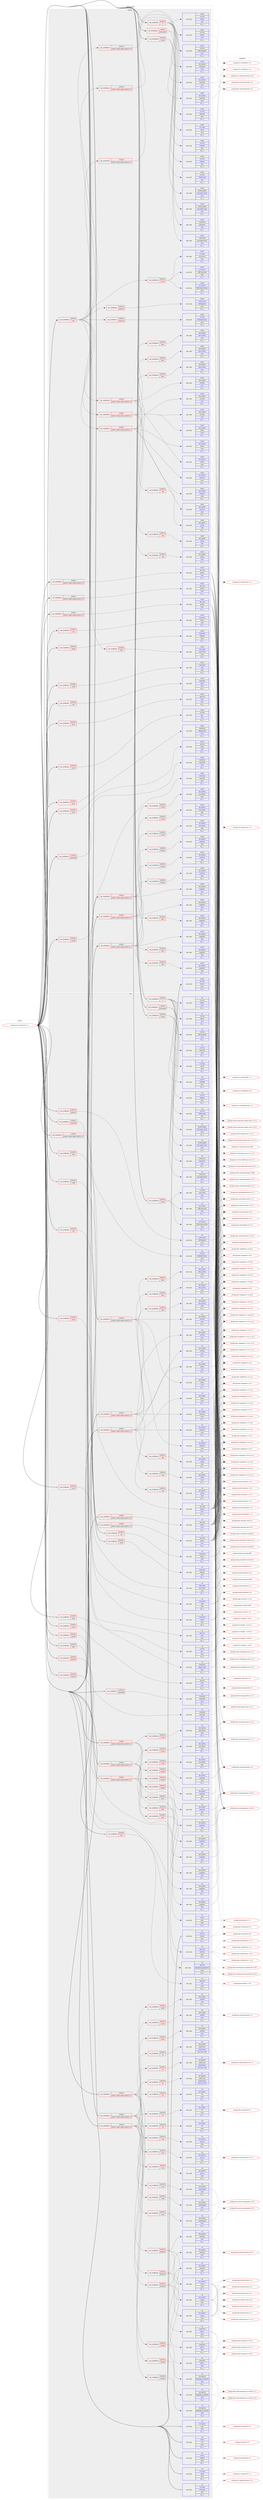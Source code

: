 digraph prolog {

# *************
# Graph options
# *************

newrank=true;
concentrate=true;
compound=true;
graph [rankdir=LR,fontname=Helvetica,fontsize=10,ranksep=1.5];#, ranksep=2.5, nodesep=0.2];
edge  [arrowhead=vee];
node  [fontname=Helvetica,fontsize=10];

# **********
# The ebuild
# **********

subgraph cluster_leftcol {
color=gray;
label=<<i>ebuild</i>>;
id [label="portage://x11-wm/xpra-6.0.1-r1", color=red, width=4, href="../x11-wm/xpra-6.0.1-r1.svg"];
}

# ****************
# The dependencies
# ****************

subgraph cluster_midcol {
color=gray;
label=<<i>dependencies</i>>;
subgraph cluster_compile {
fillcolor="#eeeeee";
style=filled;
label=<<i>compile</i>>;
subgraph cond129446 {
dependency485768 [label=<<TABLE BORDER="0" CELLBORDER="1" CELLSPACING="0" CELLPADDING="4"><TR><TD ROWSPAN="3" CELLPADDING="10">use_conditional</TD></TR><TR><TD>positive</TD></TR><TR><TD>X</TD></TR></TABLE>>, shape=none, color=red];
subgraph pack352850 {
dependency485769 [label=<<TABLE BORDER="0" CELLBORDER="1" CELLSPACING="0" CELLPADDING="4" WIDTH="220"><TR><TD ROWSPAN="6" CELLPADDING="30">pack_dep</TD></TR><TR><TD WIDTH="110">install</TD></TR><TR><TD>x11-apps</TD></TR><TR><TD>xrandr</TD></TR><TR><TD>none</TD></TR><TR><TD>[[],,,,]</TD></TR></TABLE>>, shape=none, color=blue];
}
dependency485768:e -> dependency485769:w [weight=20,style="dashed",arrowhead="vee"];
subgraph pack352851 {
dependency485770 [label=<<TABLE BORDER="0" CELLBORDER="1" CELLSPACING="0" CELLPADDING="4" WIDTH="220"><TR><TD ROWSPAN="6" CELLPADDING="30">pack_dep</TD></TR><TR><TD WIDTH="110">install</TD></TR><TR><TD>x11-libs</TD></TR><TR><TD>libXcomposite</TD></TR><TR><TD>none</TD></TR><TR><TD>[[],,,,]</TD></TR></TABLE>>, shape=none, color=blue];
}
dependency485768:e -> dependency485770:w [weight=20,style="dashed",arrowhead="vee"];
subgraph pack352852 {
dependency485771 [label=<<TABLE BORDER="0" CELLBORDER="1" CELLSPACING="0" CELLPADDING="4" WIDTH="220"><TR><TD ROWSPAN="6" CELLPADDING="30">pack_dep</TD></TR><TR><TD WIDTH="110">install</TD></TR><TR><TD>x11-libs</TD></TR><TR><TD>libXdamage</TD></TR><TR><TD>none</TD></TR><TR><TD>[[],,,,]</TD></TR></TABLE>>, shape=none, color=blue];
}
dependency485768:e -> dependency485771:w [weight=20,style="dashed",arrowhead="vee"];
subgraph pack352853 {
dependency485772 [label=<<TABLE BORDER="0" CELLBORDER="1" CELLSPACING="0" CELLPADDING="4" WIDTH="220"><TR><TD ROWSPAN="6" CELLPADDING="30">pack_dep</TD></TR><TR><TD WIDTH="110">install</TD></TR><TR><TD>x11-libs</TD></TR><TR><TD>libXfixes</TD></TR><TR><TD>none</TD></TR><TR><TD>[[],,,,]</TD></TR></TABLE>>, shape=none, color=blue];
}
dependency485768:e -> dependency485772:w [weight=20,style="dashed",arrowhead="vee"];
subgraph pack352854 {
dependency485773 [label=<<TABLE BORDER="0" CELLBORDER="1" CELLSPACING="0" CELLPADDING="4" WIDTH="220"><TR><TD ROWSPAN="6" CELLPADDING="30">pack_dep</TD></TR><TR><TD WIDTH="110">install</TD></TR><TR><TD>x11-libs</TD></TR><TR><TD>libXrandr</TD></TR><TR><TD>none</TD></TR><TR><TD>[[],,,,]</TD></TR></TABLE>>, shape=none, color=blue];
}
dependency485768:e -> dependency485773:w [weight=20,style="dashed",arrowhead="vee"];
subgraph pack352855 {
dependency485774 [label=<<TABLE BORDER="0" CELLBORDER="1" CELLSPACING="0" CELLPADDING="4" WIDTH="220"><TR><TD ROWSPAN="6" CELLPADDING="30">pack_dep</TD></TR><TR><TD WIDTH="110">install</TD></TR><TR><TD>x11-libs</TD></TR><TR><TD>libXres</TD></TR><TR><TD>none</TD></TR><TR><TD>[[],,,,]</TD></TR></TABLE>>, shape=none, color=blue];
}
dependency485768:e -> dependency485774:w [weight=20,style="dashed",arrowhead="vee"];
subgraph pack352856 {
dependency485775 [label=<<TABLE BORDER="0" CELLBORDER="1" CELLSPACING="0" CELLPADDING="4" WIDTH="220"><TR><TD ROWSPAN="6" CELLPADDING="30">pack_dep</TD></TR><TR><TD WIDTH="110">install</TD></TR><TR><TD>x11-libs</TD></TR><TR><TD>libXtst</TD></TR><TR><TD>none</TD></TR><TR><TD>[[],,,,]</TD></TR></TABLE>>, shape=none, color=blue];
}
dependency485768:e -> dependency485775:w [weight=20,style="dashed",arrowhead="vee"];
subgraph pack352857 {
dependency485776 [label=<<TABLE BORDER="0" CELLBORDER="1" CELLSPACING="0" CELLPADDING="4" WIDTH="220"><TR><TD ROWSPAN="6" CELLPADDING="30">pack_dep</TD></TR><TR><TD WIDTH="110">install</TD></TR><TR><TD>x11-libs</TD></TR><TR><TD>libxkbfile</TD></TR><TR><TD>none</TD></TR><TR><TD>[[],,,,]</TD></TR></TABLE>>, shape=none, color=blue];
}
dependency485768:e -> dependency485776:w [weight=20,style="dashed",arrowhead="vee"];
}
id:e -> dependency485768:w [weight=20,style="solid",arrowhead="vee"];
subgraph cond129447 {
dependency485777 [label=<<TABLE BORDER="0" CELLBORDER="1" CELLSPACING="0" CELLPADDING="4"><TR><TD ROWSPAN="3" CELLPADDING="10">use_conditional</TD></TR><TR><TD>positive</TD></TR><TR><TD>avif</TD></TR></TABLE>>, shape=none, color=red];
subgraph pack352858 {
dependency485778 [label=<<TABLE BORDER="0" CELLBORDER="1" CELLSPACING="0" CELLPADDING="4" WIDTH="220"><TR><TD ROWSPAN="6" CELLPADDING="30">pack_dep</TD></TR><TR><TD WIDTH="110">install</TD></TR><TR><TD>media-libs</TD></TR><TR><TD>libavif</TD></TR><TR><TD>none</TD></TR><TR><TD>[[],,,,]</TD></TR></TABLE>>, shape=none, color=blue];
}
dependency485777:e -> dependency485778:w [weight=20,style="dashed",arrowhead="vee"];
}
id:e -> dependency485777:w [weight=20,style="solid",arrowhead="vee"];
subgraph cond129448 {
dependency485779 [label=<<TABLE BORDER="0" CELLBORDER="1" CELLSPACING="0" CELLPADDING="4"><TR><TD ROWSPAN="3" CELLPADDING="10">use_conditional</TD></TR><TR><TD>positive</TD></TR><TR><TD>brotli</TD></TR></TABLE>>, shape=none, color=red];
subgraph pack352859 {
dependency485780 [label=<<TABLE BORDER="0" CELLBORDER="1" CELLSPACING="0" CELLPADDING="4" WIDTH="220"><TR><TD ROWSPAN="6" CELLPADDING="30">pack_dep</TD></TR><TR><TD WIDTH="110">install</TD></TR><TR><TD>app-arch</TD></TR><TR><TD>brotli</TD></TR><TR><TD>none</TD></TR><TR><TD>[[],,,,]</TD></TR></TABLE>>, shape=none, color=blue];
}
dependency485779:e -> dependency485780:w [weight=20,style="dashed",arrowhead="vee"];
}
id:e -> dependency485779:w [weight=20,style="solid",arrowhead="vee"];
subgraph cond129449 {
dependency485781 [label=<<TABLE BORDER="0" CELLBORDER="1" CELLSPACING="0" CELLPADDING="4"><TR><TD ROWSPAN="3" CELLPADDING="10">use_conditional</TD></TR><TR><TD>positive</TD></TR><TR><TD>client</TD></TR></TABLE>>, shape=none, color=red];
subgraph pack352860 {
dependency485782 [label=<<TABLE BORDER="0" CELLBORDER="1" CELLSPACING="0" CELLPADDING="4" WIDTH="220"><TR><TD ROWSPAN="6" CELLPADDING="30">pack_dep</TD></TR><TR><TD WIDTH="110">install</TD></TR><TR><TD>x11-libs</TD></TR><TR><TD>gtk+</TD></TR><TR><TD>none</TD></TR><TR><TD>[[],,,,]</TD></TR></TABLE>>, shape=none, color=blue];
}
dependency485781:e -> dependency485782:w [weight=20,style="dashed",arrowhead="vee"];
}
id:e -> dependency485781:w [weight=20,style="solid",arrowhead="vee"];
subgraph cond129450 {
dependency485783 [label=<<TABLE BORDER="0" CELLBORDER="1" CELLSPACING="0" CELLPADDING="4"><TR><TD ROWSPAN="3" CELLPADDING="10">use_conditional</TD></TR><TR><TD>positive</TD></TR><TR><TD>jpeg</TD></TR></TABLE>>, shape=none, color=red];
subgraph pack352861 {
dependency485784 [label=<<TABLE BORDER="0" CELLBORDER="1" CELLSPACING="0" CELLPADDING="4" WIDTH="220"><TR><TD ROWSPAN="6" CELLPADDING="30">pack_dep</TD></TR><TR><TD WIDTH="110">install</TD></TR><TR><TD>media-libs</TD></TR><TR><TD>libjpeg-turbo</TD></TR><TR><TD>none</TD></TR><TR><TD>[[],,,,]</TD></TR></TABLE>>, shape=none, color=blue];
}
dependency485783:e -> dependency485784:w [weight=20,style="dashed",arrowhead="vee"];
}
id:e -> dependency485783:w [weight=20,style="solid",arrowhead="vee"];
subgraph cond129451 {
dependency485785 [label=<<TABLE BORDER="0" CELLBORDER="1" CELLSPACING="0" CELLPADDING="4"><TR><TD ROWSPAN="3" CELLPADDING="10">use_conditional</TD></TR><TR><TD>positive</TD></TR><TR><TD>mdns</TD></TR></TABLE>>, shape=none, color=red];
subgraph pack352862 {
dependency485786 [label=<<TABLE BORDER="0" CELLBORDER="1" CELLSPACING="0" CELLPADDING="4" WIDTH="220"><TR><TD ROWSPAN="6" CELLPADDING="30">pack_dep</TD></TR><TR><TD WIDTH="110">install</TD></TR><TR><TD>dev-libs</TD></TR><TR><TD>mdns</TD></TR><TR><TD>none</TD></TR><TR><TD>[[],,,,]</TD></TR></TABLE>>, shape=none, color=blue];
}
dependency485785:e -> dependency485786:w [weight=20,style="dashed",arrowhead="vee"];
}
id:e -> dependency485785:w [weight=20,style="solid",arrowhead="vee"];
subgraph cond129452 {
dependency485787 [label=<<TABLE BORDER="0" CELLBORDER="1" CELLSPACING="0" CELLPADDING="4"><TR><TD ROWSPAN="3" CELLPADDING="10">use_conditional</TD></TR><TR><TD>positive</TD></TR><TR><TD>openh264</TD></TR></TABLE>>, shape=none, color=red];
subgraph pack352863 {
dependency485788 [label=<<TABLE BORDER="0" CELLBORDER="1" CELLSPACING="0" CELLPADDING="4" WIDTH="220"><TR><TD ROWSPAN="6" CELLPADDING="30">pack_dep</TD></TR><TR><TD WIDTH="110">install</TD></TR><TR><TD>media-libs</TD></TR><TR><TD>openh264</TD></TR><TR><TD>none</TD></TR><TR><TD>[[],,,,]</TD></TR></TABLE>>, shape=none, color=blue];
}
dependency485787:e -> dependency485788:w [weight=20,style="dashed",arrowhead="vee"];
}
id:e -> dependency485787:w [weight=20,style="solid",arrowhead="vee"];
subgraph cond129453 {
dependency485789 [label=<<TABLE BORDER="0" CELLBORDER="1" CELLSPACING="0" CELLPADDING="4"><TR><TD ROWSPAN="3" CELLPADDING="10">use_conditional</TD></TR><TR><TD>positive</TD></TR><TR><TD>pulseaudio</TD></TR></TABLE>>, shape=none, color=red];
subgraph pack352864 {
dependency485790 [label=<<TABLE BORDER="0" CELLBORDER="1" CELLSPACING="0" CELLPADDING="4" WIDTH="220"><TR><TD ROWSPAN="6" CELLPADDING="30">pack_dep</TD></TR><TR><TD WIDTH="110">install</TD></TR><TR><TD>media-plugins</TD></TR><TR><TD>gst-plugins-pulse</TD></TR><TR><TD>none</TD></TR><TR><TD>[[],,,,]</TD></TR></TABLE>>, shape=none, color=blue];
}
dependency485789:e -> dependency485790:w [weight=20,style="dashed",arrowhead="vee"];
subgraph pack352865 {
dependency485791 [label=<<TABLE BORDER="0" CELLBORDER="1" CELLSPACING="0" CELLPADDING="4" WIDTH="220"><TR><TD ROWSPAN="6" CELLPADDING="30">pack_dep</TD></TR><TR><TD WIDTH="110">install</TD></TR><TR><TD>media-plugins</TD></TR><TR><TD>gst-plugins-opus</TD></TR><TR><TD>none</TD></TR><TR><TD>[[],,,,]</TD></TR></TABLE>>, shape=none, color=blue];
}
dependency485789:e -> dependency485791:w [weight=20,style="dashed",arrowhead="vee"];
}
id:e -> dependency485789:w [weight=20,style="solid",arrowhead="vee"];
subgraph cond129454 {
dependency485792 [label=<<TABLE BORDER="0" CELLBORDER="1" CELLSPACING="0" CELLPADDING="4"><TR><TD ROWSPAN="3" CELLPADDING="10">use_conditional</TD></TR><TR><TD>positive</TD></TR><TR><TD>python_single_target_python3_10</TD></TR></TABLE>>, shape=none, color=red];
subgraph pack352866 {
dependency485793 [label=<<TABLE BORDER="0" CELLBORDER="1" CELLSPACING="0" CELLPADDING="4" WIDTH="220"><TR><TD ROWSPAN="6" CELLPADDING="30">pack_dep</TD></TR><TR><TD WIDTH="110">install</TD></TR><TR><TD>dev-lang</TD></TR><TR><TD>python</TD></TR><TR><TD>none</TD></TR><TR><TD>[[],,,,]</TD></TR></TABLE>>, shape=none, color=blue];
}
dependency485792:e -> dependency485793:w [weight=20,style="dashed",arrowhead="vee"];
}
id:e -> dependency485792:w [weight=20,style="solid",arrowhead="vee"];
subgraph cond129455 {
dependency485794 [label=<<TABLE BORDER="0" CELLBORDER="1" CELLSPACING="0" CELLPADDING="4"><TR><TD ROWSPAN="3" CELLPADDING="10">use_conditional</TD></TR><TR><TD>positive</TD></TR><TR><TD>python_single_target_python3_10</TD></TR></TABLE>>, shape=none, color=red];
subgraph pack352867 {
dependency485795 [label=<<TABLE BORDER="0" CELLBORDER="1" CELLSPACING="0" CELLPADDING="4" WIDTH="220"><TR><TD ROWSPAN="6" CELLPADDING="30">pack_dep</TD></TR><TR><TD WIDTH="110">install</TD></TR><TR><TD>dev-python</TD></TR><TR><TD>pygobject</TD></TR><TR><TD>none</TD></TR><TR><TD>[[],,,,]</TD></TR></TABLE>>, shape=none, color=blue];
}
dependency485794:e -> dependency485795:w [weight=20,style="dashed",arrowhead="vee"];
subgraph cond129456 {
dependency485796 [label=<<TABLE BORDER="0" CELLBORDER="1" CELLSPACING="0" CELLPADDING="4"><TR><TD ROWSPAN="3" CELLPADDING="10">use_conditional</TD></TR><TR><TD>positive</TD></TR><TR><TD>opengl</TD></TR></TABLE>>, shape=none, color=red];
subgraph pack352868 {
dependency485797 [label=<<TABLE BORDER="0" CELLBORDER="1" CELLSPACING="0" CELLPADDING="4" WIDTH="220"><TR><TD ROWSPAN="6" CELLPADDING="30">pack_dep</TD></TR><TR><TD WIDTH="110">install</TD></TR><TR><TD>dev-python</TD></TR><TR><TD>pyopengl</TD></TR><TR><TD>none</TD></TR><TR><TD>[[],,,,]</TD></TR></TABLE>>, shape=none, color=blue];
}
dependency485796:e -> dependency485797:w [weight=20,style="dashed",arrowhead="vee"];
}
dependency485794:e -> dependency485796:w [weight=20,style="dashed",arrowhead="vee"];
subgraph cond129457 {
dependency485798 [label=<<TABLE BORDER="0" CELLBORDER="1" CELLSPACING="0" CELLPADDING="4"><TR><TD ROWSPAN="3" CELLPADDING="10">use_conditional</TD></TR><TR><TD>positive</TD></TR><TR><TD>sound</TD></TR></TABLE>>, shape=none, color=red];
subgraph pack352869 {
dependency485799 [label=<<TABLE BORDER="0" CELLBORDER="1" CELLSPACING="0" CELLPADDING="4" WIDTH="220"><TR><TD ROWSPAN="6" CELLPADDING="30">pack_dep</TD></TR><TR><TD WIDTH="110">install</TD></TR><TR><TD>dev-python</TD></TR><TR><TD>gst-python</TD></TR><TR><TD>none</TD></TR><TR><TD>[[],,,,]</TD></TR></TABLE>>, shape=none, color=blue];
}
dependency485798:e -> dependency485799:w [weight=20,style="dashed",arrowhead="vee"];
}
dependency485794:e -> dependency485798:w [weight=20,style="dashed",arrowhead="vee"];
subgraph cond129458 {
dependency485800 [label=<<TABLE BORDER="0" CELLBORDER="1" CELLSPACING="0" CELLPADDING="4"><TR><TD ROWSPAN="3" CELLPADDING="10">use_conditional</TD></TR><TR><TD>positive</TD></TR><TR><TD>gtk3</TD></TR></TABLE>>, shape=none, color=red];
subgraph pack352870 {
dependency485801 [label=<<TABLE BORDER="0" CELLBORDER="1" CELLSPACING="0" CELLPADDING="4" WIDTH="220"><TR><TD ROWSPAN="6" CELLPADDING="30">pack_dep</TD></TR><TR><TD WIDTH="110">install</TD></TR><TR><TD>dev-python</TD></TR><TR><TD>pygobject</TD></TR><TR><TD>none</TD></TR><TR><TD>[[],,,,]</TD></TR></TABLE>>, shape=none, color=blue];
}
dependency485800:e -> dependency485801:w [weight=20,style="dashed",arrowhead="vee"];
}
dependency485794:e -> dependency485800:w [weight=20,style="dashed",arrowhead="vee"];
}
id:e -> dependency485794:w [weight=20,style="solid",arrowhead="vee"];
subgraph cond129459 {
dependency485802 [label=<<TABLE BORDER="0" CELLBORDER="1" CELLSPACING="0" CELLPADDING="4"><TR><TD ROWSPAN="3" CELLPADDING="10">use_conditional</TD></TR><TR><TD>positive</TD></TR><TR><TD>python_single_target_python3_11</TD></TR></TABLE>>, shape=none, color=red];
subgraph pack352871 {
dependency485803 [label=<<TABLE BORDER="0" CELLBORDER="1" CELLSPACING="0" CELLPADDING="4" WIDTH="220"><TR><TD ROWSPAN="6" CELLPADDING="30">pack_dep</TD></TR><TR><TD WIDTH="110">install</TD></TR><TR><TD>dev-lang</TD></TR><TR><TD>python</TD></TR><TR><TD>none</TD></TR><TR><TD>[[],,,,]</TD></TR></TABLE>>, shape=none, color=blue];
}
dependency485802:e -> dependency485803:w [weight=20,style="dashed",arrowhead="vee"];
}
id:e -> dependency485802:w [weight=20,style="solid",arrowhead="vee"];
subgraph cond129460 {
dependency485804 [label=<<TABLE BORDER="0" CELLBORDER="1" CELLSPACING="0" CELLPADDING="4"><TR><TD ROWSPAN="3" CELLPADDING="10">use_conditional</TD></TR><TR><TD>positive</TD></TR><TR><TD>python_single_target_python3_11</TD></TR></TABLE>>, shape=none, color=red];
subgraph pack352872 {
dependency485805 [label=<<TABLE BORDER="0" CELLBORDER="1" CELLSPACING="0" CELLPADDING="4" WIDTH="220"><TR><TD ROWSPAN="6" CELLPADDING="30">pack_dep</TD></TR><TR><TD WIDTH="110">install</TD></TR><TR><TD>dev-python</TD></TR><TR><TD>pygobject</TD></TR><TR><TD>none</TD></TR><TR><TD>[[],,,,]</TD></TR></TABLE>>, shape=none, color=blue];
}
dependency485804:e -> dependency485805:w [weight=20,style="dashed",arrowhead="vee"];
subgraph cond129461 {
dependency485806 [label=<<TABLE BORDER="0" CELLBORDER="1" CELLSPACING="0" CELLPADDING="4"><TR><TD ROWSPAN="3" CELLPADDING="10">use_conditional</TD></TR><TR><TD>positive</TD></TR><TR><TD>opengl</TD></TR></TABLE>>, shape=none, color=red];
subgraph pack352873 {
dependency485807 [label=<<TABLE BORDER="0" CELLBORDER="1" CELLSPACING="0" CELLPADDING="4" WIDTH="220"><TR><TD ROWSPAN="6" CELLPADDING="30">pack_dep</TD></TR><TR><TD WIDTH="110">install</TD></TR><TR><TD>dev-python</TD></TR><TR><TD>pyopengl</TD></TR><TR><TD>none</TD></TR><TR><TD>[[],,,,]</TD></TR></TABLE>>, shape=none, color=blue];
}
dependency485806:e -> dependency485807:w [weight=20,style="dashed",arrowhead="vee"];
}
dependency485804:e -> dependency485806:w [weight=20,style="dashed",arrowhead="vee"];
subgraph cond129462 {
dependency485808 [label=<<TABLE BORDER="0" CELLBORDER="1" CELLSPACING="0" CELLPADDING="4"><TR><TD ROWSPAN="3" CELLPADDING="10">use_conditional</TD></TR><TR><TD>positive</TD></TR><TR><TD>sound</TD></TR></TABLE>>, shape=none, color=red];
subgraph pack352874 {
dependency485809 [label=<<TABLE BORDER="0" CELLBORDER="1" CELLSPACING="0" CELLPADDING="4" WIDTH="220"><TR><TD ROWSPAN="6" CELLPADDING="30">pack_dep</TD></TR><TR><TD WIDTH="110">install</TD></TR><TR><TD>dev-python</TD></TR><TR><TD>gst-python</TD></TR><TR><TD>none</TD></TR><TR><TD>[[],,,,]</TD></TR></TABLE>>, shape=none, color=blue];
}
dependency485808:e -> dependency485809:w [weight=20,style="dashed",arrowhead="vee"];
}
dependency485804:e -> dependency485808:w [weight=20,style="dashed",arrowhead="vee"];
subgraph cond129463 {
dependency485810 [label=<<TABLE BORDER="0" CELLBORDER="1" CELLSPACING="0" CELLPADDING="4"><TR><TD ROWSPAN="3" CELLPADDING="10">use_conditional</TD></TR><TR><TD>positive</TD></TR><TR><TD>gtk3</TD></TR></TABLE>>, shape=none, color=red];
subgraph pack352875 {
dependency485811 [label=<<TABLE BORDER="0" CELLBORDER="1" CELLSPACING="0" CELLPADDING="4" WIDTH="220"><TR><TD ROWSPAN="6" CELLPADDING="30">pack_dep</TD></TR><TR><TD WIDTH="110">install</TD></TR><TR><TD>dev-python</TD></TR><TR><TD>pygobject</TD></TR><TR><TD>none</TD></TR><TR><TD>[[],,,,]</TD></TR></TABLE>>, shape=none, color=blue];
}
dependency485810:e -> dependency485811:w [weight=20,style="dashed",arrowhead="vee"];
}
dependency485804:e -> dependency485810:w [weight=20,style="dashed",arrowhead="vee"];
}
id:e -> dependency485804:w [weight=20,style="solid",arrowhead="vee"];
subgraph cond129464 {
dependency485812 [label=<<TABLE BORDER="0" CELLBORDER="1" CELLSPACING="0" CELLPADDING="4"><TR><TD ROWSPAN="3" CELLPADDING="10">use_conditional</TD></TR><TR><TD>positive</TD></TR><TR><TD>python_single_target_python3_12</TD></TR></TABLE>>, shape=none, color=red];
subgraph pack352876 {
dependency485813 [label=<<TABLE BORDER="0" CELLBORDER="1" CELLSPACING="0" CELLPADDING="4" WIDTH="220"><TR><TD ROWSPAN="6" CELLPADDING="30">pack_dep</TD></TR><TR><TD WIDTH="110">install</TD></TR><TR><TD>dev-lang</TD></TR><TR><TD>python</TD></TR><TR><TD>none</TD></TR><TR><TD>[[],,,,]</TD></TR></TABLE>>, shape=none, color=blue];
}
dependency485812:e -> dependency485813:w [weight=20,style="dashed",arrowhead="vee"];
}
id:e -> dependency485812:w [weight=20,style="solid",arrowhead="vee"];
subgraph cond129465 {
dependency485814 [label=<<TABLE BORDER="0" CELLBORDER="1" CELLSPACING="0" CELLPADDING="4"><TR><TD ROWSPAN="3" CELLPADDING="10">use_conditional</TD></TR><TR><TD>positive</TD></TR><TR><TD>python_single_target_python3_12</TD></TR></TABLE>>, shape=none, color=red];
subgraph pack352877 {
dependency485815 [label=<<TABLE BORDER="0" CELLBORDER="1" CELLSPACING="0" CELLPADDING="4" WIDTH="220"><TR><TD ROWSPAN="6" CELLPADDING="30">pack_dep</TD></TR><TR><TD WIDTH="110">install</TD></TR><TR><TD>dev-python</TD></TR><TR><TD>pygobject</TD></TR><TR><TD>none</TD></TR><TR><TD>[[],,,,]</TD></TR></TABLE>>, shape=none, color=blue];
}
dependency485814:e -> dependency485815:w [weight=20,style="dashed",arrowhead="vee"];
subgraph cond129466 {
dependency485816 [label=<<TABLE BORDER="0" CELLBORDER="1" CELLSPACING="0" CELLPADDING="4"><TR><TD ROWSPAN="3" CELLPADDING="10">use_conditional</TD></TR><TR><TD>positive</TD></TR><TR><TD>opengl</TD></TR></TABLE>>, shape=none, color=red];
subgraph pack352878 {
dependency485817 [label=<<TABLE BORDER="0" CELLBORDER="1" CELLSPACING="0" CELLPADDING="4" WIDTH="220"><TR><TD ROWSPAN="6" CELLPADDING="30">pack_dep</TD></TR><TR><TD WIDTH="110">install</TD></TR><TR><TD>dev-python</TD></TR><TR><TD>pyopengl</TD></TR><TR><TD>none</TD></TR><TR><TD>[[],,,,]</TD></TR></TABLE>>, shape=none, color=blue];
}
dependency485816:e -> dependency485817:w [weight=20,style="dashed",arrowhead="vee"];
}
dependency485814:e -> dependency485816:w [weight=20,style="dashed",arrowhead="vee"];
subgraph cond129467 {
dependency485818 [label=<<TABLE BORDER="0" CELLBORDER="1" CELLSPACING="0" CELLPADDING="4"><TR><TD ROWSPAN="3" CELLPADDING="10">use_conditional</TD></TR><TR><TD>positive</TD></TR><TR><TD>sound</TD></TR></TABLE>>, shape=none, color=red];
subgraph pack352879 {
dependency485819 [label=<<TABLE BORDER="0" CELLBORDER="1" CELLSPACING="0" CELLPADDING="4" WIDTH="220"><TR><TD ROWSPAN="6" CELLPADDING="30">pack_dep</TD></TR><TR><TD WIDTH="110">install</TD></TR><TR><TD>dev-python</TD></TR><TR><TD>gst-python</TD></TR><TR><TD>none</TD></TR><TR><TD>[[],,,,]</TD></TR></TABLE>>, shape=none, color=blue];
}
dependency485818:e -> dependency485819:w [weight=20,style="dashed",arrowhead="vee"];
}
dependency485814:e -> dependency485818:w [weight=20,style="dashed",arrowhead="vee"];
subgraph cond129468 {
dependency485820 [label=<<TABLE BORDER="0" CELLBORDER="1" CELLSPACING="0" CELLPADDING="4"><TR><TD ROWSPAN="3" CELLPADDING="10">use_conditional</TD></TR><TR><TD>positive</TD></TR><TR><TD>gtk3</TD></TR></TABLE>>, shape=none, color=red];
subgraph pack352880 {
dependency485821 [label=<<TABLE BORDER="0" CELLBORDER="1" CELLSPACING="0" CELLPADDING="4" WIDTH="220"><TR><TD ROWSPAN="6" CELLPADDING="30">pack_dep</TD></TR><TR><TD WIDTH="110">install</TD></TR><TR><TD>dev-python</TD></TR><TR><TD>pygobject</TD></TR><TR><TD>none</TD></TR><TR><TD>[[],,,,]</TD></TR></TABLE>>, shape=none, color=blue];
}
dependency485820:e -> dependency485821:w [weight=20,style="dashed",arrowhead="vee"];
}
dependency485814:e -> dependency485820:w [weight=20,style="dashed",arrowhead="vee"];
}
id:e -> dependency485814:w [weight=20,style="solid",arrowhead="vee"];
subgraph cond129469 {
dependency485822 [label=<<TABLE BORDER="0" CELLBORDER="1" CELLSPACING="0" CELLPADDING="4"><TR><TD ROWSPAN="3" CELLPADDING="10">use_conditional</TD></TR><TR><TD>positive</TD></TR><TR><TD>qrcode</TD></TR></TABLE>>, shape=none, color=red];
subgraph pack352881 {
dependency485823 [label=<<TABLE BORDER="0" CELLBORDER="1" CELLSPACING="0" CELLPADDING="4" WIDTH="220"><TR><TD ROWSPAN="6" CELLPADDING="30">pack_dep</TD></TR><TR><TD WIDTH="110">install</TD></TR><TR><TD>media-gfx</TD></TR><TR><TD>qrencode</TD></TR><TR><TD>none</TD></TR><TR><TD>[[],,,,]</TD></TR></TABLE>>, shape=none, color=blue];
}
dependency485822:e -> dependency485823:w [weight=20,style="dashed",arrowhead="vee"];
}
id:e -> dependency485822:w [weight=20,style="solid",arrowhead="vee"];
subgraph cond129470 {
dependency485824 [label=<<TABLE BORDER="0" CELLBORDER="1" CELLSPACING="0" CELLPADDING="4"><TR><TD ROWSPAN="3" CELLPADDING="10">use_conditional</TD></TR><TR><TD>positive</TD></TR><TR><TD>sound</TD></TR></TABLE>>, shape=none, color=red];
subgraph pack352882 {
dependency485825 [label=<<TABLE BORDER="0" CELLBORDER="1" CELLSPACING="0" CELLPADDING="4" WIDTH="220"><TR><TD ROWSPAN="6" CELLPADDING="30">pack_dep</TD></TR><TR><TD WIDTH="110">install</TD></TR><TR><TD>media-libs</TD></TR><TR><TD>gstreamer</TD></TR><TR><TD>none</TD></TR><TR><TD>[[],,,,]</TD></TR></TABLE>>, shape=none, color=blue];
}
dependency485824:e -> dependency485825:w [weight=20,style="dashed",arrowhead="vee"];
subgraph pack352883 {
dependency485826 [label=<<TABLE BORDER="0" CELLBORDER="1" CELLSPACING="0" CELLPADDING="4" WIDTH="220"><TR><TD ROWSPAN="6" CELLPADDING="30">pack_dep</TD></TR><TR><TD WIDTH="110">install</TD></TR><TR><TD>media-libs</TD></TR><TR><TD>gst-plugins-base</TD></TR><TR><TD>none</TD></TR><TR><TD>[[],,,,]</TD></TR></TABLE>>, shape=none, color=blue];
}
dependency485824:e -> dependency485826:w [weight=20,style="dashed",arrowhead="vee"];
}
id:e -> dependency485824:w [weight=20,style="solid",arrowhead="vee"];
subgraph cond129471 {
dependency485827 [label=<<TABLE BORDER="0" CELLBORDER="1" CELLSPACING="0" CELLPADDING="4"><TR><TD ROWSPAN="3" CELLPADDING="10">use_conditional</TD></TR><TR><TD>positive</TD></TR><TR><TD>test</TD></TR></TABLE>>, shape=none, color=red];
subgraph cond129472 {
dependency485828 [label=<<TABLE BORDER="0" CELLBORDER="1" CELLSPACING="0" CELLPADDING="4"><TR><TD ROWSPAN="3" CELLPADDING="10">use_conditional</TD></TR><TR><TD>positive</TD></TR><TR><TD>python_single_target_python3_10</TD></TR></TABLE>>, shape=none, color=red];
subgraph pack352884 {
dependency485829 [label=<<TABLE BORDER="0" CELLBORDER="1" CELLSPACING="0" CELLPADDING="4" WIDTH="220"><TR><TD ROWSPAN="6" CELLPADDING="30">pack_dep</TD></TR><TR><TD WIDTH="110">install</TD></TR><TR><TD>dev-python</TD></TR><TR><TD>netifaces</TD></TR><TR><TD>none</TD></TR><TR><TD>[[],,,,]</TD></TR></TABLE>>, shape=none, color=blue];
}
dependency485828:e -> dependency485829:w [weight=20,style="dashed",arrowhead="vee"];
subgraph pack352885 {
dependency485830 [label=<<TABLE BORDER="0" CELLBORDER="1" CELLSPACING="0" CELLPADDING="4" WIDTH="220"><TR><TD ROWSPAN="6" CELLPADDING="30">pack_dep</TD></TR><TR><TD WIDTH="110">install</TD></TR><TR><TD>dev-python</TD></TR><TR><TD>pillow</TD></TR><TR><TD>none</TD></TR><TR><TD>[[],,,,]</TD></TR></TABLE>>, shape=none, color=blue];
}
dependency485828:e -> dependency485830:w [weight=20,style="dashed",arrowhead="vee"];
subgraph pack352886 {
dependency485831 [label=<<TABLE BORDER="0" CELLBORDER="1" CELLSPACING="0" CELLPADDING="4" WIDTH="220"><TR><TD ROWSPAN="6" CELLPADDING="30">pack_dep</TD></TR><TR><TD WIDTH="110">install</TD></TR><TR><TD>dev-python</TD></TR><TR><TD>rencode</TD></TR><TR><TD>none</TD></TR><TR><TD>[[],,,,]</TD></TR></TABLE>>, shape=none, color=blue];
}
dependency485828:e -> dependency485831:w [weight=20,style="dashed",arrowhead="vee"];
subgraph cond129473 {
dependency485832 [label=<<TABLE BORDER="0" CELLBORDER="1" CELLSPACING="0" CELLPADDING="4"><TR><TD ROWSPAN="3" CELLPADDING="10">use_conditional</TD></TR><TR><TD>positive</TD></TR><TR><TD>dbus</TD></TR></TABLE>>, shape=none, color=red];
subgraph pack352887 {
dependency485833 [label=<<TABLE BORDER="0" CELLBORDER="1" CELLSPACING="0" CELLPADDING="4" WIDTH="220"><TR><TD ROWSPAN="6" CELLPADDING="30">pack_dep</TD></TR><TR><TD WIDTH="110">install</TD></TR><TR><TD>dev-python</TD></TR><TR><TD>dbus-python</TD></TR><TR><TD>none</TD></TR><TR><TD>[[],,,,]</TD></TR></TABLE>>, shape=none, color=blue];
}
dependency485832:e -> dependency485833:w [weight=20,style="dashed",arrowhead="vee"];
}
dependency485828:e -> dependency485832:w [weight=20,style="dashed",arrowhead="vee"];
subgraph cond129474 {
dependency485834 [label=<<TABLE BORDER="0" CELLBORDER="1" CELLSPACING="0" CELLPADDING="4"><TR><TD ROWSPAN="3" CELLPADDING="10">use_conditional</TD></TR><TR><TD>positive</TD></TR><TR><TD>xdg</TD></TR></TABLE>>, shape=none, color=red];
subgraph pack352888 {
dependency485835 [label=<<TABLE BORDER="0" CELLBORDER="1" CELLSPACING="0" CELLPADDING="4" WIDTH="220"><TR><TD ROWSPAN="6" CELLPADDING="30">pack_dep</TD></TR><TR><TD WIDTH="110">install</TD></TR><TR><TD>dev-python</TD></TR><TR><TD>pyxdg</TD></TR><TR><TD>none</TD></TR><TR><TD>[[],,,,]</TD></TR></TABLE>>, shape=none, color=blue];
}
dependency485834:e -> dependency485835:w [weight=20,style="dashed",arrowhead="vee"];
}
dependency485828:e -> dependency485834:w [weight=20,style="dashed",arrowhead="vee"];
}
dependency485827:e -> dependency485828:w [weight=20,style="dashed",arrowhead="vee"];
subgraph cond129475 {
dependency485836 [label=<<TABLE BORDER="0" CELLBORDER="1" CELLSPACING="0" CELLPADDING="4"><TR><TD ROWSPAN="3" CELLPADDING="10">use_conditional</TD></TR><TR><TD>positive</TD></TR><TR><TD>python_single_target_python3_11</TD></TR></TABLE>>, shape=none, color=red];
subgraph pack352889 {
dependency485837 [label=<<TABLE BORDER="0" CELLBORDER="1" CELLSPACING="0" CELLPADDING="4" WIDTH="220"><TR><TD ROWSPAN="6" CELLPADDING="30">pack_dep</TD></TR><TR><TD WIDTH="110">install</TD></TR><TR><TD>dev-python</TD></TR><TR><TD>netifaces</TD></TR><TR><TD>none</TD></TR><TR><TD>[[],,,,]</TD></TR></TABLE>>, shape=none, color=blue];
}
dependency485836:e -> dependency485837:w [weight=20,style="dashed",arrowhead="vee"];
subgraph pack352890 {
dependency485838 [label=<<TABLE BORDER="0" CELLBORDER="1" CELLSPACING="0" CELLPADDING="4" WIDTH="220"><TR><TD ROWSPAN="6" CELLPADDING="30">pack_dep</TD></TR><TR><TD WIDTH="110">install</TD></TR><TR><TD>dev-python</TD></TR><TR><TD>pillow</TD></TR><TR><TD>none</TD></TR><TR><TD>[[],,,,]</TD></TR></TABLE>>, shape=none, color=blue];
}
dependency485836:e -> dependency485838:w [weight=20,style="dashed",arrowhead="vee"];
subgraph pack352891 {
dependency485839 [label=<<TABLE BORDER="0" CELLBORDER="1" CELLSPACING="0" CELLPADDING="4" WIDTH="220"><TR><TD ROWSPAN="6" CELLPADDING="30">pack_dep</TD></TR><TR><TD WIDTH="110">install</TD></TR><TR><TD>dev-python</TD></TR><TR><TD>rencode</TD></TR><TR><TD>none</TD></TR><TR><TD>[[],,,,]</TD></TR></TABLE>>, shape=none, color=blue];
}
dependency485836:e -> dependency485839:w [weight=20,style="dashed",arrowhead="vee"];
subgraph cond129476 {
dependency485840 [label=<<TABLE BORDER="0" CELLBORDER="1" CELLSPACING="0" CELLPADDING="4"><TR><TD ROWSPAN="3" CELLPADDING="10">use_conditional</TD></TR><TR><TD>positive</TD></TR><TR><TD>dbus</TD></TR></TABLE>>, shape=none, color=red];
subgraph pack352892 {
dependency485841 [label=<<TABLE BORDER="0" CELLBORDER="1" CELLSPACING="0" CELLPADDING="4" WIDTH="220"><TR><TD ROWSPAN="6" CELLPADDING="30">pack_dep</TD></TR><TR><TD WIDTH="110">install</TD></TR><TR><TD>dev-python</TD></TR><TR><TD>dbus-python</TD></TR><TR><TD>none</TD></TR><TR><TD>[[],,,,]</TD></TR></TABLE>>, shape=none, color=blue];
}
dependency485840:e -> dependency485841:w [weight=20,style="dashed",arrowhead="vee"];
}
dependency485836:e -> dependency485840:w [weight=20,style="dashed",arrowhead="vee"];
subgraph cond129477 {
dependency485842 [label=<<TABLE BORDER="0" CELLBORDER="1" CELLSPACING="0" CELLPADDING="4"><TR><TD ROWSPAN="3" CELLPADDING="10">use_conditional</TD></TR><TR><TD>positive</TD></TR><TR><TD>xdg</TD></TR></TABLE>>, shape=none, color=red];
subgraph pack352893 {
dependency485843 [label=<<TABLE BORDER="0" CELLBORDER="1" CELLSPACING="0" CELLPADDING="4" WIDTH="220"><TR><TD ROWSPAN="6" CELLPADDING="30">pack_dep</TD></TR><TR><TD WIDTH="110">install</TD></TR><TR><TD>dev-python</TD></TR><TR><TD>pyxdg</TD></TR><TR><TD>none</TD></TR><TR><TD>[[],,,,]</TD></TR></TABLE>>, shape=none, color=blue];
}
dependency485842:e -> dependency485843:w [weight=20,style="dashed",arrowhead="vee"];
}
dependency485836:e -> dependency485842:w [weight=20,style="dashed",arrowhead="vee"];
}
dependency485827:e -> dependency485836:w [weight=20,style="dashed",arrowhead="vee"];
subgraph cond129478 {
dependency485844 [label=<<TABLE BORDER="0" CELLBORDER="1" CELLSPACING="0" CELLPADDING="4"><TR><TD ROWSPAN="3" CELLPADDING="10">use_conditional</TD></TR><TR><TD>positive</TD></TR><TR><TD>python_single_target_python3_12</TD></TR></TABLE>>, shape=none, color=red];
subgraph pack352894 {
dependency485845 [label=<<TABLE BORDER="0" CELLBORDER="1" CELLSPACING="0" CELLPADDING="4" WIDTH="220"><TR><TD ROWSPAN="6" CELLPADDING="30">pack_dep</TD></TR><TR><TD WIDTH="110">install</TD></TR><TR><TD>dev-python</TD></TR><TR><TD>netifaces</TD></TR><TR><TD>none</TD></TR><TR><TD>[[],,,,]</TD></TR></TABLE>>, shape=none, color=blue];
}
dependency485844:e -> dependency485845:w [weight=20,style="dashed",arrowhead="vee"];
subgraph pack352895 {
dependency485846 [label=<<TABLE BORDER="0" CELLBORDER="1" CELLSPACING="0" CELLPADDING="4" WIDTH="220"><TR><TD ROWSPAN="6" CELLPADDING="30">pack_dep</TD></TR><TR><TD WIDTH="110">install</TD></TR><TR><TD>dev-python</TD></TR><TR><TD>pillow</TD></TR><TR><TD>none</TD></TR><TR><TD>[[],,,,]</TD></TR></TABLE>>, shape=none, color=blue];
}
dependency485844:e -> dependency485846:w [weight=20,style="dashed",arrowhead="vee"];
subgraph pack352896 {
dependency485847 [label=<<TABLE BORDER="0" CELLBORDER="1" CELLSPACING="0" CELLPADDING="4" WIDTH="220"><TR><TD ROWSPAN="6" CELLPADDING="30">pack_dep</TD></TR><TR><TD WIDTH="110">install</TD></TR><TR><TD>dev-python</TD></TR><TR><TD>rencode</TD></TR><TR><TD>none</TD></TR><TR><TD>[[],,,,]</TD></TR></TABLE>>, shape=none, color=blue];
}
dependency485844:e -> dependency485847:w [weight=20,style="dashed",arrowhead="vee"];
subgraph cond129479 {
dependency485848 [label=<<TABLE BORDER="0" CELLBORDER="1" CELLSPACING="0" CELLPADDING="4"><TR><TD ROWSPAN="3" CELLPADDING="10">use_conditional</TD></TR><TR><TD>positive</TD></TR><TR><TD>dbus</TD></TR></TABLE>>, shape=none, color=red];
subgraph pack352897 {
dependency485849 [label=<<TABLE BORDER="0" CELLBORDER="1" CELLSPACING="0" CELLPADDING="4" WIDTH="220"><TR><TD ROWSPAN="6" CELLPADDING="30">pack_dep</TD></TR><TR><TD WIDTH="110">install</TD></TR><TR><TD>dev-python</TD></TR><TR><TD>dbus-python</TD></TR><TR><TD>none</TD></TR><TR><TD>[[],,,,]</TD></TR></TABLE>>, shape=none, color=blue];
}
dependency485848:e -> dependency485849:w [weight=20,style="dashed",arrowhead="vee"];
}
dependency485844:e -> dependency485848:w [weight=20,style="dashed",arrowhead="vee"];
subgraph cond129480 {
dependency485850 [label=<<TABLE BORDER="0" CELLBORDER="1" CELLSPACING="0" CELLPADDING="4"><TR><TD ROWSPAN="3" CELLPADDING="10">use_conditional</TD></TR><TR><TD>positive</TD></TR><TR><TD>xdg</TD></TR></TABLE>>, shape=none, color=red];
subgraph pack352898 {
dependency485851 [label=<<TABLE BORDER="0" CELLBORDER="1" CELLSPACING="0" CELLPADDING="4" WIDTH="220"><TR><TD ROWSPAN="6" CELLPADDING="30">pack_dep</TD></TR><TR><TD WIDTH="110">install</TD></TR><TR><TD>dev-python</TD></TR><TR><TD>pyxdg</TD></TR><TR><TD>none</TD></TR><TR><TD>[[],,,,]</TD></TR></TABLE>>, shape=none, color=blue];
}
dependency485850:e -> dependency485851:w [weight=20,style="dashed",arrowhead="vee"];
}
dependency485844:e -> dependency485850:w [weight=20,style="dashed",arrowhead="vee"];
}
dependency485827:e -> dependency485844:w [weight=20,style="dashed",arrowhead="vee"];
subgraph cond129481 {
dependency485852 [label=<<TABLE BORDER="0" CELLBORDER="1" CELLSPACING="0" CELLPADDING="4"><TR><TD ROWSPAN="3" CELLPADDING="10">use_conditional</TD></TR><TR><TD>positive</TD></TR><TR><TD>html</TD></TR></TABLE>>, shape=none, color=red];
subgraph pack352899 {
dependency485853 [label=<<TABLE BORDER="0" CELLBORDER="1" CELLSPACING="0" CELLPADDING="4" WIDTH="220"><TR><TD ROWSPAN="6" CELLPADDING="30">pack_dep</TD></TR><TR><TD WIDTH="110">install</TD></TR><TR><TD>www-apps</TD></TR><TR><TD>xpra-html5</TD></TR><TR><TD>none</TD></TR><TR><TD>[[],,,,]</TD></TR></TABLE>>, shape=none, color=blue];
}
dependency485852:e -> dependency485853:w [weight=20,style="dashed",arrowhead="vee"];
}
dependency485827:e -> dependency485852:w [weight=20,style="dashed",arrowhead="vee"];
subgraph cond129482 {
dependency485854 [label=<<TABLE BORDER="0" CELLBORDER="1" CELLSPACING="0" CELLPADDING="4"><TR><TD ROWSPAN="3" CELLPADDING="10">use_conditional</TD></TR><TR><TD>positive</TD></TR><TR><TD>server</TD></TR></TABLE>>, shape=none, color=red];
subgraph pack352900 {
dependency485855 [label=<<TABLE BORDER="0" CELLBORDER="1" CELLSPACING="0" CELLPADDING="4" WIDTH="220"><TR><TD ROWSPAN="6" CELLPADDING="30">pack_dep</TD></TR><TR><TD WIDTH="110">install</TD></TR><TR><TD>x11-base</TD></TR><TR><TD>xorg-server</TD></TR><TR><TD>none</TD></TR><TR><TD>[[],,,,]</TD></TR></TABLE>>, shape=none, color=blue];
}
dependency485854:e -> dependency485855:w [weight=20,style="dashed",arrowhead="vee"];
subgraph pack352901 {
dependency485856 [label=<<TABLE BORDER="0" CELLBORDER="1" CELLSPACING="0" CELLPADDING="4" WIDTH="220"><TR><TD ROWSPAN="6" CELLPADDING="30">pack_dep</TD></TR><TR><TD WIDTH="110">install</TD></TR><TR><TD>x11-drivers</TD></TR><TR><TD>xf86-input-void</TD></TR><TR><TD>none</TD></TR><TR><TD>[[],,,,]</TD></TR></TABLE>>, shape=none, color=blue];
}
dependency485854:e -> dependency485856:w [weight=20,style="dashed",arrowhead="vee"];
subgraph pack352902 {
dependency485857 [label=<<TABLE BORDER="0" CELLBORDER="1" CELLSPACING="0" CELLPADDING="4" WIDTH="220"><TR><TD ROWSPAN="6" CELLPADDING="30">pack_dep</TD></TR><TR><TD WIDTH="110">install</TD></TR><TR><TD>x11-drivers</TD></TR><TR><TD>xf86-video-dummy</TD></TR><TR><TD>none</TD></TR><TR><TD>[[],,,,]</TD></TR></TABLE>>, shape=none, color=blue];
}
dependency485854:e -> dependency485857:w [weight=20,style="dashed",arrowhead="vee"];
}
dependency485827:e -> dependency485854:w [weight=20,style="dashed",arrowhead="vee"];
subgraph cond129483 {
dependency485858 [label=<<TABLE BORDER="0" CELLBORDER="1" CELLSPACING="0" CELLPADDING="4"><TR><TD ROWSPAN="3" CELLPADDING="10">use_conditional</TD></TR><TR><TD>positive</TD></TR><TR><TD>webcam</TD></TR></TABLE>>, shape=none, color=red];
subgraph pack352903 {
dependency485859 [label=<<TABLE BORDER="0" CELLBORDER="1" CELLSPACING="0" CELLPADDING="4" WIDTH="220"><TR><TD ROWSPAN="6" CELLPADDING="30">pack_dep</TD></TR><TR><TD WIDTH="110">install</TD></TR><TR><TD>media-video</TD></TR><TR><TD>v4l2loopback</TD></TR><TR><TD>none</TD></TR><TR><TD>[[],,,,]</TD></TR></TABLE>>, shape=none, color=blue];
}
dependency485858:e -> dependency485859:w [weight=20,style="dashed",arrowhead="vee"];
}
dependency485827:e -> dependency485858:w [weight=20,style="dashed",arrowhead="vee"];
subgraph cond129484 {
dependency485860 [label=<<TABLE BORDER="0" CELLBORDER="1" CELLSPACING="0" CELLPADDING="4"><TR><TD ROWSPAN="3" CELLPADDING="10">use_conditional</TD></TR><TR><TD>positive</TD></TR><TR><TD>xinerama</TD></TR></TABLE>>, shape=none, color=red];
subgraph pack352904 {
dependency485861 [label=<<TABLE BORDER="0" CELLBORDER="1" CELLSPACING="0" CELLPADDING="4" WIDTH="220"><TR><TD ROWSPAN="6" CELLPADDING="30">pack_dep</TD></TR><TR><TD WIDTH="110">install</TD></TR><TR><TD>x11-libs</TD></TR><TR><TD>libfakeXinerama</TD></TR><TR><TD>none</TD></TR><TR><TD>[[],,,,]</TD></TR></TABLE>>, shape=none, color=blue];
}
dependency485860:e -> dependency485861:w [weight=20,style="dashed",arrowhead="vee"];
}
dependency485827:e -> dependency485860:w [weight=20,style="dashed",arrowhead="vee"];
subgraph cond129485 {
dependency485862 [label=<<TABLE BORDER="0" CELLBORDER="1" CELLSPACING="0" CELLPADDING="4"><TR><TD ROWSPAN="3" CELLPADDING="10">use_conditional</TD></TR><TR><TD>positive</TD></TR><TR><TD>python_single_target_python3_10</TD></TR></TABLE>>, shape=none, color=red];
subgraph pack352905 {
dependency485863 [label=<<TABLE BORDER="0" CELLBORDER="1" CELLSPACING="0" CELLPADDING="4" WIDTH="220"><TR><TD ROWSPAN="6" CELLPADDING="30">pack_dep</TD></TR><TR><TD WIDTH="110">install</TD></TR><TR><TD>dev-python</TD></TR><TR><TD>paramiko</TD></TR><TR><TD>none</TD></TR><TR><TD>[[],,,,]</TD></TR></TABLE>>, shape=none, color=blue];
}
dependency485862:e -> dependency485863:w [weight=20,style="dashed",arrowhead="vee"];
}
dependency485827:e -> dependency485862:w [weight=20,style="dashed",arrowhead="vee"];
subgraph cond129486 {
dependency485864 [label=<<TABLE BORDER="0" CELLBORDER="1" CELLSPACING="0" CELLPADDING="4"><TR><TD ROWSPAN="3" CELLPADDING="10">use_conditional</TD></TR><TR><TD>positive</TD></TR><TR><TD>python_single_target_python3_11</TD></TR></TABLE>>, shape=none, color=red];
subgraph pack352906 {
dependency485865 [label=<<TABLE BORDER="0" CELLBORDER="1" CELLSPACING="0" CELLPADDING="4" WIDTH="220"><TR><TD ROWSPAN="6" CELLPADDING="30">pack_dep</TD></TR><TR><TD WIDTH="110">install</TD></TR><TR><TD>dev-python</TD></TR><TR><TD>paramiko</TD></TR><TR><TD>none</TD></TR><TR><TD>[[],,,,]</TD></TR></TABLE>>, shape=none, color=blue];
}
dependency485864:e -> dependency485865:w [weight=20,style="dashed",arrowhead="vee"];
}
dependency485827:e -> dependency485864:w [weight=20,style="dashed",arrowhead="vee"];
subgraph cond129487 {
dependency485866 [label=<<TABLE BORDER="0" CELLBORDER="1" CELLSPACING="0" CELLPADDING="4"><TR><TD ROWSPAN="3" CELLPADDING="10">use_conditional</TD></TR><TR><TD>positive</TD></TR><TR><TD>python_single_target_python3_12</TD></TR></TABLE>>, shape=none, color=red];
subgraph pack352907 {
dependency485867 [label=<<TABLE BORDER="0" CELLBORDER="1" CELLSPACING="0" CELLPADDING="4" WIDTH="220"><TR><TD ROWSPAN="6" CELLPADDING="30">pack_dep</TD></TR><TR><TD WIDTH="110">install</TD></TR><TR><TD>dev-python</TD></TR><TR><TD>paramiko</TD></TR><TR><TD>none</TD></TR><TR><TD>[[],,,,]</TD></TR></TABLE>>, shape=none, color=blue];
}
dependency485866:e -> dependency485867:w [weight=20,style="dashed",arrowhead="vee"];
}
dependency485827:e -> dependency485866:w [weight=20,style="dashed",arrowhead="vee"];
}
id:e -> dependency485827:w [weight=20,style="solid",arrowhead="vee"];
subgraph cond129488 {
dependency485868 [label=<<TABLE BORDER="0" CELLBORDER="1" CELLSPACING="0" CELLPADDING="4"><TR><TD ROWSPAN="3" CELLPADDING="10">use_conditional</TD></TR><TR><TD>positive</TD></TR><TR><TD>vpx</TD></TR></TABLE>>, shape=none, color=red];
subgraph pack352908 {
dependency485869 [label=<<TABLE BORDER="0" CELLBORDER="1" CELLSPACING="0" CELLPADDING="4" WIDTH="220"><TR><TD ROWSPAN="6" CELLPADDING="30">pack_dep</TD></TR><TR><TD WIDTH="110">install</TD></TR><TR><TD>media-libs</TD></TR><TR><TD>libvpx</TD></TR><TR><TD>none</TD></TR><TR><TD>[[],,,,]</TD></TR></TABLE>>, shape=none, color=blue];
}
dependency485868:e -> dependency485869:w [weight=20,style="dashed",arrowhead="vee"];
}
id:e -> dependency485868:w [weight=20,style="solid",arrowhead="vee"];
subgraph cond129489 {
dependency485870 [label=<<TABLE BORDER="0" CELLBORDER="1" CELLSPACING="0" CELLPADDING="4"><TR><TD ROWSPAN="3" CELLPADDING="10">use_conditional</TD></TR><TR><TD>positive</TD></TR><TR><TD>webp</TD></TR></TABLE>>, shape=none, color=red];
subgraph pack352909 {
dependency485871 [label=<<TABLE BORDER="0" CELLBORDER="1" CELLSPACING="0" CELLPADDING="4" WIDTH="220"><TR><TD ROWSPAN="6" CELLPADDING="30">pack_dep</TD></TR><TR><TD WIDTH="110">install</TD></TR><TR><TD>media-libs</TD></TR><TR><TD>libwebp</TD></TR><TR><TD>none</TD></TR><TR><TD>[[],,,,]</TD></TR></TABLE>>, shape=none, color=blue];
}
dependency485870:e -> dependency485871:w [weight=20,style="dashed",arrowhead="vee"];
}
id:e -> dependency485870:w [weight=20,style="solid",arrowhead="vee"];
subgraph cond129490 {
dependency485872 [label=<<TABLE BORDER="0" CELLBORDER="1" CELLSPACING="0" CELLPADDING="4"><TR><TD ROWSPAN="3" CELLPADDING="10">use_conditional</TD></TR><TR><TD>positive</TD></TR><TR><TD>x264</TD></TR></TABLE>>, shape=none, color=red];
subgraph pack352910 {
dependency485873 [label=<<TABLE BORDER="0" CELLBORDER="1" CELLSPACING="0" CELLPADDING="4" WIDTH="220"><TR><TD ROWSPAN="6" CELLPADDING="30">pack_dep</TD></TR><TR><TD WIDTH="110">install</TD></TR><TR><TD>media-libs</TD></TR><TR><TD>x264</TD></TR><TR><TD>none</TD></TR><TR><TD>[[],,,,]</TD></TR></TABLE>>, shape=none, color=blue];
}
dependency485872:e -> dependency485873:w [weight=20,style="dashed",arrowhead="vee"];
}
id:e -> dependency485872:w [weight=20,style="solid",arrowhead="vee"];
subgraph pack352911 {
dependency485874 [label=<<TABLE BORDER="0" CELLBORDER="1" CELLSPACING="0" CELLPADDING="4" WIDTH="220"><TR><TD ROWSPAN="6" CELLPADDING="30">pack_dep</TD></TR><TR><TD WIDTH="110">install</TD></TR><TR><TD>dev-libs</TD></TR><TR><TD>xxhash</TD></TR><TR><TD>none</TD></TR><TR><TD>[[],,,,]</TD></TR></TABLE>>, shape=none, color=blue];
}
id:e -> dependency485874:w [weight=20,style="solid",arrowhead="vee"];
}
subgraph cluster_compileandrun {
fillcolor="#eeeeee";
style=filled;
label=<<i>compile and run</i>>;
}
subgraph cluster_run {
fillcolor="#eeeeee";
style=filled;
label=<<i>run</i>>;
subgraph cond129491 {
dependency485875 [label=<<TABLE BORDER="0" CELLBORDER="1" CELLSPACING="0" CELLPADDING="4"><TR><TD ROWSPAN="3" CELLPADDING="10">use_conditional</TD></TR><TR><TD>positive</TD></TR><TR><TD>X</TD></TR></TABLE>>, shape=none, color=red];
subgraph pack352912 {
dependency485876 [label=<<TABLE BORDER="0" CELLBORDER="1" CELLSPACING="0" CELLPADDING="4" WIDTH="220"><TR><TD ROWSPAN="6" CELLPADDING="30">pack_dep</TD></TR><TR><TD WIDTH="110">run</TD></TR><TR><TD>x11-apps</TD></TR><TR><TD>xrandr</TD></TR><TR><TD>none</TD></TR><TR><TD>[[],,,,]</TD></TR></TABLE>>, shape=none, color=blue];
}
dependency485875:e -> dependency485876:w [weight=20,style="dashed",arrowhead="vee"];
subgraph pack352913 {
dependency485877 [label=<<TABLE BORDER="0" CELLBORDER="1" CELLSPACING="0" CELLPADDING="4" WIDTH="220"><TR><TD ROWSPAN="6" CELLPADDING="30">pack_dep</TD></TR><TR><TD WIDTH="110">run</TD></TR><TR><TD>x11-libs</TD></TR><TR><TD>libXcomposite</TD></TR><TR><TD>none</TD></TR><TR><TD>[[],,,,]</TD></TR></TABLE>>, shape=none, color=blue];
}
dependency485875:e -> dependency485877:w [weight=20,style="dashed",arrowhead="vee"];
subgraph pack352914 {
dependency485878 [label=<<TABLE BORDER="0" CELLBORDER="1" CELLSPACING="0" CELLPADDING="4" WIDTH="220"><TR><TD ROWSPAN="6" CELLPADDING="30">pack_dep</TD></TR><TR><TD WIDTH="110">run</TD></TR><TR><TD>x11-libs</TD></TR><TR><TD>libXdamage</TD></TR><TR><TD>none</TD></TR><TR><TD>[[],,,,]</TD></TR></TABLE>>, shape=none, color=blue];
}
dependency485875:e -> dependency485878:w [weight=20,style="dashed",arrowhead="vee"];
subgraph pack352915 {
dependency485879 [label=<<TABLE BORDER="0" CELLBORDER="1" CELLSPACING="0" CELLPADDING="4" WIDTH="220"><TR><TD ROWSPAN="6" CELLPADDING="30">pack_dep</TD></TR><TR><TD WIDTH="110">run</TD></TR><TR><TD>x11-libs</TD></TR><TR><TD>libXfixes</TD></TR><TR><TD>none</TD></TR><TR><TD>[[],,,,]</TD></TR></TABLE>>, shape=none, color=blue];
}
dependency485875:e -> dependency485879:w [weight=20,style="dashed",arrowhead="vee"];
subgraph pack352916 {
dependency485880 [label=<<TABLE BORDER="0" CELLBORDER="1" CELLSPACING="0" CELLPADDING="4" WIDTH="220"><TR><TD ROWSPAN="6" CELLPADDING="30">pack_dep</TD></TR><TR><TD WIDTH="110">run</TD></TR><TR><TD>x11-libs</TD></TR><TR><TD>libXrandr</TD></TR><TR><TD>none</TD></TR><TR><TD>[[],,,,]</TD></TR></TABLE>>, shape=none, color=blue];
}
dependency485875:e -> dependency485880:w [weight=20,style="dashed",arrowhead="vee"];
subgraph pack352917 {
dependency485881 [label=<<TABLE BORDER="0" CELLBORDER="1" CELLSPACING="0" CELLPADDING="4" WIDTH="220"><TR><TD ROWSPAN="6" CELLPADDING="30">pack_dep</TD></TR><TR><TD WIDTH="110">run</TD></TR><TR><TD>x11-libs</TD></TR><TR><TD>libXres</TD></TR><TR><TD>none</TD></TR><TR><TD>[[],,,,]</TD></TR></TABLE>>, shape=none, color=blue];
}
dependency485875:e -> dependency485881:w [weight=20,style="dashed",arrowhead="vee"];
subgraph pack352918 {
dependency485882 [label=<<TABLE BORDER="0" CELLBORDER="1" CELLSPACING="0" CELLPADDING="4" WIDTH="220"><TR><TD ROWSPAN="6" CELLPADDING="30">pack_dep</TD></TR><TR><TD WIDTH="110">run</TD></TR><TR><TD>x11-libs</TD></TR><TR><TD>libXtst</TD></TR><TR><TD>none</TD></TR><TR><TD>[[],,,,]</TD></TR></TABLE>>, shape=none, color=blue];
}
dependency485875:e -> dependency485882:w [weight=20,style="dashed",arrowhead="vee"];
subgraph pack352919 {
dependency485883 [label=<<TABLE BORDER="0" CELLBORDER="1" CELLSPACING="0" CELLPADDING="4" WIDTH="220"><TR><TD ROWSPAN="6" CELLPADDING="30">pack_dep</TD></TR><TR><TD WIDTH="110">run</TD></TR><TR><TD>x11-libs</TD></TR><TR><TD>libxkbfile</TD></TR><TR><TD>none</TD></TR><TR><TD>[[],,,,]</TD></TR></TABLE>>, shape=none, color=blue];
}
dependency485875:e -> dependency485883:w [weight=20,style="dashed",arrowhead="vee"];
}
id:e -> dependency485875:w [weight=20,style="solid",arrowhead="odot"];
subgraph cond129492 {
dependency485884 [label=<<TABLE BORDER="0" CELLBORDER="1" CELLSPACING="0" CELLPADDING="4"><TR><TD ROWSPAN="3" CELLPADDING="10">use_conditional</TD></TR><TR><TD>positive</TD></TR><TR><TD>avif</TD></TR></TABLE>>, shape=none, color=red];
subgraph pack352920 {
dependency485885 [label=<<TABLE BORDER="0" CELLBORDER="1" CELLSPACING="0" CELLPADDING="4" WIDTH="220"><TR><TD ROWSPAN="6" CELLPADDING="30">pack_dep</TD></TR><TR><TD WIDTH="110">run</TD></TR><TR><TD>media-libs</TD></TR><TR><TD>libavif</TD></TR><TR><TD>none</TD></TR><TR><TD>[[],,,,]</TD></TR></TABLE>>, shape=none, color=blue];
}
dependency485884:e -> dependency485885:w [weight=20,style="dashed",arrowhead="vee"];
}
id:e -> dependency485884:w [weight=20,style="solid",arrowhead="odot"];
subgraph cond129493 {
dependency485886 [label=<<TABLE BORDER="0" CELLBORDER="1" CELLSPACING="0" CELLPADDING="4"><TR><TD ROWSPAN="3" CELLPADDING="10">use_conditional</TD></TR><TR><TD>positive</TD></TR><TR><TD>brotli</TD></TR></TABLE>>, shape=none, color=red];
subgraph pack352921 {
dependency485887 [label=<<TABLE BORDER="0" CELLBORDER="1" CELLSPACING="0" CELLPADDING="4" WIDTH="220"><TR><TD ROWSPAN="6" CELLPADDING="30">pack_dep</TD></TR><TR><TD WIDTH="110">run</TD></TR><TR><TD>app-arch</TD></TR><TR><TD>brotli</TD></TR><TR><TD>none</TD></TR><TR><TD>[[],,,,]</TD></TR></TABLE>>, shape=none, color=blue];
}
dependency485886:e -> dependency485887:w [weight=20,style="dashed",arrowhead="vee"];
}
id:e -> dependency485886:w [weight=20,style="solid",arrowhead="odot"];
subgraph cond129494 {
dependency485888 [label=<<TABLE BORDER="0" CELLBORDER="1" CELLSPACING="0" CELLPADDING="4"><TR><TD ROWSPAN="3" CELLPADDING="10">use_conditional</TD></TR><TR><TD>positive</TD></TR><TR><TD>client</TD></TR></TABLE>>, shape=none, color=red];
subgraph pack352922 {
dependency485889 [label=<<TABLE BORDER="0" CELLBORDER="1" CELLSPACING="0" CELLPADDING="4" WIDTH="220"><TR><TD ROWSPAN="6" CELLPADDING="30">pack_dep</TD></TR><TR><TD WIDTH="110">run</TD></TR><TR><TD>x11-libs</TD></TR><TR><TD>gtk+</TD></TR><TR><TD>none</TD></TR><TR><TD>[[],,,,]</TD></TR></TABLE>>, shape=none, color=blue];
}
dependency485888:e -> dependency485889:w [weight=20,style="dashed",arrowhead="vee"];
}
id:e -> dependency485888:w [weight=20,style="solid",arrowhead="odot"];
subgraph cond129495 {
dependency485890 [label=<<TABLE BORDER="0" CELLBORDER="1" CELLSPACING="0" CELLPADDING="4"><TR><TD ROWSPAN="3" CELLPADDING="10">use_conditional</TD></TR><TR><TD>positive</TD></TR><TR><TD>html</TD></TR></TABLE>>, shape=none, color=red];
subgraph pack352923 {
dependency485891 [label=<<TABLE BORDER="0" CELLBORDER="1" CELLSPACING="0" CELLPADDING="4" WIDTH="220"><TR><TD ROWSPAN="6" CELLPADDING="30">pack_dep</TD></TR><TR><TD WIDTH="110">run</TD></TR><TR><TD>www-apps</TD></TR><TR><TD>xpra-html5</TD></TR><TR><TD>none</TD></TR><TR><TD>[[],,,,]</TD></TR></TABLE>>, shape=none, color=blue];
}
dependency485890:e -> dependency485891:w [weight=20,style="dashed",arrowhead="vee"];
}
id:e -> dependency485890:w [weight=20,style="solid",arrowhead="odot"];
subgraph cond129496 {
dependency485892 [label=<<TABLE BORDER="0" CELLBORDER="1" CELLSPACING="0" CELLPADDING="4"><TR><TD ROWSPAN="3" CELLPADDING="10">use_conditional</TD></TR><TR><TD>positive</TD></TR><TR><TD>ibus</TD></TR></TABLE>>, shape=none, color=red];
subgraph pack352924 {
dependency485893 [label=<<TABLE BORDER="0" CELLBORDER="1" CELLSPACING="0" CELLPADDING="4" WIDTH="220"><TR><TD ROWSPAN="6" CELLPADDING="30">pack_dep</TD></TR><TR><TD WIDTH="110">run</TD></TR><TR><TD>app-i18n</TD></TR><TR><TD>ibus</TD></TR><TR><TD>none</TD></TR><TR><TD>[[],,,,]</TD></TR></TABLE>>, shape=none, color=blue];
}
dependency485892:e -> dependency485893:w [weight=20,style="dashed",arrowhead="vee"];
}
id:e -> dependency485892:w [weight=20,style="solid",arrowhead="odot"];
subgraph cond129497 {
dependency485894 [label=<<TABLE BORDER="0" CELLBORDER="1" CELLSPACING="0" CELLPADDING="4"><TR><TD ROWSPAN="3" CELLPADDING="10">use_conditional</TD></TR><TR><TD>positive</TD></TR><TR><TD>jpeg</TD></TR></TABLE>>, shape=none, color=red];
subgraph pack352925 {
dependency485895 [label=<<TABLE BORDER="0" CELLBORDER="1" CELLSPACING="0" CELLPADDING="4" WIDTH="220"><TR><TD ROWSPAN="6" CELLPADDING="30">pack_dep</TD></TR><TR><TD WIDTH="110">run</TD></TR><TR><TD>media-libs</TD></TR><TR><TD>libjpeg-turbo</TD></TR><TR><TD>none</TD></TR><TR><TD>[[],,,,]</TD></TR></TABLE>>, shape=none, color=blue];
}
dependency485894:e -> dependency485895:w [weight=20,style="dashed",arrowhead="vee"];
}
id:e -> dependency485894:w [weight=20,style="solid",arrowhead="odot"];
subgraph cond129498 {
dependency485896 [label=<<TABLE BORDER="0" CELLBORDER="1" CELLSPACING="0" CELLPADDING="4"><TR><TD ROWSPAN="3" CELLPADDING="10">use_conditional</TD></TR><TR><TD>positive</TD></TR><TR><TD>mdns</TD></TR></TABLE>>, shape=none, color=red];
subgraph pack352926 {
dependency485897 [label=<<TABLE BORDER="0" CELLBORDER="1" CELLSPACING="0" CELLPADDING="4" WIDTH="220"><TR><TD ROWSPAN="6" CELLPADDING="30">pack_dep</TD></TR><TR><TD WIDTH="110">run</TD></TR><TR><TD>dev-libs</TD></TR><TR><TD>mdns</TD></TR><TR><TD>none</TD></TR><TR><TD>[[],,,,]</TD></TR></TABLE>>, shape=none, color=blue];
}
dependency485896:e -> dependency485897:w [weight=20,style="dashed",arrowhead="vee"];
}
id:e -> dependency485896:w [weight=20,style="solid",arrowhead="odot"];
subgraph cond129499 {
dependency485898 [label=<<TABLE BORDER="0" CELLBORDER="1" CELLSPACING="0" CELLPADDING="4"><TR><TD ROWSPAN="3" CELLPADDING="10">use_conditional</TD></TR><TR><TD>positive</TD></TR><TR><TD>openh264</TD></TR></TABLE>>, shape=none, color=red];
subgraph pack352927 {
dependency485899 [label=<<TABLE BORDER="0" CELLBORDER="1" CELLSPACING="0" CELLPADDING="4" WIDTH="220"><TR><TD ROWSPAN="6" CELLPADDING="30">pack_dep</TD></TR><TR><TD WIDTH="110">run</TD></TR><TR><TD>media-libs</TD></TR><TR><TD>openh264</TD></TR><TR><TD>none</TD></TR><TR><TD>[[],,,,]</TD></TR></TABLE>>, shape=none, color=blue];
}
dependency485898:e -> dependency485899:w [weight=20,style="dashed",arrowhead="vee"];
}
id:e -> dependency485898:w [weight=20,style="solid",arrowhead="odot"];
subgraph cond129500 {
dependency485900 [label=<<TABLE BORDER="0" CELLBORDER="1" CELLSPACING="0" CELLPADDING="4"><TR><TD ROWSPAN="3" CELLPADDING="10">use_conditional</TD></TR><TR><TD>positive</TD></TR><TR><TD>pinentry</TD></TR></TABLE>>, shape=none, color=red];
subgraph pack352928 {
dependency485901 [label=<<TABLE BORDER="0" CELLBORDER="1" CELLSPACING="0" CELLPADDING="4" WIDTH="220"><TR><TD ROWSPAN="6" CELLPADDING="30">pack_dep</TD></TR><TR><TD WIDTH="110">run</TD></TR><TR><TD>app-crypt</TD></TR><TR><TD>pinentry</TD></TR><TR><TD>none</TD></TR><TR><TD>[[],,,,]</TD></TR></TABLE>>, shape=none, color=blue];
}
dependency485900:e -> dependency485901:w [weight=20,style="dashed",arrowhead="vee"];
}
id:e -> dependency485900:w [weight=20,style="solid",arrowhead="odot"];
subgraph cond129501 {
dependency485902 [label=<<TABLE BORDER="0" CELLBORDER="1" CELLSPACING="0" CELLPADDING="4"><TR><TD ROWSPAN="3" CELLPADDING="10">use_conditional</TD></TR><TR><TD>positive</TD></TR><TR><TD>pulseaudio</TD></TR></TABLE>>, shape=none, color=red];
subgraph pack352929 {
dependency485903 [label=<<TABLE BORDER="0" CELLBORDER="1" CELLSPACING="0" CELLPADDING="4" WIDTH="220"><TR><TD ROWSPAN="6" CELLPADDING="30">pack_dep</TD></TR><TR><TD WIDTH="110">run</TD></TR><TR><TD>media-plugins</TD></TR><TR><TD>gst-plugins-pulse</TD></TR><TR><TD>none</TD></TR><TR><TD>[[],,,,]</TD></TR></TABLE>>, shape=none, color=blue];
}
dependency485902:e -> dependency485903:w [weight=20,style="dashed",arrowhead="vee"];
subgraph pack352930 {
dependency485904 [label=<<TABLE BORDER="0" CELLBORDER="1" CELLSPACING="0" CELLPADDING="4" WIDTH="220"><TR><TD ROWSPAN="6" CELLPADDING="30">pack_dep</TD></TR><TR><TD WIDTH="110">run</TD></TR><TR><TD>media-plugins</TD></TR><TR><TD>gst-plugins-opus</TD></TR><TR><TD>none</TD></TR><TR><TD>[[],,,,]</TD></TR></TABLE>>, shape=none, color=blue];
}
dependency485902:e -> dependency485904:w [weight=20,style="dashed",arrowhead="vee"];
}
id:e -> dependency485902:w [weight=20,style="solid",arrowhead="odot"];
subgraph cond129502 {
dependency485905 [label=<<TABLE BORDER="0" CELLBORDER="1" CELLSPACING="0" CELLPADDING="4"><TR><TD ROWSPAN="3" CELLPADDING="10">use_conditional</TD></TR><TR><TD>positive</TD></TR><TR><TD>python_single_target_python3_10</TD></TR></TABLE>>, shape=none, color=red];
subgraph cond129503 {
dependency485906 [label=<<TABLE BORDER="0" CELLBORDER="1" CELLSPACING="0" CELLPADDING="4"><TR><TD ROWSPAN="3" CELLPADDING="10">use_conditional</TD></TR><TR><TD>positive</TD></TR><TR><TD>crypt</TD></TR></TABLE>>, shape=none, color=red];
subgraph pack352931 {
dependency485907 [label=<<TABLE BORDER="0" CELLBORDER="1" CELLSPACING="0" CELLPADDING="4" WIDTH="220"><TR><TD ROWSPAN="6" CELLPADDING="30">pack_dep</TD></TR><TR><TD WIDTH="110">run</TD></TR><TR><TD>dev-python</TD></TR><TR><TD>cryptography</TD></TR><TR><TD>none</TD></TR><TR><TD>[[],,,,]</TD></TR></TABLE>>, shape=none, color=blue];
}
dependency485906:e -> dependency485907:w [weight=20,style="dashed",arrowhead="vee"];
}
dependency485905:e -> dependency485906:w [weight=20,style="dashed",arrowhead="vee"];
subgraph cond129504 {
dependency485908 [label=<<TABLE BORDER="0" CELLBORDER="1" CELLSPACING="0" CELLPADDING="4"><TR><TD ROWSPAN="3" CELLPADDING="10">use_conditional</TD></TR><TR><TD>positive</TD></TR><TR><TD>cups</TD></TR></TABLE>>, shape=none, color=red];
subgraph pack352932 {
dependency485909 [label=<<TABLE BORDER="0" CELLBORDER="1" CELLSPACING="0" CELLPADDING="4" WIDTH="220"><TR><TD ROWSPAN="6" CELLPADDING="30">pack_dep</TD></TR><TR><TD WIDTH="110">run</TD></TR><TR><TD>dev-python</TD></TR><TR><TD>pycups</TD></TR><TR><TD>none</TD></TR><TR><TD>[[],,,,]</TD></TR></TABLE>>, shape=none, color=blue];
}
dependency485908:e -> dependency485909:w [weight=20,style="dashed",arrowhead="vee"];
}
dependency485905:e -> dependency485908:w [weight=20,style="dashed",arrowhead="vee"];
subgraph cond129505 {
dependency485910 [label=<<TABLE BORDER="0" CELLBORDER="1" CELLSPACING="0" CELLPADDING="4"><TR><TD ROWSPAN="3" CELLPADDING="10">use_conditional</TD></TR><TR><TD>positive</TD></TR><TR><TD>lz4</TD></TR></TABLE>>, shape=none, color=red];
subgraph pack352933 {
dependency485911 [label=<<TABLE BORDER="0" CELLBORDER="1" CELLSPACING="0" CELLPADDING="4" WIDTH="220"><TR><TD ROWSPAN="6" CELLPADDING="30">pack_dep</TD></TR><TR><TD WIDTH="110">run</TD></TR><TR><TD>dev-python</TD></TR><TR><TD>lz4</TD></TR><TR><TD>none</TD></TR><TR><TD>[[],,,,]</TD></TR></TABLE>>, shape=none, color=blue];
}
dependency485910:e -> dependency485911:w [weight=20,style="dashed",arrowhead="vee"];
}
dependency485905:e -> dependency485910:w [weight=20,style="dashed",arrowhead="vee"];
subgraph cond129506 {
dependency485912 [label=<<TABLE BORDER="0" CELLBORDER="1" CELLSPACING="0" CELLPADDING="4"><TR><TD ROWSPAN="3" CELLPADDING="10">use_conditional</TD></TR><TR><TD>positive</TD></TR><TR><TD>lzo</TD></TR></TABLE>>, shape=none, color=red];
subgraph pack352934 {
dependency485913 [label=<<TABLE BORDER="0" CELLBORDER="1" CELLSPACING="0" CELLPADDING="4" WIDTH="220"><TR><TD ROWSPAN="6" CELLPADDING="30">pack_dep</TD></TR><TR><TD WIDTH="110">run</TD></TR><TR><TD>dev-python</TD></TR><TR><TD>python-lzo</TD></TR><TR><TD>greaterequal</TD></TR><TR><TD>[[0,7,0],,,0.7.0]</TD></TR></TABLE>>, shape=none, color=blue];
}
dependency485912:e -> dependency485913:w [weight=20,style="dashed",arrowhead="vee"];
}
dependency485905:e -> dependency485912:w [weight=20,style="dashed",arrowhead="vee"];
subgraph cond129507 {
dependency485914 [label=<<TABLE BORDER="0" CELLBORDER="1" CELLSPACING="0" CELLPADDING="4"><TR><TD ROWSPAN="3" CELLPADDING="10">use_conditional</TD></TR><TR><TD>positive</TD></TR><TR><TD>oauth</TD></TR></TABLE>>, shape=none, color=red];
subgraph pack352935 {
dependency485915 [label=<<TABLE BORDER="0" CELLBORDER="1" CELLSPACING="0" CELLPADDING="4" WIDTH="220"><TR><TD ROWSPAN="6" CELLPADDING="30">pack_dep</TD></TR><TR><TD WIDTH="110">run</TD></TR><TR><TD>dev-python</TD></TR><TR><TD>oauthlib</TD></TR><TR><TD>none</TD></TR><TR><TD>[[],,,,]</TD></TR></TABLE>>, shape=none, color=blue];
}
dependency485914:e -> dependency485915:w [weight=20,style="dashed",arrowhead="vee"];
}
dependency485905:e -> dependency485914:w [weight=20,style="dashed",arrowhead="vee"];
subgraph cond129508 {
dependency485916 [label=<<TABLE BORDER="0" CELLBORDER="1" CELLSPACING="0" CELLPADDING="4"><TR><TD ROWSPAN="3" CELLPADDING="10">use_conditional</TD></TR><TR><TD>positive</TD></TR><TR><TD>opengl</TD></TR></TABLE>>, shape=none, color=red];
subgraph pack352936 {
dependency485917 [label=<<TABLE BORDER="0" CELLBORDER="1" CELLSPACING="0" CELLPADDING="4" WIDTH="220"><TR><TD ROWSPAN="6" CELLPADDING="30">pack_dep</TD></TR><TR><TD WIDTH="110">run</TD></TR><TR><TD>dev-python</TD></TR><TR><TD>pyopengl_accelerate</TD></TR><TR><TD>none</TD></TR><TR><TD>[[],,,,]</TD></TR></TABLE>>, shape=none, color=blue];
}
dependency485916:e -> dependency485917:w [weight=20,style="dashed",arrowhead="vee"];
}
dependency485905:e -> dependency485916:w [weight=20,style="dashed",arrowhead="vee"];
subgraph cond129509 {
dependency485918 [label=<<TABLE BORDER="0" CELLBORDER="1" CELLSPACING="0" CELLPADDING="4"><TR><TD ROWSPAN="3" CELLPADDING="10">use_conditional</TD></TR><TR><TD>positive</TD></TR><TR><TD>webcam</TD></TR></TABLE>>, shape=none, color=red];
subgraph pack352937 {
dependency485919 [label=<<TABLE BORDER="0" CELLBORDER="1" CELLSPACING="0" CELLPADDING="4" WIDTH="220"><TR><TD ROWSPAN="6" CELLPADDING="30">pack_dep</TD></TR><TR><TD WIDTH="110">run</TD></TR><TR><TD>dev-python</TD></TR><TR><TD>numpy</TD></TR><TR><TD>none</TD></TR><TR><TD>[[],,,,]</TD></TR></TABLE>>, shape=none, color=blue];
}
dependency485918:e -> dependency485919:w [weight=20,style="dashed",arrowhead="vee"];
subgraph pack352938 {
dependency485920 [label=<<TABLE BORDER="0" CELLBORDER="1" CELLSPACING="0" CELLPADDING="4" WIDTH="220"><TR><TD ROWSPAN="6" CELLPADDING="30">pack_dep</TD></TR><TR><TD WIDTH="110">run</TD></TR><TR><TD>dev-python</TD></TR><TR><TD>pyinotify</TD></TR><TR><TD>none</TD></TR><TR><TD>[[],,,,]</TD></TR></TABLE>>, shape=none, color=blue];
}
dependency485918:e -> dependency485920:w [weight=20,style="dashed",arrowhead="vee"];
subgraph pack352939 {
dependency485921 [label=<<TABLE BORDER="0" CELLBORDER="1" CELLSPACING="0" CELLPADDING="4" WIDTH="220"><TR><TD ROWSPAN="6" CELLPADDING="30">pack_dep</TD></TR><TR><TD WIDTH="110">run</TD></TR><TR><TD>media-libs</TD></TR><TR><TD>opencv</TD></TR><TR><TD>none</TD></TR><TR><TD>[[],,,,]</TD></TR></TABLE>>, shape=none, color=blue];
}
dependency485918:e -> dependency485921:w [weight=20,style="dashed",arrowhead="vee"];
}
dependency485905:e -> dependency485918:w [weight=20,style="dashed",arrowhead="vee"];
}
id:e -> dependency485905:w [weight=20,style="solid",arrowhead="odot"];
subgraph cond129510 {
dependency485922 [label=<<TABLE BORDER="0" CELLBORDER="1" CELLSPACING="0" CELLPADDING="4"><TR><TD ROWSPAN="3" CELLPADDING="10">use_conditional</TD></TR><TR><TD>positive</TD></TR><TR><TD>python_single_target_python3_10</TD></TR></TABLE>>, shape=none, color=red];
subgraph pack352940 {
dependency485923 [label=<<TABLE BORDER="0" CELLBORDER="1" CELLSPACING="0" CELLPADDING="4" WIDTH="220"><TR><TD ROWSPAN="6" CELLPADDING="30">pack_dep</TD></TR><TR><TD WIDTH="110">run</TD></TR><TR><TD>dev-lang</TD></TR><TR><TD>python</TD></TR><TR><TD>none</TD></TR><TR><TD>[[],,,,]</TD></TR></TABLE>>, shape=none, color=blue];
}
dependency485922:e -> dependency485923:w [weight=20,style="dashed",arrowhead="vee"];
}
id:e -> dependency485922:w [weight=20,style="solid",arrowhead="odot"];
subgraph cond129511 {
dependency485924 [label=<<TABLE BORDER="0" CELLBORDER="1" CELLSPACING="0" CELLPADDING="4"><TR><TD ROWSPAN="3" CELLPADDING="10">use_conditional</TD></TR><TR><TD>positive</TD></TR><TR><TD>python_single_target_python3_10</TD></TR></TABLE>>, shape=none, color=red];
subgraph pack352941 {
dependency485925 [label=<<TABLE BORDER="0" CELLBORDER="1" CELLSPACING="0" CELLPADDING="4" WIDTH="220"><TR><TD ROWSPAN="6" CELLPADDING="30">pack_dep</TD></TR><TR><TD WIDTH="110">run</TD></TR><TR><TD>dev-python</TD></TR><TR><TD>netifaces</TD></TR><TR><TD>none</TD></TR><TR><TD>[[],,,,]</TD></TR></TABLE>>, shape=none, color=blue];
}
dependency485924:e -> dependency485925:w [weight=20,style="dashed",arrowhead="vee"];
subgraph pack352942 {
dependency485926 [label=<<TABLE BORDER="0" CELLBORDER="1" CELLSPACING="0" CELLPADDING="4" WIDTH="220"><TR><TD ROWSPAN="6" CELLPADDING="30">pack_dep</TD></TR><TR><TD WIDTH="110">run</TD></TR><TR><TD>dev-python</TD></TR><TR><TD>pillow</TD></TR><TR><TD>none</TD></TR><TR><TD>[[],,,,]</TD></TR></TABLE>>, shape=none, color=blue];
}
dependency485924:e -> dependency485926:w [weight=20,style="dashed",arrowhead="vee"];
subgraph pack352943 {
dependency485927 [label=<<TABLE BORDER="0" CELLBORDER="1" CELLSPACING="0" CELLPADDING="4" WIDTH="220"><TR><TD ROWSPAN="6" CELLPADDING="30">pack_dep</TD></TR><TR><TD WIDTH="110">run</TD></TR><TR><TD>dev-python</TD></TR><TR><TD>rencode</TD></TR><TR><TD>none</TD></TR><TR><TD>[[],,,,]</TD></TR></TABLE>>, shape=none, color=blue];
}
dependency485924:e -> dependency485927:w [weight=20,style="dashed",arrowhead="vee"];
subgraph cond129512 {
dependency485928 [label=<<TABLE BORDER="0" CELLBORDER="1" CELLSPACING="0" CELLPADDING="4"><TR><TD ROWSPAN="3" CELLPADDING="10">use_conditional</TD></TR><TR><TD>positive</TD></TR><TR><TD>dbus</TD></TR></TABLE>>, shape=none, color=red];
subgraph pack352944 {
dependency485929 [label=<<TABLE BORDER="0" CELLBORDER="1" CELLSPACING="0" CELLPADDING="4" WIDTH="220"><TR><TD ROWSPAN="6" CELLPADDING="30">pack_dep</TD></TR><TR><TD WIDTH="110">run</TD></TR><TR><TD>dev-python</TD></TR><TR><TD>dbus-python</TD></TR><TR><TD>none</TD></TR><TR><TD>[[],,,,]</TD></TR></TABLE>>, shape=none, color=blue];
}
dependency485928:e -> dependency485929:w [weight=20,style="dashed",arrowhead="vee"];
}
dependency485924:e -> dependency485928:w [weight=20,style="dashed",arrowhead="vee"];
subgraph cond129513 {
dependency485930 [label=<<TABLE BORDER="0" CELLBORDER="1" CELLSPACING="0" CELLPADDING="4"><TR><TD ROWSPAN="3" CELLPADDING="10">use_conditional</TD></TR><TR><TD>positive</TD></TR><TR><TD>xdg</TD></TR></TABLE>>, shape=none, color=red];
subgraph pack352945 {
dependency485931 [label=<<TABLE BORDER="0" CELLBORDER="1" CELLSPACING="0" CELLPADDING="4" WIDTH="220"><TR><TD ROWSPAN="6" CELLPADDING="30">pack_dep</TD></TR><TR><TD WIDTH="110">run</TD></TR><TR><TD>dev-python</TD></TR><TR><TD>pyxdg</TD></TR><TR><TD>none</TD></TR><TR><TD>[[],,,,]</TD></TR></TABLE>>, shape=none, color=blue];
}
dependency485930:e -> dependency485931:w [weight=20,style="dashed",arrowhead="vee"];
}
dependency485924:e -> dependency485930:w [weight=20,style="dashed",arrowhead="vee"];
}
id:e -> dependency485924:w [weight=20,style="solid",arrowhead="odot"];
subgraph cond129514 {
dependency485932 [label=<<TABLE BORDER="0" CELLBORDER="1" CELLSPACING="0" CELLPADDING="4"><TR><TD ROWSPAN="3" CELLPADDING="10">use_conditional</TD></TR><TR><TD>positive</TD></TR><TR><TD>python_single_target_python3_10</TD></TR></TABLE>>, shape=none, color=red];
subgraph pack352946 {
dependency485933 [label=<<TABLE BORDER="0" CELLBORDER="1" CELLSPACING="0" CELLPADDING="4" WIDTH="220"><TR><TD ROWSPAN="6" CELLPADDING="30">pack_dep</TD></TR><TR><TD WIDTH="110">run</TD></TR><TR><TD>dev-python</TD></TR><TR><TD>pygobject</TD></TR><TR><TD>none</TD></TR><TR><TD>[[],,,,]</TD></TR></TABLE>>, shape=none, color=blue];
}
dependency485932:e -> dependency485933:w [weight=20,style="dashed",arrowhead="vee"];
subgraph cond129515 {
dependency485934 [label=<<TABLE BORDER="0" CELLBORDER="1" CELLSPACING="0" CELLPADDING="4"><TR><TD ROWSPAN="3" CELLPADDING="10">use_conditional</TD></TR><TR><TD>positive</TD></TR><TR><TD>opengl</TD></TR></TABLE>>, shape=none, color=red];
subgraph pack352947 {
dependency485935 [label=<<TABLE BORDER="0" CELLBORDER="1" CELLSPACING="0" CELLPADDING="4" WIDTH="220"><TR><TD ROWSPAN="6" CELLPADDING="30">pack_dep</TD></TR><TR><TD WIDTH="110">run</TD></TR><TR><TD>dev-python</TD></TR><TR><TD>pyopengl</TD></TR><TR><TD>none</TD></TR><TR><TD>[[],,,,]</TD></TR></TABLE>>, shape=none, color=blue];
}
dependency485934:e -> dependency485935:w [weight=20,style="dashed",arrowhead="vee"];
}
dependency485932:e -> dependency485934:w [weight=20,style="dashed",arrowhead="vee"];
subgraph cond129516 {
dependency485936 [label=<<TABLE BORDER="0" CELLBORDER="1" CELLSPACING="0" CELLPADDING="4"><TR><TD ROWSPAN="3" CELLPADDING="10">use_conditional</TD></TR><TR><TD>positive</TD></TR><TR><TD>sound</TD></TR></TABLE>>, shape=none, color=red];
subgraph pack352948 {
dependency485937 [label=<<TABLE BORDER="0" CELLBORDER="1" CELLSPACING="0" CELLPADDING="4" WIDTH="220"><TR><TD ROWSPAN="6" CELLPADDING="30">pack_dep</TD></TR><TR><TD WIDTH="110">run</TD></TR><TR><TD>dev-python</TD></TR><TR><TD>gst-python</TD></TR><TR><TD>none</TD></TR><TR><TD>[[],,,,]</TD></TR></TABLE>>, shape=none, color=blue];
}
dependency485936:e -> dependency485937:w [weight=20,style="dashed",arrowhead="vee"];
}
dependency485932:e -> dependency485936:w [weight=20,style="dashed",arrowhead="vee"];
subgraph cond129517 {
dependency485938 [label=<<TABLE BORDER="0" CELLBORDER="1" CELLSPACING="0" CELLPADDING="4"><TR><TD ROWSPAN="3" CELLPADDING="10">use_conditional</TD></TR><TR><TD>positive</TD></TR><TR><TD>gtk3</TD></TR></TABLE>>, shape=none, color=red];
subgraph pack352949 {
dependency485939 [label=<<TABLE BORDER="0" CELLBORDER="1" CELLSPACING="0" CELLPADDING="4" WIDTH="220"><TR><TD ROWSPAN="6" CELLPADDING="30">pack_dep</TD></TR><TR><TD WIDTH="110">run</TD></TR><TR><TD>dev-python</TD></TR><TR><TD>pygobject</TD></TR><TR><TD>none</TD></TR><TR><TD>[[],,,,]</TD></TR></TABLE>>, shape=none, color=blue];
}
dependency485938:e -> dependency485939:w [weight=20,style="dashed",arrowhead="vee"];
}
dependency485932:e -> dependency485938:w [weight=20,style="dashed",arrowhead="vee"];
}
id:e -> dependency485932:w [weight=20,style="solid",arrowhead="odot"];
subgraph cond129518 {
dependency485940 [label=<<TABLE BORDER="0" CELLBORDER="1" CELLSPACING="0" CELLPADDING="4"><TR><TD ROWSPAN="3" CELLPADDING="10">use_conditional</TD></TR><TR><TD>positive</TD></TR><TR><TD>python_single_target_python3_11</TD></TR></TABLE>>, shape=none, color=red];
subgraph cond129519 {
dependency485941 [label=<<TABLE BORDER="0" CELLBORDER="1" CELLSPACING="0" CELLPADDING="4"><TR><TD ROWSPAN="3" CELLPADDING="10">use_conditional</TD></TR><TR><TD>positive</TD></TR><TR><TD>crypt</TD></TR></TABLE>>, shape=none, color=red];
subgraph pack352950 {
dependency485942 [label=<<TABLE BORDER="0" CELLBORDER="1" CELLSPACING="0" CELLPADDING="4" WIDTH="220"><TR><TD ROWSPAN="6" CELLPADDING="30">pack_dep</TD></TR><TR><TD WIDTH="110">run</TD></TR><TR><TD>dev-python</TD></TR><TR><TD>cryptography</TD></TR><TR><TD>none</TD></TR><TR><TD>[[],,,,]</TD></TR></TABLE>>, shape=none, color=blue];
}
dependency485941:e -> dependency485942:w [weight=20,style="dashed",arrowhead="vee"];
}
dependency485940:e -> dependency485941:w [weight=20,style="dashed",arrowhead="vee"];
subgraph cond129520 {
dependency485943 [label=<<TABLE BORDER="0" CELLBORDER="1" CELLSPACING="0" CELLPADDING="4"><TR><TD ROWSPAN="3" CELLPADDING="10">use_conditional</TD></TR><TR><TD>positive</TD></TR><TR><TD>cups</TD></TR></TABLE>>, shape=none, color=red];
subgraph pack352951 {
dependency485944 [label=<<TABLE BORDER="0" CELLBORDER="1" CELLSPACING="0" CELLPADDING="4" WIDTH="220"><TR><TD ROWSPAN="6" CELLPADDING="30">pack_dep</TD></TR><TR><TD WIDTH="110">run</TD></TR><TR><TD>dev-python</TD></TR><TR><TD>pycups</TD></TR><TR><TD>none</TD></TR><TR><TD>[[],,,,]</TD></TR></TABLE>>, shape=none, color=blue];
}
dependency485943:e -> dependency485944:w [weight=20,style="dashed",arrowhead="vee"];
}
dependency485940:e -> dependency485943:w [weight=20,style="dashed",arrowhead="vee"];
subgraph cond129521 {
dependency485945 [label=<<TABLE BORDER="0" CELLBORDER="1" CELLSPACING="0" CELLPADDING="4"><TR><TD ROWSPAN="3" CELLPADDING="10">use_conditional</TD></TR><TR><TD>positive</TD></TR><TR><TD>lz4</TD></TR></TABLE>>, shape=none, color=red];
subgraph pack352952 {
dependency485946 [label=<<TABLE BORDER="0" CELLBORDER="1" CELLSPACING="0" CELLPADDING="4" WIDTH="220"><TR><TD ROWSPAN="6" CELLPADDING="30">pack_dep</TD></TR><TR><TD WIDTH="110">run</TD></TR><TR><TD>dev-python</TD></TR><TR><TD>lz4</TD></TR><TR><TD>none</TD></TR><TR><TD>[[],,,,]</TD></TR></TABLE>>, shape=none, color=blue];
}
dependency485945:e -> dependency485946:w [weight=20,style="dashed",arrowhead="vee"];
}
dependency485940:e -> dependency485945:w [weight=20,style="dashed",arrowhead="vee"];
subgraph cond129522 {
dependency485947 [label=<<TABLE BORDER="0" CELLBORDER="1" CELLSPACING="0" CELLPADDING="4"><TR><TD ROWSPAN="3" CELLPADDING="10">use_conditional</TD></TR><TR><TD>positive</TD></TR><TR><TD>lzo</TD></TR></TABLE>>, shape=none, color=red];
subgraph pack352953 {
dependency485948 [label=<<TABLE BORDER="0" CELLBORDER="1" CELLSPACING="0" CELLPADDING="4" WIDTH="220"><TR><TD ROWSPAN="6" CELLPADDING="30">pack_dep</TD></TR><TR><TD WIDTH="110">run</TD></TR><TR><TD>dev-python</TD></TR><TR><TD>python-lzo</TD></TR><TR><TD>greaterequal</TD></TR><TR><TD>[[0,7,0],,,0.7.0]</TD></TR></TABLE>>, shape=none, color=blue];
}
dependency485947:e -> dependency485948:w [weight=20,style="dashed",arrowhead="vee"];
}
dependency485940:e -> dependency485947:w [weight=20,style="dashed",arrowhead="vee"];
subgraph cond129523 {
dependency485949 [label=<<TABLE BORDER="0" CELLBORDER="1" CELLSPACING="0" CELLPADDING="4"><TR><TD ROWSPAN="3" CELLPADDING="10">use_conditional</TD></TR><TR><TD>positive</TD></TR><TR><TD>oauth</TD></TR></TABLE>>, shape=none, color=red];
subgraph pack352954 {
dependency485950 [label=<<TABLE BORDER="0" CELLBORDER="1" CELLSPACING="0" CELLPADDING="4" WIDTH="220"><TR><TD ROWSPAN="6" CELLPADDING="30">pack_dep</TD></TR><TR><TD WIDTH="110">run</TD></TR><TR><TD>dev-python</TD></TR><TR><TD>oauthlib</TD></TR><TR><TD>none</TD></TR><TR><TD>[[],,,,]</TD></TR></TABLE>>, shape=none, color=blue];
}
dependency485949:e -> dependency485950:w [weight=20,style="dashed",arrowhead="vee"];
}
dependency485940:e -> dependency485949:w [weight=20,style="dashed",arrowhead="vee"];
subgraph cond129524 {
dependency485951 [label=<<TABLE BORDER="0" CELLBORDER="1" CELLSPACING="0" CELLPADDING="4"><TR><TD ROWSPAN="3" CELLPADDING="10">use_conditional</TD></TR><TR><TD>positive</TD></TR><TR><TD>opengl</TD></TR></TABLE>>, shape=none, color=red];
subgraph pack352955 {
dependency485952 [label=<<TABLE BORDER="0" CELLBORDER="1" CELLSPACING="0" CELLPADDING="4" WIDTH="220"><TR><TD ROWSPAN="6" CELLPADDING="30">pack_dep</TD></TR><TR><TD WIDTH="110">run</TD></TR><TR><TD>dev-python</TD></TR><TR><TD>pyopengl_accelerate</TD></TR><TR><TD>none</TD></TR><TR><TD>[[],,,,]</TD></TR></TABLE>>, shape=none, color=blue];
}
dependency485951:e -> dependency485952:w [weight=20,style="dashed",arrowhead="vee"];
}
dependency485940:e -> dependency485951:w [weight=20,style="dashed",arrowhead="vee"];
subgraph cond129525 {
dependency485953 [label=<<TABLE BORDER="0" CELLBORDER="1" CELLSPACING="0" CELLPADDING="4"><TR><TD ROWSPAN="3" CELLPADDING="10">use_conditional</TD></TR><TR><TD>positive</TD></TR><TR><TD>webcam</TD></TR></TABLE>>, shape=none, color=red];
subgraph pack352956 {
dependency485954 [label=<<TABLE BORDER="0" CELLBORDER="1" CELLSPACING="0" CELLPADDING="4" WIDTH="220"><TR><TD ROWSPAN="6" CELLPADDING="30">pack_dep</TD></TR><TR><TD WIDTH="110">run</TD></TR><TR><TD>dev-python</TD></TR><TR><TD>numpy</TD></TR><TR><TD>none</TD></TR><TR><TD>[[],,,,]</TD></TR></TABLE>>, shape=none, color=blue];
}
dependency485953:e -> dependency485954:w [weight=20,style="dashed",arrowhead="vee"];
subgraph pack352957 {
dependency485955 [label=<<TABLE BORDER="0" CELLBORDER="1" CELLSPACING="0" CELLPADDING="4" WIDTH="220"><TR><TD ROWSPAN="6" CELLPADDING="30">pack_dep</TD></TR><TR><TD WIDTH="110">run</TD></TR><TR><TD>dev-python</TD></TR><TR><TD>pyinotify</TD></TR><TR><TD>none</TD></TR><TR><TD>[[],,,,]</TD></TR></TABLE>>, shape=none, color=blue];
}
dependency485953:e -> dependency485955:w [weight=20,style="dashed",arrowhead="vee"];
subgraph pack352958 {
dependency485956 [label=<<TABLE BORDER="0" CELLBORDER="1" CELLSPACING="0" CELLPADDING="4" WIDTH="220"><TR><TD ROWSPAN="6" CELLPADDING="30">pack_dep</TD></TR><TR><TD WIDTH="110">run</TD></TR><TR><TD>media-libs</TD></TR><TR><TD>opencv</TD></TR><TR><TD>none</TD></TR><TR><TD>[[],,,,]</TD></TR></TABLE>>, shape=none, color=blue];
}
dependency485953:e -> dependency485956:w [weight=20,style="dashed",arrowhead="vee"];
}
dependency485940:e -> dependency485953:w [weight=20,style="dashed",arrowhead="vee"];
}
id:e -> dependency485940:w [weight=20,style="solid",arrowhead="odot"];
subgraph cond129526 {
dependency485957 [label=<<TABLE BORDER="0" CELLBORDER="1" CELLSPACING="0" CELLPADDING="4"><TR><TD ROWSPAN="3" CELLPADDING="10">use_conditional</TD></TR><TR><TD>positive</TD></TR><TR><TD>python_single_target_python3_11</TD></TR></TABLE>>, shape=none, color=red];
subgraph pack352959 {
dependency485958 [label=<<TABLE BORDER="0" CELLBORDER="1" CELLSPACING="0" CELLPADDING="4" WIDTH="220"><TR><TD ROWSPAN="6" CELLPADDING="30">pack_dep</TD></TR><TR><TD WIDTH="110">run</TD></TR><TR><TD>dev-lang</TD></TR><TR><TD>python</TD></TR><TR><TD>none</TD></TR><TR><TD>[[],,,,]</TD></TR></TABLE>>, shape=none, color=blue];
}
dependency485957:e -> dependency485958:w [weight=20,style="dashed",arrowhead="vee"];
}
id:e -> dependency485957:w [weight=20,style="solid",arrowhead="odot"];
subgraph cond129527 {
dependency485959 [label=<<TABLE BORDER="0" CELLBORDER="1" CELLSPACING="0" CELLPADDING="4"><TR><TD ROWSPAN="3" CELLPADDING="10">use_conditional</TD></TR><TR><TD>positive</TD></TR><TR><TD>python_single_target_python3_11</TD></TR></TABLE>>, shape=none, color=red];
subgraph pack352960 {
dependency485960 [label=<<TABLE BORDER="0" CELLBORDER="1" CELLSPACING="0" CELLPADDING="4" WIDTH="220"><TR><TD ROWSPAN="6" CELLPADDING="30">pack_dep</TD></TR><TR><TD WIDTH="110">run</TD></TR><TR><TD>dev-python</TD></TR><TR><TD>netifaces</TD></TR><TR><TD>none</TD></TR><TR><TD>[[],,,,]</TD></TR></TABLE>>, shape=none, color=blue];
}
dependency485959:e -> dependency485960:w [weight=20,style="dashed",arrowhead="vee"];
subgraph pack352961 {
dependency485961 [label=<<TABLE BORDER="0" CELLBORDER="1" CELLSPACING="0" CELLPADDING="4" WIDTH="220"><TR><TD ROWSPAN="6" CELLPADDING="30">pack_dep</TD></TR><TR><TD WIDTH="110">run</TD></TR><TR><TD>dev-python</TD></TR><TR><TD>pillow</TD></TR><TR><TD>none</TD></TR><TR><TD>[[],,,,]</TD></TR></TABLE>>, shape=none, color=blue];
}
dependency485959:e -> dependency485961:w [weight=20,style="dashed",arrowhead="vee"];
subgraph pack352962 {
dependency485962 [label=<<TABLE BORDER="0" CELLBORDER="1" CELLSPACING="0" CELLPADDING="4" WIDTH="220"><TR><TD ROWSPAN="6" CELLPADDING="30">pack_dep</TD></TR><TR><TD WIDTH="110">run</TD></TR><TR><TD>dev-python</TD></TR><TR><TD>rencode</TD></TR><TR><TD>none</TD></TR><TR><TD>[[],,,,]</TD></TR></TABLE>>, shape=none, color=blue];
}
dependency485959:e -> dependency485962:w [weight=20,style="dashed",arrowhead="vee"];
subgraph cond129528 {
dependency485963 [label=<<TABLE BORDER="0" CELLBORDER="1" CELLSPACING="0" CELLPADDING="4"><TR><TD ROWSPAN="3" CELLPADDING="10">use_conditional</TD></TR><TR><TD>positive</TD></TR><TR><TD>dbus</TD></TR></TABLE>>, shape=none, color=red];
subgraph pack352963 {
dependency485964 [label=<<TABLE BORDER="0" CELLBORDER="1" CELLSPACING="0" CELLPADDING="4" WIDTH="220"><TR><TD ROWSPAN="6" CELLPADDING="30">pack_dep</TD></TR><TR><TD WIDTH="110">run</TD></TR><TR><TD>dev-python</TD></TR><TR><TD>dbus-python</TD></TR><TR><TD>none</TD></TR><TR><TD>[[],,,,]</TD></TR></TABLE>>, shape=none, color=blue];
}
dependency485963:e -> dependency485964:w [weight=20,style="dashed",arrowhead="vee"];
}
dependency485959:e -> dependency485963:w [weight=20,style="dashed",arrowhead="vee"];
subgraph cond129529 {
dependency485965 [label=<<TABLE BORDER="0" CELLBORDER="1" CELLSPACING="0" CELLPADDING="4"><TR><TD ROWSPAN="3" CELLPADDING="10">use_conditional</TD></TR><TR><TD>positive</TD></TR><TR><TD>xdg</TD></TR></TABLE>>, shape=none, color=red];
subgraph pack352964 {
dependency485966 [label=<<TABLE BORDER="0" CELLBORDER="1" CELLSPACING="0" CELLPADDING="4" WIDTH="220"><TR><TD ROWSPAN="6" CELLPADDING="30">pack_dep</TD></TR><TR><TD WIDTH="110">run</TD></TR><TR><TD>dev-python</TD></TR><TR><TD>pyxdg</TD></TR><TR><TD>none</TD></TR><TR><TD>[[],,,,]</TD></TR></TABLE>>, shape=none, color=blue];
}
dependency485965:e -> dependency485966:w [weight=20,style="dashed",arrowhead="vee"];
}
dependency485959:e -> dependency485965:w [weight=20,style="dashed",arrowhead="vee"];
}
id:e -> dependency485959:w [weight=20,style="solid",arrowhead="odot"];
subgraph cond129530 {
dependency485967 [label=<<TABLE BORDER="0" CELLBORDER="1" CELLSPACING="0" CELLPADDING="4"><TR><TD ROWSPAN="3" CELLPADDING="10">use_conditional</TD></TR><TR><TD>positive</TD></TR><TR><TD>python_single_target_python3_11</TD></TR></TABLE>>, shape=none, color=red];
subgraph pack352965 {
dependency485968 [label=<<TABLE BORDER="0" CELLBORDER="1" CELLSPACING="0" CELLPADDING="4" WIDTH="220"><TR><TD ROWSPAN="6" CELLPADDING="30">pack_dep</TD></TR><TR><TD WIDTH="110">run</TD></TR><TR><TD>dev-python</TD></TR><TR><TD>pygobject</TD></TR><TR><TD>none</TD></TR><TR><TD>[[],,,,]</TD></TR></TABLE>>, shape=none, color=blue];
}
dependency485967:e -> dependency485968:w [weight=20,style="dashed",arrowhead="vee"];
subgraph cond129531 {
dependency485969 [label=<<TABLE BORDER="0" CELLBORDER="1" CELLSPACING="0" CELLPADDING="4"><TR><TD ROWSPAN="3" CELLPADDING="10">use_conditional</TD></TR><TR><TD>positive</TD></TR><TR><TD>opengl</TD></TR></TABLE>>, shape=none, color=red];
subgraph pack352966 {
dependency485970 [label=<<TABLE BORDER="0" CELLBORDER="1" CELLSPACING="0" CELLPADDING="4" WIDTH="220"><TR><TD ROWSPAN="6" CELLPADDING="30">pack_dep</TD></TR><TR><TD WIDTH="110">run</TD></TR><TR><TD>dev-python</TD></TR><TR><TD>pyopengl</TD></TR><TR><TD>none</TD></TR><TR><TD>[[],,,,]</TD></TR></TABLE>>, shape=none, color=blue];
}
dependency485969:e -> dependency485970:w [weight=20,style="dashed",arrowhead="vee"];
}
dependency485967:e -> dependency485969:w [weight=20,style="dashed",arrowhead="vee"];
subgraph cond129532 {
dependency485971 [label=<<TABLE BORDER="0" CELLBORDER="1" CELLSPACING="0" CELLPADDING="4"><TR><TD ROWSPAN="3" CELLPADDING="10">use_conditional</TD></TR><TR><TD>positive</TD></TR><TR><TD>sound</TD></TR></TABLE>>, shape=none, color=red];
subgraph pack352967 {
dependency485972 [label=<<TABLE BORDER="0" CELLBORDER="1" CELLSPACING="0" CELLPADDING="4" WIDTH="220"><TR><TD ROWSPAN="6" CELLPADDING="30">pack_dep</TD></TR><TR><TD WIDTH="110">run</TD></TR><TR><TD>dev-python</TD></TR><TR><TD>gst-python</TD></TR><TR><TD>none</TD></TR><TR><TD>[[],,,,]</TD></TR></TABLE>>, shape=none, color=blue];
}
dependency485971:e -> dependency485972:w [weight=20,style="dashed",arrowhead="vee"];
}
dependency485967:e -> dependency485971:w [weight=20,style="dashed",arrowhead="vee"];
subgraph cond129533 {
dependency485973 [label=<<TABLE BORDER="0" CELLBORDER="1" CELLSPACING="0" CELLPADDING="4"><TR><TD ROWSPAN="3" CELLPADDING="10">use_conditional</TD></TR><TR><TD>positive</TD></TR><TR><TD>gtk3</TD></TR></TABLE>>, shape=none, color=red];
subgraph pack352968 {
dependency485974 [label=<<TABLE BORDER="0" CELLBORDER="1" CELLSPACING="0" CELLPADDING="4" WIDTH="220"><TR><TD ROWSPAN="6" CELLPADDING="30">pack_dep</TD></TR><TR><TD WIDTH="110">run</TD></TR><TR><TD>dev-python</TD></TR><TR><TD>pygobject</TD></TR><TR><TD>none</TD></TR><TR><TD>[[],,,,]</TD></TR></TABLE>>, shape=none, color=blue];
}
dependency485973:e -> dependency485974:w [weight=20,style="dashed",arrowhead="vee"];
}
dependency485967:e -> dependency485973:w [weight=20,style="dashed",arrowhead="vee"];
}
id:e -> dependency485967:w [weight=20,style="solid",arrowhead="odot"];
subgraph cond129534 {
dependency485975 [label=<<TABLE BORDER="0" CELLBORDER="1" CELLSPACING="0" CELLPADDING="4"><TR><TD ROWSPAN="3" CELLPADDING="10">use_conditional</TD></TR><TR><TD>positive</TD></TR><TR><TD>python_single_target_python3_12</TD></TR></TABLE>>, shape=none, color=red];
subgraph cond129535 {
dependency485976 [label=<<TABLE BORDER="0" CELLBORDER="1" CELLSPACING="0" CELLPADDING="4"><TR><TD ROWSPAN="3" CELLPADDING="10">use_conditional</TD></TR><TR><TD>positive</TD></TR><TR><TD>crypt</TD></TR></TABLE>>, shape=none, color=red];
subgraph pack352969 {
dependency485977 [label=<<TABLE BORDER="0" CELLBORDER="1" CELLSPACING="0" CELLPADDING="4" WIDTH="220"><TR><TD ROWSPAN="6" CELLPADDING="30">pack_dep</TD></TR><TR><TD WIDTH="110">run</TD></TR><TR><TD>dev-python</TD></TR><TR><TD>cryptography</TD></TR><TR><TD>none</TD></TR><TR><TD>[[],,,,]</TD></TR></TABLE>>, shape=none, color=blue];
}
dependency485976:e -> dependency485977:w [weight=20,style="dashed",arrowhead="vee"];
}
dependency485975:e -> dependency485976:w [weight=20,style="dashed",arrowhead="vee"];
subgraph cond129536 {
dependency485978 [label=<<TABLE BORDER="0" CELLBORDER="1" CELLSPACING="0" CELLPADDING="4"><TR><TD ROWSPAN="3" CELLPADDING="10">use_conditional</TD></TR><TR><TD>positive</TD></TR><TR><TD>cups</TD></TR></TABLE>>, shape=none, color=red];
subgraph pack352970 {
dependency485979 [label=<<TABLE BORDER="0" CELLBORDER="1" CELLSPACING="0" CELLPADDING="4" WIDTH="220"><TR><TD ROWSPAN="6" CELLPADDING="30">pack_dep</TD></TR><TR><TD WIDTH="110">run</TD></TR><TR><TD>dev-python</TD></TR><TR><TD>pycups</TD></TR><TR><TD>none</TD></TR><TR><TD>[[],,,,]</TD></TR></TABLE>>, shape=none, color=blue];
}
dependency485978:e -> dependency485979:w [weight=20,style="dashed",arrowhead="vee"];
}
dependency485975:e -> dependency485978:w [weight=20,style="dashed",arrowhead="vee"];
subgraph cond129537 {
dependency485980 [label=<<TABLE BORDER="0" CELLBORDER="1" CELLSPACING="0" CELLPADDING="4"><TR><TD ROWSPAN="3" CELLPADDING="10">use_conditional</TD></TR><TR><TD>positive</TD></TR><TR><TD>lz4</TD></TR></TABLE>>, shape=none, color=red];
subgraph pack352971 {
dependency485981 [label=<<TABLE BORDER="0" CELLBORDER="1" CELLSPACING="0" CELLPADDING="4" WIDTH="220"><TR><TD ROWSPAN="6" CELLPADDING="30">pack_dep</TD></TR><TR><TD WIDTH="110">run</TD></TR><TR><TD>dev-python</TD></TR><TR><TD>lz4</TD></TR><TR><TD>none</TD></TR><TR><TD>[[],,,,]</TD></TR></TABLE>>, shape=none, color=blue];
}
dependency485980:e -> dependency485981:w [weight=20,style="dashed",arrowhead="vee"];
}
dependency485975:e -> dependency485980:w [weight=20,style="dashed",arrowhead="vee"];
subgraph cond129538 {
dependency485982 [label=<<TABLE BORDER="0" CELLBORDER="1" CELLSPACING="0" CELLPADDING="4"><TR><TD ROWSPAN="3" CELLPADDING="10">use_conditional</TD></TR><TR><TD>positive</TD></TR><TR><TD>lzo</TD></TR></TABLE>>, shape=none, color=red];
subgraph pack352972 {
dependency485983 [label=<<TABLE BORDER="0" CELLBORDER="1" CELLSPACING="0" CELLPADDING="4" WIDTH="220"><TR><TD ROWSPAN="6" CELLPADDING="30">pack_dep</TD></TR><TR><TD WIDTH="110">run</TD></TR><TR><TD>dev-python</TD></TR><TR><TD>python-lzo</TD></TR><TR><TD>greaterequal</TD></TR><TR><TD>[[0,7,0],,,0.7.0]</TD></TR></TABLE>>, shape=none, color=blue];
}
dependency485982:e -> dependency485983:w [weight=20,style="dashed",arrowhead="vee"];
}
dependency485975:e -> dependency485982:w [weight=20,style="dashed",arrowhead="vee"];
subgraph cond129539 {
dependency485984 [label=<<TABLE BORDER="0" CELLBORDER="1" CELLSPACING="0" CELLPADDING="4"><TR><TD ROWSPAN="3" CELLPADDING="10">use_conditional</TD></TR><TR><TD>positive</TD></TR><TR><TD>oauth</TD></TR></TABLE>>, shape=none, color=red];
subgraph pack352973 {
dependency485985 [label=<<TABLE BORDER="0" CELLBORDER="1" CELLSPACING="0" CELLPADDING="4" WIDTH="220"><TR><TD ROWSPAN="6" CELLPADDING="30">pack_dep</TD></TR><TR><TD WIDTH="110">run</TD></TR><TR><TD>dev-python</TD></TR><TR><TD>oauthlib</TD></TR><TR><TD>none</TD></TR><TR><TD>[[],,,,]</TD></TR></TABLE>>, shape=none, color=blue];
}
dependency485984:e -> dependency485985:w [weight=20,style="dashed",arrowhead="vee"];
}
dependency485975:e -> dependency485984:w [weight=20,style="dashed",arrowhead="vee"];
subgraph cond129540 {
dependency485986 [label=<<TABLE BORDER="0" CELLBORDER="1" CELLSPACING="0" CELLPADDING="4"><TR><TD ROWSPAN="3" CELLPADDING="10">use_conditional</TD></TR><TR><TD>positive</TD></TR><TR><TD>opengl</TD></TR></TABLE>>, shape=none, color=red];
subgraph pack352974 {
dependency485987 [label=<<TABLE BORDER="0" CELLBORDER="1" CELLSPACING="0" CELLPADDING="4" WIDTH="220"><TR><TD ROWSPAN="6" CELLPADDING="30">pack_dep</TD></TR><TR><TD WIDTH="110">run</TD></TR><TR><TD>dev-python</TD></TR><TR><TD>pyopengl_accelerate</TD></TR><TR><TD>none</TD></TR><TR><TD>[[],,,,]</TD></TR></TABLE>>, shape=none, color=blue];
}
dependency485986:e -> dependency485987:w [weight=20,style="dashed",arrowhead="vee"];
}
dependency485975:e -> dependency485986:w [weight=20,style="dashed",arrowhead="vee"];
subgraph cond129541 {
dependency485988 [label=<<TABLE BORDER="0" CELLBORDER="1" CELLSPACING="0" CELLPADDING="4"><TR><TD ROWSPAN="3" CELLPADDING="10">use_conditional</TD></TR><TR><TD>positive</TD></TR><TR><TD>webcam</TD></TR></TABLE>>, shape=none, color=red];
subgraph pack352975 {
dependency485989 [label=<<TABLE BORDER="0" CELLBORDER="1" CELLSPACING="0" CELLPADDING="4" WIDTH="220"><TR><TD ROWSPAN="6" CELLPADDING="30">pack_dep</TD></TR><TR><TD WIDTH="110">run</TD></TR><TR><TD>dev-python</TD></TR><TR><TD>numpy</TD></TR><TR><TD>none</TD></TR><TR><TD>[[],,,,]</TD></TR></TABLE>>, shape=none, color=blue];
}
dependency485988:e -> dependency485989:w [weight=20,style="dashed",arrowhead="vee"];
subgraph pack352976 {
dependency485990 [label=<<TABLE BORDER="0" CELLBORDER="1" CELLSPACING="0" CELLPADDING="4" WIDTH="220"><TR><TD ROWSPAN="6" CELLPADDING="30">pack_dep</TD></TR><TR><TD WIDTH="110">run</TD></TR><TR><TD>dev-python</TD></TR><TR><TD>pyinotify</TD></TR><TR><TD>none</TD></TR><TR><TD>[[],,,,]</TD></TR></TABLE>>, shape=none, color=blue];
}
dependency485988:e -> dependency485990:w [weight=20,style="dashed",arrowhead="vee"];
subgraph pack352977 {
dependency485991 [label=<<TABLE BORDER="0" CELLBORDER="1" CELLSPACING="0" CELLPADDING="4" WIDTH="220"><TR><TD ROWSPAN="6" CELLPADDING="30">pack_dep</TD></TR><TR><TD WIDTH="110">run</TD></TR><TR><TD>media-libs</TD></TR><TR><TD>opencv</TD></TR><TR><TD>none</TD></TR><TR><TD>[[],,,,]</TD></TR></TABLE>>, shape=none, color=blue];
}
dependency485988:e -> dependency485991:w [weight=20,style="dashed",arrowhead="vee"];
}
dependency485975:e -> dependency485988:w [weight=20,style="dashed",arrowhead="vee"];
}
id:e -> dependency485975:w [weight=20,style="solid",arrowhead="odot"];
subgraph cond129542 {
dependency485992 [label=<<TABLE BORDER="0" CELLBORDER="1" CELLSPACING="0" CELLPADDING="4"><TR><TD ROWSPAN="3" CELLPADDING="10">use_conditional</TD></TR><TR><TD>positive</TD></TR><TR><TD>python_single_target_python3_12</TD></TR></TABLE>>, shape=none, color=red];
subgraph pack352978 {
dependency485993 [label=<<TABLE BORDER="0" CELLBORDER="1" CELLSPACING="0" CELLPADDING="4" WIDTH="220"><TR><TD ROWSPAN="6" CELLPADDING="30">pack_dep</TD></TR><TR><TD WIDTH="110">run</TD></TR><TR><TD>dev-lang</TD></TR><TR><TD>python</TD></TR><TR><TD>none</TD></TR><TR><TD>[[],,,,]</TD></TR></TABLE>>, shape=none, color=blue];
}
dependency485992:e -> dependency485993:w [weight=20,style="dashed",arrowhead="vee"];
}
id:e -> dependency485992:w [weight=20,style="solid",arrowhead="odot"];
subgraph cond129543 {
dependency485994 [label=<<TABLE BORDER="0" CELLBORDER="1" CELLSPACING="0" CELLPADDING="4"><TR><TD ROWSPAN="3" CELLPADDING="10">use_conditional</TD></TR><TR><TD>positive</TD></TR><TR><TD>python_single_target_python3_12</TD></TR></TABLE>>, shape=none, color=red];
subgraph pack352979 {
dependency485995 [label=<<TABLE BORDER="0" CELLBORDER="1" CELLSPACING="0" CELLPADDING="4" WIDTH="220"><TR><TD ROWSPAN="6" CELLPADDING="30">pack_dep</TD></TR><TR><TD WIDTH="110">run</TD></TR><TR><TD>dev-python</TD></TR><TR><TD>netifaces</TD></TR><TR><TD>none</TD></TR><TR><TD>[[],,,,]</TD></TR></TABLE>>, shape=none, color=blue];
}
dependency485994:e -> dependency485995:w [weight=20,style="dashed",arrowhead="vee"];
subgraph pack352980 {
dependency485996 [label=<<TABLE BORDER="0" CELLBORDER="1" CELLSPACING="0" CELLPADDING="4" WIDTH="220"><TR><TD ROWSPAN="6" CELLPADDING="30">pack_dep</TD></TR><TR><TD WIDTH="110">run</TD></TR><TR><TD>dev-python</TD></TR><TR><TD>pillow</TD></TR><TR><TD>none</TD></TR><TR><TD>[[],,,,]</TD></TR></TABLE>>, shape=none, color=blue];
}
dependency485994:e -> dependency485996:w [weight=20,style="dashed",arrowhead="vee"];
subgraph pack352981 {
dependency485997 [label=<<TABLE BORDER="0" CELLBORDER="1" CELLSPACING="0" CELLPADDING="4" WIDTH="220"><TR><TD ROWSPAN="6" CELLPADDING="30">pack_dep</TD></TR><TR><TD WIDTH="110">run</TD></TR><TR><TD>dev-python</TD></TR><TR><TD>rencode</TD></TR><TR><TD>none</TD></TR><TR><TD>[[],,,,]</TD></TR></TABLE>>, shape=none, color=blue];
}
dependency485994:e -> dependency485997:w [weight=20,style="dashed",arrowhead="vee"];
subgraph cond129544 {
dependency485998 [label=<<TABLE BORDER="0" CELLBORDER="1" CELLSPACING="0" CELLPADDING="4"><TR><TD ROWSPAN="3" CELLPADDING="10">use_conditional</TD></TR><TR><TD>positive</TD></TR><TR><TD>dbus</TD></TR></TABLE>>, shape=none, color=red];
subgraph pack352982 {
dependency485999 [label=<<TABLE BORDER="0" CELLBORDER="1" CELLSPACING="0" CELLPADDING="4" WIDTH="220"><TR><TD ROWSPAN="6" CELLPADDING="30">pack_dep</TD></TR><TR><TD WIDTH="110">run</TD></TR><TR><TD>dev-python</TD></TR><TR><TD>dbus-python</TD></TR><TR><TD>none</TD></TR><TR><TD>[[],,,,]</TD></TR></TABLE>>, shape=none, color=blue];
}
dependency485998:e -> dependency485999:w [weight=20,style="dashed",arrowhead="vee"];
}
dependency485994:e -> dependency485998:w [weight=20,style="dashed",arrowhead="vee"];
subgraph cond129545 {
dependency486000 [label=<<TABLE BORDER="0" CELLBORDER="1" CELLSPACING="0" CELLPADDING="4"><TR><TD ROWSPAN="3" CELLPADDING="10">use_conditional</TD></TR><TR><TD>positive</TD></TR><TR><TD>xdg</TD></TR></TABLE>>, shape=none, color=red];
subgraph pack352983 {
dependency486001 [label=<<TABLE BORDER="0" CELLBORDER="1" CELLSPACING="0" CELLPADDING="4" WIDTH="220"><TR><TD ROWSPAN="6" CELLPADDING="30">pack_dep</TD></TR><TR><TD WIDTH="110">run</TD></TR><TR><TD>dev-python</TD></TR><TR><TD>pyxdg</TD></TR><TR><TD>none</TD></TR><TR><TD>[[],,,,]</TD></TR></TABLE>>, shape=none, color=blue];
}
dependency486000:e -> dependency486001:w [weight=20,style="dashed",arrowhead="vee"];
}
dependency485994:e -> dependency486000:w [weight=20,style="dashed",arrowhead="vee"];
}
id:e -> dependency485994:w [weight=20,style="solid",arrowhead="odot"];
subgraph cond129546 {
dependency486002 [label=<<TABLE BORDER="0" CELLBORDER="1" CELLSPACING="0" CELLPADDING="4"><TR><TD ROWSPAN="3" CELLPADDING="10">use_conditional</TD></TR><TR><TD>positive</TD></TR><TR><TD>python_single_target_python3_12</TD></TR></TABLE>>, shape=none, color=red];
subgraph pack352984 {
dependency486003 [label=<<TABLE BORDER="0" CELLBORDER="1" CELLSPACING="0" CELLPADDING="4" WIDTH="220"><TR><TD ROWSPAN="6" CELLPADDING="30">pack_dep</TD></TR><TR><TD WIDTH="110">run</TD></TR><TR><TD>dev-python</TD></TR><TR><TD>pygobject</TD></TR><TR><TD>none</TD></TR><TR><TD>[[],,,,]</TD></TR></TABLE>>, shape=none, color=blue];
}
dependency486002:e -> dependency486003:w [weight=20,style="dashed",arrowhead="vee"];
subgraph cond129547 {
dependency486004 [label=<<TABLE BORDER="0" CELLBORDER="1" CELLSPACING="0" CELLPADDING="4"><TR><TD ROWSPAN="3" CELLPADDING="10">use_conditional</TD></TR><TR><TD>positive</TD></TR><TR><TD>opengl</TD></TR></TABLE>>, shape=none, color=red];
subgraph pack352985 {
dependency486005 [label=<<TABLE BORDER="0" CELLBORDER="1" CELLSPACING="0" CELLPADDING="4" WIDTH="220"><TR><TD ROWSPAN="6" CELLPADDING="30">pack_dep</TD></TR><TR><TD WIDTH="110">run</TD></TR><TR><TD>dev-python</TD></TR><TR><TD>pyopengl</TD></TR><TR><TD>none</TD></TR><TR><TD>[[],,,,]</TD></TR></TABLE>>, shape=none, color=blue];
}
dependency486004:e -> dependency486005:w [weight=20,style="dashed",arrowhead="vee"];
}
dependency486002:e -> dependency486004:w [weight=20,style="dashed",arrowhead="vee"];
subgraph cond129548 {
dependency486006 [label=<<TABLE BORDER="0" CELLBORDER="1" CELLSPACING="0" CELLPADDING="4"><TR><TD ROWSPAN="3" CELLPADDING="10">use_conditional</TD></TR><TR><TD>positive</TD></TR><TR><TD>sound</TD></TR></TABLE>>, shape=none, color=red];
subgraph pack352986 {
dependency486007 [label=<<TABLE BORDER="0" CELLBORDER="1" CELLSPACING="0" CELLPADDING="4" WIDTH="220"><TR><TD ROWSPAN="6" CELLPADDING="30">pack_dep</TD></TR><TR><TD WIDTH="110">run</TD></TR><TR><TD>dev-python</TD></TR><TR><TD>gst-python</TD></TR><TR><TD>none</TD></TR><TR><TD>[[],,,,]</TD></TR></TABLE>>, shape=none, color=blue];
}
dependency486006:e -> dependency486007:w [weight=20,style="dashed",arrowhead="vee"];
}
dependency486002:e -> dependency486006:w [weight=20,style="dashed",arrowhead="vee"];
subgraph cond129549 {
dependency486008 [label=<<TABLE BORDER="0" CELLBORDER="1" CELLSPACING="0" CELLPADDING="4"><TR><TD ROWSPAN="3" CELLPADDING="10">use_conditional</TD></TR><TR><TD>positive</TD></TR><TR><TD>gtk3</TD></TR></TABLE>>, shape=none, color=red];
subgraph pack352987 {
dependency486009 [label=<<TABLE BORDER="0" CELLBORDER="1" CELLSPACING="0" CELLPADDING="4" WIDTH="220"><TR><TD ROWSPAN="6" CELLPADDING="30">pack_dep</TD></TR><TR><TD WIDTH="110">run</TD></TR><TR><TD>dev-python</TD></TR><TR><TD>pygobject</TD></TR><TR><TD>none</TD></TR><TR><TD>[[],,,,]</TD></TR></TABLE>>, shape=none, color=blue];
}
dependency486008:e -> dependency486009:w [weight=20,style="dashed",arrowhead="vee"];
}
dependency486002:e -> dependency486008:w [weight=20,style="dashed",arrowhead="vee"];
}
id:e -> dependency486002:w [weight=20,style="solid",arrowhead="odot"];
subgraph cond129550 {
dependency486010 [label=<<TABLE BORDER="0" CELLBORDER="1" CELLSPACING="0" CELLPADDING="4"><TR><TD ROWSPAN="3" CELLPADDING="10">use_conditional</TD></TR><TR><TD>positive</TD></TR><TR><TD>qrcode</TD></TR></TABLE>>, shape=none, color=red];
subgraph pack352988 {
dependency486011 [label=<<TABLE BORDER="0" CELLBORDER="1" CELLSPACING="0" CELLPADDING="4" WIDTH="220"><TR><TD ROWSPAN="6" CELLPADDING="30">pack_dep</TD></TR><TR><TD WIDTH="110">run</TD></TR><TR><TD>media-gfx</TD></TR><TR><TD>qrencode</TD></TR><TR><TD>none</TD></TR><TR><TD>[[],,,,]</TD></TR></TABLE>>, shape=none, color=blue];
}
dependency486010:e -> dependency486011:w [weight=20,style="dashed",arrowhead="vee"];
}
id:e -> dependency486010:w [weight=20,style="solid",arrowhead="odot"];
subgraph cond129551 {
dependency486012 [label=<<TABLE BORDER="0" CELLBORDER="1" CELLSPACING="0" CELLPADDING="4"><TR><TD ROWSPAN="3" CELLPADDING="10">use_conditional</TD></TR><TR><TD>positive</TD></TR><TR><TD>server</TD></TR></TABLE>>, shape=none, color=red];
subgraph pack352989 {
dependency486013 [label=<<TABLE BORDER="0" CELLBORDER="1" CELLSPACING="0" CELLPADDING="4" WIDTH="220"><TR><TD ROWSPAN="6" CELLPADDING="30">pack_dep</TD></TR><TR><TD WIDTH="110">run</TD></TR><TR><TD>x11-base</TD></TR><TR><TD>xorg-server</TD></TR><TR><TD>none</TD></TR><TR><TD>[[],,,,]</TD></TR></TABLE>>, shape=none, color=blue];
}
dependency486012:e -> dependency486013:w [weight=20,style="dashed",arrowhead="vee"];
subgraph pack352990 {
dependency486014 [label=<<TABLE BORDER="0" CELLBORDER="1" CELLSPACING="0" CELLPADDING="4" WIDTH="220"><TR><TD ROWSPAN="6" CELLPADDING="30">pack_dep</TD></TR><TR><TD WIDTH="110">run</TD></TR><TR><TD>x11-drivers</TD></TR><TR><TD>xf86-input-void</TD></TR><TR><TD>none</TD></TR><TR><TD>[[],,,,]</TD></TR></TABLE>>, shape=none, color=blue];
}
dependency486012:e -> dependency486014:w [weight=20,style="dashed",arrowhead="vee"];
subgraph pack352991 {
dependency486015 [label=<<TABLE BORDER="0" CELLBORDER="1" CELLSPACING="0" CELLPADDING="4" WIDTH="220"><TR><TD ROWSPAN="6" CELLPADDING="30">pack_dep</TD></TR><TR><TD WIDTH="110">run</TD></TR><TR><TD>x11-drivers</TD></TR><TR><TD>xf86-video-dummy</TD></TR><TR><TD>none</TD></TR><TR><TD>[[],,,,]</TD></TR></TABLE>>, shape=none, color=blue];
}
dependency486012:e -> dependency486015:w [weight=20,style="dashed",arrowhead="vee"];
}
id:e -> dependency486012:w [weight=20,style="solid",arrowhead="odot"];
subgraph cond129552 {
dependency486016 [label=<<TABLE BORDER="0" CELLBORDER="1" CELLSPACING="0" CELLPADDING="4"><TR><TD ROWSPAN="3" CELLPADDING="10">use_conditional</TD></TR><TR><TD>positive</TD></TR><TR><TD>sound</TD></TR></TABLE>>, shape=none, color=red];
subgraph pack352992 {
dependency486017 [label=<<TABLE BORDER="0" CELLBORDER="1" CELLSPACING="0" CELLPADDING="4" WIDTH="220"><TR><TD ROWSPAN="6" CELLPADDING="30">pack_dep</TD></TR><TR><TD WIDTH="110">run</TD></TR><TR><TD>media-libs</TD></TR><TR><TD>gstreamer</TD></TR><TR><TD>none</TD></TR><TR><TD>[[],,,,]</TD></TR></TABLE>>, shape=none, color=blue];
}
dependency486016:e -> dependency486017:w [weight=20,style="dashed",arrowhead="vee"];
subgraph pack352993 {
dependency486018 [label=<<TABLE BORDER="0" CELLBORDER="1" CELLSPACING="0" CELLPADDING="4" WIDTH="220"><TR><TD ROWSPAN="6" CELLPADDING="30">pack_dep</TD></TR><TR><TD WIDTH="110">run</TD></TR><TR><TD>media-libs</TD></TR><TR><TD>gst-plugins-base</TD></TR><TR><TD>none</TD></TR><TR><TD>[[],,,,]</TD></TR></TABLE>>, shape=none, color=blue];
}
dependency486016:e -> dependency486018:w [weight=20,style="dashed",arrowhead="vee"];
}
id:e -> dependency486016:w [weight=20,style="solid",arrowhead="odot"];
subgraph cond129553 {
dependency486019 [label=<<TABLE BORDER="0" CELLBORDER="1" CELLSPACING="0" CELLPADDING="4"><TR><TD ROWSPAN="3" CELLPADDING="10">use_conditional</TD></TR><TR><TD>positive</TD></TR><TR><TD>trayicon</TD></TR></TABLE>>, shape=none, color=red];
subgraph pack352994 {
dependency486020 [label=<<TABLE BORDER="0" CELLBORDER="1" CELLSPACING="0" CELLPADDING="4" WIDTH="220"><TR><TD ROWSPAN="6" CELLPADDING="30">pack_dep</TD></TR><TR><TD WIDTH="110">run</TD></TR><TR><TD>dev-libs</TD></TR><TR><TD>libayatana-appindicator</TD></TR><TR><TD>none</TD></TR><TR><TD>[[],,,,]</TD></TR></TABLE>>, shape=none, color=blue];
}
dependency486019:e -> dependency486020:w [weight=20,style="dashed",arrowhead="vee"];
}
id:e -> dependency486019:w [weight=20,style="solid",arrowhead="odot"];
subgraph cond129554 {
dependency486021 [label=<<TABLE BORDER="0" CELLBORDER="1" CELLSPACING="0" CELLPADDING="4"><TR><TD ROWSPAN="3" CELLPADDING="10">use_conditional</TD></TR><TR><TD>positive</TD></TR><TR><TD>udev</TD></TR></TABLE>>, shape=none, color=red];
subgraph pack352995 {
dependency486022 [label=<<TABLE BORDER="0" CELLBORDER="1" CELLSPACING="0" CELLPADDING="4" WIDTH="220"><TR><TD ROWSPAN="6" CELLPADDING="30">pack_dep</TD></TR><TR><TD WIDTH="110">run</TD></TR><TR><TD>virtual</TD></TR><TR><TD>udev</TD></TR><TR><TD>none</TD></TR><TR><TD>[[],,,,]</TD></TR></TABLE>>, shape=none, color=blue];
}
dependency486021:e -> dependency486022:w [weight=20,style="dashed",arrowhead="vee"];
}
id:e -> dependency486021:w [weight=20,style="solid",arrowhead="odot"];
subgraph cond129555 {
dependency486023 [label=<<TABLE BORDER="0" CELLBORDER="1" CELLSPACING="0" CELLPADDING="4"><TR><TD ROWSPAN="3" CELLPADDING="10">use_conditional</TD></TR><TR><TD>positive</TD></TR><TR><TD>vpx</TD></TR></TABLE>>, shape=none, color=red];
subgraph pack352996 {
dependency486024 [label=<<TABLE BORDER="0" CELLBORDER="1" CELLSPACING="0" CELLPADDING="4" WIDTH="220"><TR><TD ROWSPAN="6" CELLPADDING="30">pack_dep</TD></TR><TR><TD WIDTH="110">run</TD></TR><TR><TD>media-libs</TD></TR><TR><TD>libvpx</TD></TR><TR><TD>none</TD></TR><TR><TD>[[],,,,]</TD></TR></TABLE>>, shape=none, color=blue];
}
dependency486023:e -> dependency486024:w [weight=20,style="dashed",arrowhead="vee"];
}
id:e -> dependency486023:w [weight=20,style="solid",arrowhead="odot"];
subgraph cond129556 {
dependency486025 [label=<<TABLE BORDER="0" CELLBORDER="1" CELLSPACING="0" CELLPADDING="4"><TR><TD ROWSPAN="3" CELLPADDING="10">use_conditional</TD></TR><TR><TD>positive</TD></TR><TR><TD>webcam</TD></TR></TABLE>>, shape=none, color=red];
subgraph pack352997 {
dependency486026 [label=<<TABLE BORDER="0" CELLBORDER="1" CELLSPACING="0" CELLPADDING="4" WIDTH="220"><TR><TD ROWSPAN="6" CELLPADDING="30">pack_dep</TD></TR><TR><TD WIDTH="110">run</TD></TR><TR><TD>media-video</TD></TR><TR><TD>v4l2loopback</TD></TR><TR><TD>none</TD></TR><TR><TD>[[],,,,]</TD></TR></TABLE>>, shape=none, color=blue];
}
dependency486025:e -> dependency486026:w [weight=20,style="dashed",arrowhead="vee"];
}
id:e -> dependency486025:w [weight=20,style="solid",arrowhead="odot"];
subgraph cond129557 {
dependency486027 [label=<<TABLE BORDER="0" CELLBORDER="1" CELLSPACING="0" CELLPADDING="4"><TR><TD ROWSPAN="3" CELLPADDING="10">use_conditional</TD></TR><TR><TD>positive</TD></TR><TR><TD>webp</TD></TR></TABLE>>, shape=none, color=red];
subgraph pack352998 {
dependency486028 [label=<<TABLE BORDER="0" CELLBORDER="1" CELLSPACING="0" CELLPADDING="4" WIDTH="220"><TR><TD ROWSPAN="6" CELLPADDING="30">pack_dep</TD></TR><TR><TD WIDTH="110">run</TD></TR><TR><TD>media-libs</TD></TR><TR><TD>libwebp</TD></TR><TR><TD>none</TD></TR><TR><TD>[[],,,,]</TD></TR></TABLE>>, shape=none, color=blue];
}
dependency486027:e -> dependency486028:w [weight=20,style="dashed",arrowhead="vee"];
}
id:e -> dependency486027:w [weight=20,style="solid",arrowhead="odot"];
subgraph cond129558 {
dependency486029 [label=<<TABLE BORDER="0" CELLBORDER="1" CELLSPACING="0" CELLPADDING="4"><TR><TD ROWSPAN="3" CELLPADDING="10">use_conditional</TD></TR><TR><TD>positive</TD></TR><TR><TD>x264</TD></TR></TABLE>>, shape=none, color=red];
subgraph pack352999 {
dependency486030 [label=<<TABLE BORDER="0" CELLBORDER="1" CELLSPACING="0" CELLPADDING="4" WIDTH="220"><TR><TD ROWSPAN="6" CELLPADDING="30">pack_dep</TD></TR><TR><TD WIDTH="110">run</TD></TR><TR><TD>media-libs</TD></TR><TR><TD>x264</TD></TR><TR><TD>none</TD></TR><TR><TD>[[],,,,]</TD></TR></TABLE>>, shape=none, color=blue];
}
dependency486029:e -> dependency486030:w [weight=20,style="dashed",arrowhead="vee"];
}
id:e -> dependency486029:w [weight=20,style="solid",arrowhead="odot"];
subgraph cond129559 {
dependency486031 [label=<<TABLE BORDER="0" CELLBORDER="1" CELLSPACING="0" CELLPADDING="4"><TR><TD ROWSPAN="3" CELLPADDING="10">use_conditional</TD></TR><TR><TD>positive</TD></TR><TR><TD>xinerama</TD></TR></TABLE>>, shape=none, color=red];
subgraph pack353000 {
dependency486032 [label=<<TABLE BORDER="0" CELLBORDER="1" CELLSPACING="0" CELLPADDING="4" WIDTH="220"><TR><TD ROWSPAN="6" CELLPADDING="30">pack_dep</TD></TR><TR><TD WIDTH="110">run</TD></TR><TR><TD>x11-libs</TD></TR><TR><TD>libfakeXinerama</TD></TR><TR><TD>none</TD></TR><TR><TD>[[],,,,]</TD></TR></TABLE>>, shape=none, color=blue];
}
dependency486031:e -> dependency486032:w [weight=20,style="dashed",arrowhead="vee"];
}
id:e -> dependency486031:w [weight=20,style="solid",arrowhead="odot"];
subgraph pack353001 {
dependency486033 [label=<<TABLE BORDER="0" CELLBORDER="1" CELLSPACING="0" CELLPADDING="4" WIDTH="220"><TR><TD ROWSPAN="6" CELLPADDING="30">pack_dep</TD></TR><TR><TD WIDTH="110">run</TD></TR><TR><TD>acct-group</TD></TR><TR><TD>xpra</TD></TR><TR><TD>none</TD></TR><TR><TD>[[],,,,]</TD></TR></TABLE>>, shape=none, color=blue];
}
id:e -> dependency486033:w [weight=20,style="solid",arrowhead="odot"];
subgraph pack353002 {
dependency486034 [label=<<TABLE BORDER="0" CELLBORDER="1" CELLSPACING="0" CELLPADDING="4" WIDTH="220"><TR><TD ROWSPAN="6" CELLPADDING="30">pack_dep</TD></TR><TR><TD WIDTH="110">run</TD></TR><TR><TD>dev-libs</TD></TR><TR><TD>xxhash</TD></TR><TR><TD>none</TD></TR><TR><TD>[[],,,,]</TD></TR></TABLE>>, shape=none, color=blue];
}
id:e -> dependency486034:w [weight=20,style="solid",arrowhead="odot"];
subgraph pack353003 {
dependency486035 [label=<<TABLE BORDER="0" CELLBORDER="1" CELLSPACING="0" CELLPADDING="4" WIDTH="220"><TR><TD ROWSPAN="6" CELLPADDING="30">pack_dep</TD></TR><TR><TD WIDTH="110">run</TD></TR><TR><TD>virtual</TD></TR><TR><TD>ssh</TD></TR><TR><TD>none</TD></TR><TR><TD>[[],,,,]</TD></TR></TABLE>>, shape=none, color=blue];
}
id:e -> dependency486035:w [weight=20,style="solid",arrowhead="odot"];
subgraph pack353004 {
dependency486036 [label=<<TABLE BORDER="0" CELLBORDER="1" CELLSPACING="0" CELLPADDING="4" WIDTH="220"><TR><TD ROWSPAN="6" CELLPADDING="30">pack_dep</TD></TR><TR><TD WIDTH="110">run</TD></TR><TR><TD>virtual</TD></TR><TR><TD>tmpfiles</TD></TR><TR><TD>none</TD></TR><TR><TD>[[],,,,]</TD></TR></TABLE>>, shape=none, color=blue];
}
id:e -> dependency486036:w [weight=20,style="solid",arrowhead="odot"];
subgraph pack353005 {
dependency486037 [label=<<TABLE BORDER="0" CELLBORDER="1" CELLSPACING="0" CELLPADDING="4" WIDTH="220"><TR><TD ROWSPAN="6" CELLPADDING="30">pack_dep</TD></TR><TR><TD WIDTH="110">run</TD></TR><TR><TD>x11-apps</TD></TR><TR><TD>xauth</TD></TR><TR><TD>none</TD></TR><TR><TD>[[],,,,]</TD></TR></TABLE>>, shape=none, color=blue];
}
id:e -> dependency486037:w [weight=20,style="solid",arrowhead="odot"];
subgraph pack353006 {
dependency486038 [label=<<TABLE BORDER="0" CELLBORDER="1" CELLSPACING="0" CELLPADDING="4" WIDTH="220"><TR><TD ROWSPAN="6" CELLPADDING="30">pack_dep</TD></TR><TR><TD WIDTH="110">run</TD></TR><TR><TD>x11-apps</TD></TR><TR><TD>xmodmap</TD></TR><TR><TD>none</TD></TR><TR><TD>[[],,,,]</TD></TR></TABLE>>, shape=none, color=blue];
}
id:e -> dependency486038:w [weight=20,style="solid",arrowhead="odot"];
}
}

# **************
# The candidates
# **************

subgraph cluster_choices {
rank=same;
color=gray;
label=<<i>candidates</i>>;

subgraph choice352850 {
color=black;
nodesep=1;
choice120494945971121121154712011497110100114454946534650 [label="portage://x11-apps/xrandr-1.5.2", color=red, width=4,href="../x11-apps/xrandr-1.5.2.svg"];
dependency485769:e -> choice120494945971121121154712011497110100114454946534650:w [style=dotted,weight="100"];
}
subgraph choice352851 {
color=black;
nodesep=1;
choice1204949451081059811547108105988899111109112111115105116101454846524654 [label="portage://x11-libs/libXcomposite-0.4.6", color=red, width=4,href="../x11-libs/libXcomposite-0.4.6.svg"];
dependency485770:e -> choice1204949451081059811547108105988899111109112111115105116101454846524654:w [style=dotted,weight="100"];
}
subgraph choice352852 {
color=black;
nodesep=1;
choice120494945108105981154710810598881009710997103101454946494654 [label="portage://x11-libs/libXdamage-1.1.6", color=red, width=4,href="../x11-libs/libXdamage-1.1.6.svg"];
dependency485771:e -> choice120494945108105981154710810598881009710997103101454946494654:w [style=dotted,weight="100"];
}
subgraph choice352853 {
color=black;
nodesep=1;
choice12049494510810598115471081059888102105120101115455446484649 [label="portage://x11-libs/libXfixes-6.0.1", color=red, width=4,href="../x11-libs/libXfixes-6.0.1.svg"];
dependency485772:e -> choice12049494510810598115471081059888102105120101115455446484649:w [style=dotted,weight="100"];
}
subgraph choice352854 {
color=black;
nodesep=1;
choice1204949451081059811547108105988811497110100114454946534652 [label="portage://x11-libs/libXrandr-1.5.4", color=red, width=4,href="../x11-libs/libXrandr-1.5.4.svg"];
dependency485773:e -> choice1204949451081059811547108105988811497110100114454946534652:w [style=dotted,weight="100"];
}
subgraph choice352855 {
color=black;
nodesep=1;
choice12049494510810598115471081059888114101115454946504650 [label="portage://x11-libs/libXres-1.2.2", color=red, width=4,href="../x11-libs/libXres-1.2.2.svg"];
dependency485774:e -> choice12049494510810598115471081059888114101115454946504650:w [style=dotted,weight="100"];
}
subgraph choice352856 {
color=black;
nodesep=1;
choice12049494510810598115471081059888116115116454946504653 [label="portage://x11-libs/libXtst-1.2.5", color=red, width=4,href="../x11-libs/libXtst-1.2.5.svg"];
dependency485775:e -> choice12049494510810598115471081059888116115116454946504653:w [style=dotted,weight="100"];
}
subgraph choice352857 {
color=black;
nodesep=1;
choice12049494510810598115471081059812010798102105108101454946494651 [label="portage://x11-libs/libxkbfile-1.1.3", color=red, width=4,href="../x11-libs/libxkbfile-1.1.3.svg"];
dependency485776:e -> choice12049494510810598115471081059812010798102105108101454946494651:w [style=dotted,weight="100"];
}
subgraph choice352858 {
color=black;
nodesep=1;
choice1091011001059745108105981154710810598971181051024557575757 [label="portage://media-libs/libavif-9999", color=red, width=4,href="../media-libs/libavif-9999.svg"];
choice109101100105974510810598115471081059897118105102454946494649 [label="portage://media-libs/libavif-1.1.1", color=red, width=4,href="../media-libs/libavif-1.1.1.svg"];
choice109101100105974510810598115471081059897118105102454946484652 [label="portage://media-libs/libavif-1.0.4", color=red, width=4,href="../media-libs/libavif-1.0.4.svg"];
choice10910110010597451081059811547108105989711810510245484649494649 [label="portage://media-libs/libavif-0.11.1", color=red, width=4,href="../media-libs/libavif-0.11.1.svg"];
choice10910110010597451081059811547108105989711810510245484649484649 [label="portage://media-libs/libavif-0.10.1", color=red, width=4,href="../media-libs/libavif-0.10.1.svg"];
dependency485778:e -> choice1091011001059745108105981154710810598971181051024557575757:w [style=dotted,weight="100"];
dependency485778:e -> choice109101100105974510810598115471081059897118105102454946494649:w [style=dotted,weight="100"];
dependency485778:e -> choice109101100105974510810598115471081059897118105102454946484652:w [style=dotted,weight="100"];
dependency485778:e -> choice10910110010597451081059811547108105989711810510245484649494649:w [style=dotted,weight="100"];
dependency485778:e -> choice10910110010597451081059811547108105989711810510245484649484649:w [style=dotted,weight="100"];
}
subgraph choice352859 {
color=black;
nodesep=1;
choice9711211245971149910447981141111161081054557575757 [label="portage://app-arch/brotli-9999", color=red, width=4,href="../app-arch/brotli-9999.svg"];
choice971121124597114991044798114111116108105454946494648 [label="portage://app-arch/brotli-1.1.0", color=red, width=4,href="../app-arch/brotli-1.1.0.svg"];
choice9711211245971149910447981141111161081054549464846574511454 [label="portage://app-arch/brotli-1.0.9-r6", color=red, width=4,href="../app-arch/brotli-1.0.9-r6.svg"];
dependency485780:e -> choice9711211245971149910447981141111161081054557575757:w [style=dotted,weight="100"];
dependency485780:e -> choice971121124597114991044798114111116108105454946494648:w [style=dotted,weight="100"];
dependency485780:e -> choice9711211245971149910447981141111161081054549464846574511454:w [style=dotted,weight="100"];
}
subgraph choice352860 {
color=black;
nodesep=1;
choice12049494510810598115471031161074345514650524652504511449 [label="portage://x11-libs/gtk+-3.24.42-r1", color=red, width=4,href="../x11-libs/gtk+-3.24.42-r1.svg"];
choice12049494510810598115471031161074345514650524652494511449 [label="portage://x11-libs/gtk+-3.24.41-r1", color=red, width=4,href="../x11-libs/gtk+-3.24.41-r1.svg"];
choice1204949451081059811547103116107434551465052465249 [label="portage://x11-libs/gtk+-3.24.41", color=red, width=4,href="../x11-libs/gtk+-3.24.41.svg"];
choice1204949451081059811547103116107434551465052465153 [label="portage://x11-libs/gtk+-3.24.35", color=red, width=4,href="../x11-libs/gtk+-3.24.35.svg"];
choice12049494510810598115471031161074345504650524651514511451 [label="portage://x11-libs/gtk+-2.24.33-r3", color=red, width=4,href="../x11-libs/gtk+-2.24.33-r3.svg"];
dependency485782:e -> choice12049494510810598115471031161074345514650524652504511449:w [style=dotted,weight="100"];
dependency485782:e -> choice12049494510810598115471031161074345514650524652494511449:w [style=dotted,weight="100"];
dependency485782:e -> choice1204949451081059811547103116107434551465052465249:w [style=dotted,weight="100"];
dependency485782:e -> choice1204949451081059811547103116107434551465052465153:w [style=dotted,weight="100"];
dependency485782:e -> choice12049494510810598115471031161074345504650524651514511451:w [style=dotted,weight="100"];
}
subgraph choice352861 {
color=black;
nodesep=1;
choice109101100105974510810598115471081059810611210110345116117114981114551464846514511449 [label="portage://media-libs/libjpeg-turbo-3.0.3-r1", color=red, width=4,href="../media-libs/libjpeg-turbo-3.0.3-r1.svg"];
choice10910110010597451081059811547108105981061121011034511611711498111455146484648 [label="portage://media-libs/libjpeg-turbo-3.0.0", color=red, width=4,href="../media-libs/libjpeg-turbo-3.0.0.svg"];
choice109101100105974510810598115471081059810611210110345116117114981114550464946534649 [label="portage://media-libs/libjpeg-turbo-2.1.5.1", color=red, width=4,href="../media-libs/libjpeg-turbo-2.1.5.1.svg"];
dependency485784:e -> choice109101100105974510810598115471081059810611210110345116117114981114551464846514511449:w [style=dotted,weight="100"];
dependency485784:e -> choice10910110010597451081059811547108105981061121011034511611711498111455146484648:w [style=dotted,weight="100"];
dependency485784:e -> choice109101100105974510810598115471081059810611210110345116117114981114550464946534649:w [style=dotted,weight="100"];
}
subgraph choice352862 {
color=black;
nodesep=1;
choice100101118451081059811547109100110115454946524651 [label="portage://dev-libs/mdns-1.4.3", color=red, width=4,href="../dev-libs/mdns-1.4.3.svg"];
dependency485786:e -> choice100101118451081059811547109100110115454946524651:w [style=dotted,weight="100"];
}
subgraph choice352863 {
color=black;
nodesep=1;
choice10910110010597451081059811547111112101110104505452455046524649 [label="portage://media-libs/openh264-2.4.1", color=red, width=4,href="../media-libs/openh264-2.4.1.svg"];
choice109101100105974510810598115471111121011101045054524550465146494511451 [label="portage://media-libs/openh264-2.3.1-r3", color=red, width=4,href="../media-libs/openh264-2.3.1-r3.svg"];
dependency485788:e -> choice10910110010597451081059811547111112101110104505452455046524649:w [style=dotted,weight="100"];
dependency485788:e -> choice109101100105974510810598115471111121011101045054524550465146494511451:w [style=dotted,weight="100"];
}
subgraph choice352864 {
color=black;
nodesep=1;
choice10910110010597451121081171031051101154710311511645112108117103105110115451121171081151014549465050464949 [label="portage://media-plugins/gst-plugins-pulse-1.22.11", color=red, width=4,href="../media-plugins/gst-plugins-pulse-1.22.11.svg"];
dependency485790:e -> choice10910110010597451121081171031051101154710311511645112108117103105110115451121171081151014549465050464949:w [style=dotted,weight="100"];
}
subgraph choice352865 {
color=black;
nodesep=1;
choice10910110010597451121081171031051101154710311511645112108117103105110115451111121171154549465050464949 [label="portage://media-plugins/gst-plugins-opus-1.22.11", color=red, width=4,href="../media-plugins/gst-plugins-opus-1.22.11.svg"];
dependency485791:e -> choice10910110010597451121081171031051101154710311511645112108117103105110115451111121171154549465050464949:w [style=dotted,weight="100"];
}
subgraph choice352866 {
color=black;
nodesep=1;
choice100101118451089711010347112121116104111110455146495146489511499509511249 [label="portage://dev-lang/python-3.13.0_rc2_p1", color=red, width=4,href="../dev-lang/python-3.13.0_rc2_p1.svg"];
choice10010111845108971101034711212111610411111045514649514648951149950 [label="portage://dev-lang/python-3.13.0_rc2", color=red, width=4,href="../dev-lang/python-3.13.0_rc2.svg"];
choice1001011184510897110103471121211161041111104551464951464895114994995112514511449 [label="portage://dev-lang/python-3.13.0_rc1_p3-r1", color=red, width=4,href="../dev-lang/python-3.13.0_rc1_p3-r1.svg"];
choice100101118451089711010347112121116104111110455146495146489511499499511251 [label="portage://dev-lang/python-3.13.0_rc1_p3", color=red, width=4,href="../dev-lang/python-3.13.0_rc1_p3.svg"];
choice100101118451089711010347112121116104111110455146495146489511499499511250 [label="portage://dev-lang/python-3.13.0_rc1_p2", color=red, width=4,href="../dev-lang/python-3.13.0_rc1_p2.svg"];
choice100101118451089711010347112121116104111110455146495046549511250 [label="portage://dev-lang/python-3.12.6_p2", color=red, width=4,href="../dev-lang/python-3.12.6_p2.svg"];
choice10010111845108971101034711212111610411111045514649504654 [label="portage://dev-lang/python-3.12.6", color=red, width=4,href="../dev-lang/python-3.12.6.svg"];
choice1001011184510897110103471121211161041111104551464950465395112494511449 [label="portage://dev-lang/python-3.12.5_p1-r1", color=red, width=4,href="../dev-lang/python-3.12.5_p1-r1.svg"];
choice100101118451089711010347112121116104111110455146495046539511249 [label="portage://dev-lang/python-3.12.5_p1", color=red, width=4,href="../dev-lang/python-3.12.5_p1.svg"];
choice10010111845108971101034711212111610411111045514649504653 [label="portage://dev-lang/python-3.12.5", color=red, width=4,href="../dev-lang/python-3.12.5.svg"];
choice100101118451089711010347112121116104111110455146495046529511251 [label="portage://dev-lang/python-3.12.4_p3", color=red, width=4,href="../dev-lang/python-3.12.4_p3.svg"];
choice100101118451089711010347112121116104111110455146495046514511449 [label="portage://dev-lang/python-3.12.3-r1", color=red, width=4,href="../dev-lang/python-3.12.3-r1.svg"];
choice10010111845108971101034711212111610411111045514649494649489511249 [label="portage://dev-lang/python-3.11.10_p1", color=red, width=4,href="../dev-lang/python-3.11.10_p1.svg"];
choice1001011184510897110103471121211161041111104551464949464948 [label="portage://dev-lang/python-3.11.10", color=red, width=4,href="../dev-lang/python-3.11.10.svg"];
choice1001011184510897110103471121211161041111104551464949465795112504511449 [label="portage://dev-lang/python-3.11.9_p2-r1", color=red, width=4,href="../dev-lang/python-3.11.9_p2-r1.svg"];
choice100101118451089711010347112121116104111110455146494946579511250 [label="portage://dev-lang/python-3.11.9_p2", color=red, width=4,href="../dev-lang/python-3.11.9_p2.svg"];
choice100101118451089711010347112121116104111110455146494946579511249 [label="portage://dev-lang/python-3.11.9_p1", color=red, width=4,href="../dev-lang/python-3.11.9_p1.svg"];
choice100101118451089711010347112121116104111110455146494946574511449 [label="portage://dev-lang/python-3.11.9-r1", color=red, width=4,href="../dev-lang/python-3.11.9-r1.svg"];
choice10010111845108971101034711212111610411111045514649484649539511249 [label="portage://dev-lang/python-3.10.15_p1", color=red, width=4,href="../dev-lang/python-3.10.15_p1.svg"];
choice1001011184510897110103471121211161041111104551464948464953 [label="portage://dev-lang/python-3.10.15", color=red, width=4,href="../dev-lang/python-3.10.15.svg"];
choice100101118451089711010347112121116104111110455146494846495295112514511449 [label="portage://dev-lang/python-3.10.14_p3-r1", color=red, width=4,href="../dev-lang/python-3.10.14_p3-r1.svg"];
choice10010111845108971101034711212111610411111045514649484649529511251 [label="portage://dev-lang/python-3.10.14_p3", color=red, width=4,href="../dev-lang/python-3.10.14_p3.svg"];
choice10010111845108971101034711212111610411111045514649484649529511250 [label="portage://dev-lang/python-3.10.14_p2", color=red, width=4,href="../dev-lang/python-3.10.14_p2.svg"];
choice100101118451089711010347112121116104111110455146494846495295112494511449 [label="portage://dev-lang/python-3.10.14_p1-r1", color=red, width=4,href="../dev-lang/python-3.10.14_p1-r1.svg"];
choice100101118451089711010347112121116104111110455146574650489511249 [label="portage://dev-lang/python-3.9.20_p1", color=red, width=4,href="../dev-lang/python-3.9.20_p1.svg"];
choice10010111845108971101034711212111610411111045514657465048 [label="portage://dev-lang/python-3.9.20", color=red, width=4,href="../dev-lang/python-3.9.20.svg"];
choice100101118451089711010347112121116104111110455146574649579511253 [label="portage://dev-lang/python-3.9.19_p5", color=red, width=4,href="../dev-lang/python-3.9.19_p5.svg"];
choice100101118451089711010347112121116104111110455146574649579511252 [label="portage://dev-lang/python-3.9.19_p4", color=red, width=4,href="../dev-lang/python-3.9.19_p4.svg"];
choice100101118451089711010347112121116104111110455146574649579511251 [label="portage://dev-lang/python-3.9.19_p3", color=red, width=4,href="../dev-lang/python-3.9.19_p3.svg"];
choice100101118451089711010347112121116104111110455146564650489511250 [label="portage://dev-lang/python-3.8.20_p2", color=red, width=4,href="../dev-lang/python-3.8.20_p2.svg"];
choice10010111845108971101034711212111610411111045514656465048 [label="portage://dev-lang/python-3.8.20", color=red, width=4,href="../dev-lang/python-3.8.20.svg"];
choice100101118451089711010347112121116104111110455146564649579511252 [label="portage://dev-lang/python-3.8.19_p4", color=red, width=4,href="../dev-lang/python-3.8.19_p4.svg"];
choice100101118451089711010347112121116104111110455146564649579511251 [label="portage://dev-lang/python-3.8.19_p3", color=red, width=4,href="../dev-lang/python-3.8.19_p3.svg"];
choice100101118451089711010347112121116104111110455146564649579511250 [label="portage://dev-lang/python-3.8.19_p2", color=red, width=4,href="../dev-lang/python-3.8.19_p2.svg"];
choice100101118451089711010347112121116104111110455046554649569511249544511450 [label="portage://dev-lang/python-2.7.18_p16-r2", color=red, width=4,href="../dev-lang/python-2.7.18_p16-r2.svg"];
dependency485793:e -> choice100101118451089711010347112121116104111110455146495146489511499509511249:w [style=dotted,weight="100"];
dependency485793:e -> choice10010111845108971101034711212111610411111045514649514648951149950:w [style=dotted,weight="100"];
dependency485793:e -> choice1001011184510897110103471121211161041111104551464951464895114994995112514511449:w [style=dotted,weight="100"];
dependency485793:e -> choice100101118451089711010347112121116104111110455146495146489511499499511251:w [style=dotted,weight="100"];
dependency485793:e -> choice100101118451089711010347112121116104111110455146495146489511499499511250:w [style=dotted,weight="100"];
dependency485793:e -> choice100101118451089711010347112121116104111110455146495046549511250:w [style=dotted,weight="100"];
dependency485793:e -> choice10010111845108971101034711212111610411111045514649504654:w [style=dotted,weight="100"];
dependency485793:e -> choice1001011184510897110103471121211161041111104551464950465395112494511449:w [style=dotted,weight="100"];
dependency485793:e -> choice100101118451089711010347112121116104111110455146495046539511249:w [style=dotted,weight="100"];
dependency485793:e -> choice10010111845108971101034711212111610411111045514649504653:w [style=dotted,weight="100"];
dependency485793:e -> choice100101118451089711010347112121116104111110455146495046529511251:w [style=dotted,weight="100"];
dependency485793:e -> choice100101118451089711010347112121116104111110455146495046514511449:w [style=dotted,weight="100"];
dependency485793:e -> choice10010111845108971101034711212111610411111045514649494649489511249:w [style=dotted,weight="100"];
dependency485793:e -> choice1001011184510897110103471121211161041111104551464949464948:w [style=dotted,weight="100"];
dependency485793:e -> choice1001011184510897110103471121211161041111104551464949465795112504511449:w [style=dotted,weight="100"];
dependency485793:e -> choice100101118451089711010347112121116104111110455146494946579511250:w [style=dotted,weight="100"];
dependency485793:e -> choice100101118451089711010347112121116104111110455146494946579511249:w [style=dotted,weight="100"];
dependency485793:e -> choice100101118451089711010347112121116104111110455146494946574511449:w [style=dotted,weight="100"];
dependency485793:e -> choice10010111845108971101034711212111610411111045514649484649539511249:w [style=dotted,weight="100"];
dependency485793:e -> choice1001011184510897110103471121211161041111104551464948464953:w [style=dotted,weight="100"];
dependency485793:e -> choice100101118451089711010347112121116104111110455146494846495295112514511449:w [style=dotted,weight="100"];
dependency485793:e -> choice10010111845108971101034711212111610411111045514649484649529511251:w [style=dotted,weight="100"];
dependency485793:e -> choice10010111845108971101034711212111610411111045514649484649529511250:w [style=dotted,weight="100"];
dependency485793:e -> choice100101118451089711010347112121116104111110455146494846495295112494511449:w [style=dotted,weight="100"];
dependency485793:e -> choice100101118451089711010347112121116104111110455146574650489511249:w [style=dotted,weight="100"];
dependency485793:e -> choice10010111845108971101034711212111610411111045514657465048:w [style=dotted,weight="100"];
dependency485793:e -> choice100101118451089711010347112121116104111110455146574649579511253:w [style=dotted,weight="100"];
dependency485793:e -> choice100101118451089711010347112121116104111110455146574649579511252:w [style=dotted,weight="100"];
dependency485793:e -> choice100101118451089711010347112121116104111110455146574649579511251:w [style=dotted,weight="100"];
dependency485793:e -> choice100101118451089711010347112121116104111110455146564650489511250:w [style=dotted,weight="100"];
dependency485793:e -> choice10010111845108971101034711212111610411111045514656465048:w [style=dotted,weight="100"];
dependency485793:e -> choice100101118451089711010347112121116104111110455146564649579511252:w [style=dotted,weight="100"];
dependency485793:e -> choice100101118451089711010347112121116104111110455146564649579511251:w [style=dotted,weight="100"];
dependency485793:e -> choice100101118451089711010347112121116104111110455146564649579511250:w [style=dotted,weight="100"];
dependency485793:e -> choice100101118451089711010347112121116104111110455046554649569511249544511450:w [style=dotted,weight="100"];
}
subgraph choice352867 {
color=black;
nodesep=1;
choice10010111845112121116104111110471121211031119810610199116455146525646504511449 [label="portage://dev-python/pygobject-3.48.2-r1", color=red, width=4,href="../dev-python/pygobject-3.48.2-r1.svg"];
choice10010111845112121116104111110471121211031119810610199116455146525446484511449 [label="portage://dev-python/pygobject-3.46.0-r1", color=red, width=4,href="../dev-python/pygobject-3.46.0-r1.svg"];
dependency485795:e -> choice10010111845112121116104111110471121211031119810610199116455146525646504511449:w [style=dotted,weight="100"];
dependency485795:e -> choice10010111845112121116104111110471121211031119810610199116455146525446484511449:w [style=dotted,weight="100"];
}
subgraph choice352868 {
color=black;
nodesep=1;
choice1001011184511212111610411111047112121111112101110103108455146494656 [label="portage://dev-python/pyopengl-3.1.8", color=red, width=4,href="../dev-python/pyopengl-3.1.8.svg"];
choice10010111845112121116104111110471121211111121011101031084551464946554511449 [label="portage://dev-python/pyopengl-3.1.7-r1", color=red, width=4,href="../dev-python/pyopengl-3.1.7-r1.svg"];
dependency485797:e -> choice1001011184511212111610411111047112121111112101110103108455146494656:w [style=dotted,weight="100"];
dependency485797:e -> choice10010111845112121116104111110471121211111121011101031084551464946554511449:w [style=dotted,weight="100"];
}
subgraph choice352869 {
color=black;
nodesep=1;
choice1001011184511212111610411111047103115116451121211161041111104549465050464949 [label="portage://dev-python/gst-python-1.22.11", color=red, width=4,href="../dev-python/gst-python-1.22.11.svg"];
dependency485799:e -> choice1001011184511212111610411111047103115116451121211161041111104549465050464949:w [style=dotted,weight="100"];
}
subgraph choice352870 {
color=black;
nodesep=1;
choice10010111845112121116104111110471121211031119810610199116455146525646504511449 [label="portage://dev-python/pygobject-3.48.2-r1", color=red, width=4,href="../dev-python/pygobject-3.48.2-r1.svg"];
choice10010111845112121116104111110471121211031119810610199116455146525446484511449 [label="portage://dev-python/pygobject-3.46.0-r1", color=red, width=4,href="../dev-python/pygobject-3.46.0-r1.svg"];
dependency485801:e -> choice10010111845112121116104111110471121211031119810610199116455146525646504511449:w [style=dotted,weight="100"];
dependency485801:e -> choice10010111845112121116104111110471121211031119810610199116455146525446484511449:w [style=dotted,weight="100"];
}
subgraph choice352871 {
color=black;
nodesep=1;
choice100101118451089711010347112121116104111110455146495146489511499509511249 [label="portage://dev-lang/python-3.13.0_rc2_p1", color=red, width=4,href="../dev-lang/python-3.13.0_rc2_p1.svg"];
choice10010111845108971101034711212111610411111045514649514648951149950 [label="portage://dev-lang/python-3.13.0_rc2", color=red, width=4,href="../dev-lang/python-3.13.0_rc2.svg"];
choice1001011184510897110103471121211161041111104551464951464895114994995112514511449 [label="portage://dev-lang/python-3.13.0_rc1_p3-r1", color=red, width=4,href="../dev-lang/python-3.13.0_rc1_p3-r1.svg"];
choice100101118451089711010347112121116104111110455146495146489511499499511251 [label="portage://dev-lang/python-3.13.0_rc1_p3", color=red, width=4,href="../dev-lang/python-3.13.0_rc1_p3.svg"];
choice100101118451089711010347112121116104111110455146495146489511499499511250 [label="portage://dev-lang/python-3.13.0_rc1_p2", color=red, width=4,href="../dev-lang/python-3.13.0_rc1_p2.svg"];
choice100101118451089711010347112121116104111110455146495046549511250 [label="portage://dev-lang/python-3.12.6_p2", color=red, width=4,href="../dev-lang/python-3.12.6_p2.svg"];
choice10010111845108971101034711212111610411111045514649504654 [label="portage://dev-lang/python-3.12.6", color=red, width=4,href="../dev-lang/python-3.12.6.svg"];
choice1001011184510897110103471121211161041111104551464950465395112494511449 [label="portage://dev-lang/python-3.12.5_p1-r1", color=red, width=4,href="../dev-lang/python-3.12.5_p1-r1.svg"];
choice100101118451089711010347112121116104111110455146495046539511249 [label="portage://dev-lang/python-3.12.5_p1", color=red, width=4,href="../dev-lang/python-3.12.5_p1.svg"];
choice10010111845108971101034711212111610411111045514649504653 [label="portage://dev-lang/python-3.12.5", color=red, width=4,href="../dev-lang/python-3.12.5.svg"];
choice100101118451089711010347112121116104111110455146495046529511251 [label="portage://dev-lang/python-3.12.4_p3", color=red, width=4,href="../dev-lang/python-3.12.4_p3.svg"];
choice100101118451089711010347112121116104111110455146495046514511449 [label="portage://dev-lang/python-3.12.3-r1", color=red, width=4,href="../dev-lang/python-3.12.3-r1.svg"];
choice10010111845108971101034711212111610411111045514649494649489511249 [label="portage://dev-lang/python-3.11.10_p1", color=red, width=4,href="../dev-lang/python-3.11.10_p1.svg"];
choice1001011184510897110103471121211161041111104551464949464948 [label="portage://dev-lang/python-3.11.10", color=red, width=4,href="../dev-lang/python-3.11.10.svg"];
choice1001011184510897110103471121211161041111104551464949465795112504511449 [label="portage://dev-lang/python-3.11.9_p2-r1", color=red, width=4,href="../dev-lang/python-3.11.9_p2-r1.svg"];
choice100101118451089711010347112121116104111110455146494946579511250 [label="portage://dev-lang/python-3.11.9_p2", color=red, width=4,href="../dev-lang/python-3.11.9_p2.svg"];
choice100101118451089711010347112121116104111110455146494946579511249 [label="portage://dev-lang/python-3.11.9_p1", color=red, width=4,href="../dev-lang/python-3.11.9_p1.svg"];
choice100101118451089711010347112121116104111110455146494946574511449 [label="portage://dev-lang/python-3.11.9-r1", color=red, width=4,href="../dev-lang/python-3.11.9-r1.svg"];
choice10010111845108971101034711212111610411111045514649484649539511249 [label="portage://dev-lang/python-3.10.15_p1", color=red, width=4,href="../dev-lang/python-3.10.15_p1.svg"];
choice1001011184510897110103471121211161041111104551464948464953 [label="portage://dev-lang/python-3.10.15", color=red, width=4,href="../dev-lang/python-3.10.15.svg"];
choice100101118451089711010347112121116104111110455146494846495295112514511449 [label="portage://dev-lang/python-3.10.14_p3-r1", color=red, width=4,href="../dev-lang/python-3.10.14_p3-r1.svg"];
choice10010111845108971101034711212111610411111045514649484649529511251 [label="portage://dev-lang/python-3.10.14_p3", color=red, width=4,href="../dev-lang/python-3.10.14_p3.svg"];
choice10010111845108971101034711212111610411111045514649484649529511250 [label="portage://dev-lang/python-3.10.14_p2", color=red, width=4,href="../dev-lang/python-3.10.14_p2.svg"];
choice100101118451089711010347112121116104111110455146494846495295112494511449 [label="portage://dev-lang/python-3.10.14_p1-r1", color=red, width=4,href="../dev-lang/python-3.10.14_p1-r1.svg"];
choice100101118451089711010347112121116104111110455146574650489511249 [label="portage://dev-lang/python-3.9.20_p1", color=red, width=4,href="../dev-lang/python-3.9.20_p1.svg"];
choice10010111845108971101034711212111610411111045514657465048 [label="portage://dev-lang/python-3.9.20", color=red, width=4,href="../dev-lang/python-3.9.20.svg"];
choice100101118451089711010347112121116104111110455146574649579511253 [label="portage://dev-lang/python-3.9.19_p5", color=red, width=4,href="../dev-lang/python-3.9.19_p5.svg"];
choice100101118451089711010347112121116104111110455146574649579511252 [label="portage://dev-lang/python-3.9.19_p4", color=red, width=4,href="../dev-lang/python-3.9.19_p4.svg"];
choice100101118451089711010347112121116104111110455146574649579511251 [label="portage://dev-lang/python-3.9.19_p3", color=red, width=4,href="../dev-lang/python-3.9.19_p3.svg"];
choice100101118451089711010347112121116104111110455146564650489511250 [label="portage://dev-lang/python-3.8.20_p2", color=red, width=4,href="../dev-lang/python-3.8.20_p2.svg"];
choice10010111845108971101034711212111610411111045514656465048 [label="portage://dev-lang/python-3.8.20", color=red, width=4,href="../dev-lang/python-3.8.20.svg"];
choice100101118451089711010347112121116104111110455146564649579511252 [label="portage://dev-lang/python-3.8.19_p4", color=red, width=4,href="../dev-lang/python-3.8.19_p4.svg"];
choice100101118451089711010347112121116104111110455146564649579511251 [label="portage://dev-lang/python-3.8.19_p3", color=red, width=4,href="../dev-lang/python-3.8.19_p3.svg"];
choice100101118451089711010347112121116104111110455146564649579511250 [label="portage://dev-lang/python-3.8.19_p2", color=red, width=4,href="../dev-lang/python-3.8.19_p2.svg"];
choice100101118451089711010347112121116104111110455046554649569511249544511450 [label="portage://dev-lang/python-2.7.18_p16-r2", color=red, width=4,href="../dev-lang/python-2.7.18_p16-r2.svg"];
dependency485803:e -> choice100101118451089711010347112121116104111110455146495146489511499509511249:w [style=dotted,weight="100"];
dependency485803:e -> choice10010111845108971101034711212111610411111045514649514648951149950:w [style=dotted,weight="100"];
dependency485803:e -> choice1001011184510897110103471121211161041111104551464951464895114994995112514511449:w [style=dotted,weight="100"];
dependency485803:e -> choice100101118451089711010347112121116104111110455146495146489511499499511251:w [style=dotted,weight="100"];
dependency485803:e -> choice100101118451089711010347112121116104111110455146495146489511499499511250:w [style=dotted,weight="100"];
dependency485803:e -> choice100101118451089711010347112121116104111110455146495046549511250:w [style=dotted,weight="100"];
dependency485803:e -> choice10010111845108971101034711212111610411111045514649504654:w [style=dotted,weight="100"];
dependency485803:e -> choice1001011184510897110103471121211161041111104551464950465395112494511449:w [style=dotted,weight="100"];
dependency485803:e -> choice100101118451089711010347112121116104111110455146495046539511249:w [style=dotted,weight="100"];
dependency485803:e -> choice10010111845108971101034711212111610411111045514649504653:w [style=dotted,weight="100"];
dependency485803:e -> choice100101118451089711010347112121116104111110455146495046529511251:w [style=dotted,weight="100"];
dependency485803:e -> choice100101118451089711010347112121116104111110455146495046514511449:w [style=dotted,weight="100"];
dependency485803:e -> choice10010111845108971101034711212111610411111045514649494649489511249:w [style=dotted,weight="100"];
dependency485803:e -> choice1001011184510897110103471121211161041111104551464949464948:w [style=dotted,weight="100"];
dependency485803:e -> choice1001011184510897110103471121211161041111104551464949465795112504511449:w [style=dotted,weight="100"];
dependency485803:e -> choice100101118451089711010347112121116104111110455146494946579511250:w [style=dotted,weight="100"];
dependency485803:e -> choice100101118451089711010347112121116104111110455146494946579511249:w [style=dotted,weight="100"];
dependency485803:e -> choice100101118451089711010347112121116104111110455146494946574511449:w [style=dotted,weight="100"];
dependency485803:e -> choice10010111845108971101034711212111610411111045514649484649539511249:w [style=dotted,weight="100"];
dependency485803:e -> choice1001011184510897110103471121211161041111104551464948464953:w [style=dotted,weight="100"];
dependency485803:e -> choice100101118451089711010347112121116104111110455146494846495295112514511449:w [style=dotted,weight="100"];
dependency485803:e -> choice10010111845108971101034711212111610411111045514649484649529511251:w [style=dotted,weight="100"];
dependency485803:e -> choice10010111845108971101034711212111610411111045514649484649529511250:w [style=dotted,weight="100"];
dependency485803:e -> choice100101118451089711010347112121116104111110455146494846495295112494511449:w [style=dotted,weight="100"];
dependency485803:e -> choice100101118451089711010347112121116104111110455146574650489511249:w [style=dotted,weight="100"];
dependency485803:e -> choice10010111845108971101034711212111610411111045514657465048:w [style=dotted,weight="100"];
dependency485803:e -> choice100101118451089711010347112121116104111110455146574649579511253:w [style=dotted,weight="100"];
dependency485803:e -> choice100101118451089711010347112121116104111110455146574649579511252:w [style=dotted,weight="100"];
dependency485803:e -> choice100101118451089711010347112121116104111110455146574649579511251:w [style=dotted,weight="100"];
dependency485803:e -> choice100101118451089711010347112121116104111110455146564650489511250:w [style=dotted,weight="100"];
dependency485803:e -> choice10010111845108971101034711212111610411111045514656465048:w [style=dotted,weight="100"];
dependency485803:e -> choice100101118451089711010347112121116104111110455146564649579511252:w [style=dotted,weight="100"];
dependency485803:e -> choice100101118451089711010347112121116104111110455146564649579511251:w [style=dotted,weight="100"];
dependency485803:e -> choice100101118451089711010347112121116104111110455146564649579511250:w [style=dotted,weight="100"];
dependency485803:e -> choice100101118451089711010347112121116104111110455046554649569511249544511450:w [style=dotted,weight="100"];
}
subgraph choice352872 {
color=black;
nodesep=1;
choice10010111845112121116104111110471121211031119810610199116455146525646504511449 [label="portage://dev-python/pygobject-3.48.2-r1", color=red, width=4,href="../dev-python/pygobject-3.48.2-r1.svg"];
choice10010111845112121116104111110471121211031119810610199116455146525446484511449 [label="portage://dev-python/pygobject-3.46.0-r1", color=red, width=4,href="../dev-python/pygobject-3.46.0-r1.svg"];
dependency485805:e -> choice10010111845112121116104111110471121211031119810610199116455146525646504511449:w [style=dotted,weight="100"];
dependency485805:e -> choice10010111845112121116104111110471121211031119810610199116455146525446484511449:w [style=dotted,weight="100"];
}
subgraph choice352873 {
color=black;
nodesep=1;
choice1001011184511212111610411111047112121111112101110103108455146494656 [label="portage://dev-python/pyopengl-3.1.8", color=red, width=4,href="../dev-python/pyopengl-3.1.8.svg"];
choice10010111845112121116104111110471121211111121011101031084551464946554511449 [label="portage://dev-python/pyopengl-3.1.7-r1", color=red, width=4,href="../dev-python/pyopengl-3.1.7-r1.svg"];
dependency485807:e -> choice1001011184511212111610411111047112121111112101110103108455146494656:w [style=dotted,weight="100"];
dependency485807:e -> choice10010111845112121116104111110471121211111121011101031084551464946554511449:w [style=dotted,weight="100"];
}
subgraph choice352874 {
color=black;
nodesep=1;
choice1001011184511212111610411111047103115116451121211161041111104549465050464949 [label="portage://dev-python/gst-python-1.22.11", color=red, width=4,href="../dev-python/gst-python-1.22.11.svg"];
dependency485809:e -> choice1001011184511212111610411111047103115116451121211161041111104549465050464949:w [style=dotted,weight="100"];
}
subgraph choice352875 {
color=black;
nodesep=1;
choice10010111845112121116104111110471121211031119810610199116455146525646504511449 [label="portage://dev-python/pygobject-3.48.2-r1", color=red, width=4,href="../dev-python/pygobject-3.48.2-r1.svg"];
choice10010111845112121116104111110471121211031119810610199116455146525446484511449 [label="portage://dev-python/pygobject-3.46.0-r1", color=red, width=4,href="../dev-python/pygobject-3.46.0-r1.svg"];
dependency485811:e -> choice10010111845112121116104111110471121211031119810610199116455146525646504511449:w [style=dotted,weight="100"];
dependency485811:e -> choice10010111845112121116104111110471121211031119810610199116455146525446484511449:w [style=dotted,weight="100"];
}
subgraph choice352876 {
color=black;
nodesep=1;
choice100101118451089711010347112121116104111110455146495146489511499509511249 [label="portage://dev-lang/python-3.13.0_rc2_p1", color=red, width=4,href="../dev-lang/python-3.13.0_rc2_p1.svg"];
choice10010111845108971101034711212111610411111045514649514648951149950 [label="portage://dev-lang/python-3.13.0_rc2", color=red, width=4,href="../dev-lang/python-3.13.0_rc2.svg"];
choice1001011184510897110103471121211161041111104551464951464895114994995112514511449 [label="portage://dev-lang/python-3.13.0_rc1_p3-r1", color=red, width=4,href="../dev-lang/python-3.13.0_rc1_p3-r1.svg"];
choice100101118451089711010347112121116104111110455146495146489511499499511251 [label="portage://dev-lang/python-3.13.0_rc1_p3", color=red, width=4,href="../dev-lang/python-3.13.0_rc1_p3.svg"];
choice100101118451089711010347112121116104111110455146495146489511499499511250 [label="portage://dev-lang/python-3.13.0_rc1_p2", color=red, width=4,href="../dev-lang/python-3.13.0_rc1_p2.svg"];
choice100101118451089711010347112121116104111110455146495046549511250 [label="portage://dev-lang/python-3.12.6_p2", color=red, width=4,href="../dev-lang/python-3.12.6_p2.svg"];
choice10010111845108971101034711212111610411111045514649504654 [label="portage://dev-lang/python-3.12.6", color=red, width=4,href="../dev-lang/python-3.12.6.svg"];
choice1001011184510897110103471121211161041111104551464950465395112494511449 [label="portage://dev-lang/python-3.12.5_p1-r1", color=red, width=4,href="../dev-lang/python-3.12.5_p1-r1.svg"];
choice100101118451089711010347112121116104111110455146495046539511249 [label="portage://dev-lang/python-3.12.5_p1", color=red, width=4,href="../dev-lang/python-3.12.5_p1.svg"];
choice10010111845108971101034711212111610411111045514649504653 [label="portage://dev-lang/python-3.12.5", color=red, width=4,href="../dev-lang/python-3.12.5.svg"];
choice100101118451089711010347112121116104111110455146495046529511251 [label="portage://dev-lang/python-3.12.4_p3", color=red, width=4,href="../dev-lang/python-3.12.4_p3.svg"];
choice100101118451089711010347112121116104111110455146495046514511449 [label="portage://dev-lang/python-3.12.3-r1", color=red, width=4,href="../dev-lang/python-3.12.3-r1.svg"];
choice10010111845108971101034711212111610411111045514649494649489511249 [label="portage://dev-lang/python-3.11.10_p1", color=red, width=4,href="../dev-lang/python-3.11.10_p1.svg"];
choice1001011184510897110103471121211161041111104551464949464948 [label="portage://dev-lang/python-3.11.10", color=red, width=4,href="../dev-lang/python-3.11.10.svg"];
choice1001011184510897110103471121211161041111104551464949465795112504511449 [label="portage://dev-lang/python-3.11.9_p2-r1", color=red, width=4,href="../dev-lang/python-3.11.9_p2-r1.svg"];
choice100101118451089711010347112121116104111110455146494946579511250 [label="portage://dev-lang/python-3.11.9_p2", color=red, width=4,href="../dev-lang/python-3.11.9_p2.svg"];
choice100101118451089711010347112121116104111110455146494946579511249 [label="portage://dev-lang/python-3.11.9_p1", color=red, width=4,href="../dev-lang/python-3.11.9_p1.svg"];
choice100101118451089711010347112121116104111110455146494946574511449 [label="portage://dev-lang/python-3.11.9-r1", color=red, width=4,href="../dev-lang/python-3.11.9-r1.svg"];
choice10010111845108971101034711212111610411111045514649484649539511249 [label="portage://dev-lang/python-3.10.15_p1", color=red, width=4,href="../dev-lang/python-3.10.15_p1.svg"];
choice1001011184510897110103471121211161041111104551464948464953 [label="portage://dev-lang/python-3.10.15", color=red, width=4,href="../dev-lang/python-3.10.15.svg"];
choice100101118451089711010347112121116104111110455146494846495295112514511449 [label="portage://dev-lang/python-3.10.14_p3-r1", color=red, width=4,href="../dev-lang/python-3.10.14_p3-r1.svg"];
choice10010111845108971101034711212111610411111045514649484649529511251 [label="portage://dev-lang/python-3.10.14_p3", color=red, width=4,href="../dev-lang/python-3.10.14_p3.svg"];
choice10010111845108971101034711212111610411111045514649484649529511250 [label="portage://dev-lang/python-3.10.14_p2", color=red, width=4,href="../dev-lang/python-3.10.14_p2.svg"];
choice100101118451089711010347112121116104111110455146494846495295112494511449 [label="portage://dev-lang/python-3.10.14_p1-r1", color=red, width=4,href="../dev-lang/python-3.10.14_p1-r1.svg"];
choice100101118451089711010347112121116104111110455146574650489511249 [label="portage://dev-lang/python-3.9.20_p1", color=red, width=4,href="../dev-lang/python-3.9.20_p1.svg"];
choice10010111845108971101034711212111610411111045514657465048 [label="portage://dev-lang/python-3.9.20", color=red, width=4,href="../dev-lang/python-3.9.20.svg"];
choice100101118451089711010347112121116104111110455146574649579511253 [label="portage://dev-lang/python-3.9.19_p5", color=red, width=4,href="../dev-lang/python-3.9.19_p5.svg"];
choice100101118451089711010347112121116104111110455146574649579511252 [label="portage://dev-lang/python-3.9.19_p4", color=red, width=4,href="../dev-lang/python-3.9.19_p4.svg"];
choice100101118451089711010347112121116104111110455146574649579511251 [label="portage://dev-lang/python-3.9.19_p3", color=red, width=4,href="../dev-lang/python-3.9.19_p3.svg"];
choice100101118451089711010347112121116104111110455146564650489511250 [label="portage://dev-lang/python-3.8.20_p2", color=red, width=4,href="../dev-lang/python-3.8.20_p2.svg"];
choice10010111845108971101034711212111610411111045514656465048 [label="portage://dev-lang/python-3.8.20", color=red, width=4,href="../dev-lang/python-3.8.20.svg"];
choice100101118451089711010347112121116104111110455146564649579511252 [label="portage://dev-lang/python-3.8.19_p4", color=red, width=4,href="../dev-lang/python-3.8.19_p4.svg"];
choice100101118451089711010347112121116104111110455146564649579511251 [label="portage://dev-lang/python-3.8.19_p3", color=red, width=4,href="../dev-lang/python-3.8.19_p3.svg"];
choice100101118451089711010347112121116104111110455146564649579511250 [label="portage://dev-lang/python-3.8.19_p2", color=red, width=4,href="../dev-lang/python-3.8.19_p2.svg"];
choice100101118451089711010347112121116104111110455046554649569511249544511450 [label="portage://dev-lang/python-2.7.18_p16-r2", color=red, width=4,href="../dev-lang/python-2.7.18_p16-r2.svg"];
dependency485813:e -> choice100101118451089711010347112121116104111110455146495146489511499509511249:w [style=dotted,weight="100"];
dependency485813:e -> choice10010111845108971101034711212111610411111045514649514648951149950:w [style=dotted,weight="100"];
dependency485813:e -> choice1001011184510897110103471121211161041111104551464951464895114994995112514511449:w [style=dotted,weight="100"];
dependency485813:e -> choice100101118451089711010347112121116104111110455146495146489511499499511251:w [style=dotted,weight="100"];
dependency485813:e -> choice100101118451089711010347112121116104111110455146495146489511499499511250:w [style=dotted,weight="100"];
dependency485813:e -> choice100101118451089711010347112121116104111110455146495046549511250:w [style=dotted,weight="100"];
dependency485813:e -> choice10010111845108971101034711212111610411111045514649504654:w [style=dotted,weight="100"];
dependency485813:e -> choice1001011184510897110103471121211161041111104551464950465395112494511449:w [style=dotted,weight="100"];
dependency485813:e -> choice100101118451089711010347112121116104111110455146495046539511249:w [style=dotted,weight="100"];
dependency485813:e -> choice10010111845108971101034711212111610411111045514649504653:w [style=dotted,weight="100"];
dependency485813:e -> choice100101118451089711010347112121116104111110455146495046529511251:w [style=dotted,weight="100"];
dependency485813:e -> choice100101118451089711010347112121116104111110455146495046514511449:w [style=dotted,weight="100"];
dependency485813:e -> choice10010111845108971101034711212111610411111045514649494649489511249:w [style=dotted,weight="100"];
dependency485813:e -> choice1001011184510897110103471121211161041111104551464949464948:w [style=dotted,weight="100"];
dependency485813:e -> choice1001011184510897110103471121211161041111104551464949465795112504511449:w [style=dotted,weight="100"];
dependency485813:e -> choice100101118451089711010347112121116104111110455146494946579511250:w [style=dotted,weight="100"];
dependency485813:e -> choice100101118451089711010347112121116104111110455146494946579511249:w [style=dotted,weight="100"];
dependency485813:e -> choice100101118451089711010347112121116104111110455146494946574511449:w [style=dotted,weight="100"];
dependency485813:e -> choice10010111845108971101034711212111610411111045514649484649539511249:w [style=dotted,weight="100"];
dependency485813:e -> choice1001011184510897110103471121211161041111104551464948464953:w [style=dotted,weight="100"];
dependency485813:e -> choice100101118451089711010347112121116104111110455146494846495295112514511449:w [style=dotted,weight="100"];
dependency485813:e -> choice10010111845108971101034711212111610411111045514649484649529511251:w [style=dotted,weight="100"];
dependency485813:e -> choice10010111845108971101034711212111610411111045514649484649529511250:w [style=dotted,weight="100"];
dependency485813:e -> choice100101118451089711010347112121116104111110455146494846495295112494511449:w [style=dotted,weight="100"];
dependency485813:e -> choice100101118451089711010347112121116104111110455146574650489511249:w [style=dotted,weight="100"];
dependency485813:e -> choice10010111845108971101034711212111610411111045514657465048:w [style=dotted,weight="100"];
dependency485813:e -> choice100101118451089711010347112121116104111110455146574649579511253:w [style=dotted,weight="100"];
dependency485813:e -> choice100101118451089711010347112121116104111110455146574649579511252:w [style=dotted,weight="100"];
dependency485813:e -> choice100101118451089711010347112121116104111110455146574649579511251:w [style=dotted,weight="100"];
dependency485813:e -> choice100101118451089711010347112121116104111110455146564650489511250:w [style=dotted,weight="100"];
dependency485813:e -> choice10010111845108971101034711212111610411111045514656465048:w [style=dotted,weight="100"];
dependency485813:e -> choice100101118451089711010347112121116104111110455146564649579511252:w [style=dotted,weight="100"];
dependency485813:e -> choice100101118451089711010347112121116104111110455146564649579511251:w [style=dotted,weight="100"];
dependency485813:e -> choice100101118451089711010347112121116104111110455146564649579511250:w [style=dotted,weight="100"];
dependency485813:e -> choice100101118451089711010347112121116104111110455046554649569511249544511450:w [style=dotted,weight="100"];
}
subgraph choice352877 {
color=black;
nodesep=1;
choice10010111845112121116104111110471121211031119810610199116455146525646504511449 [label="portage://dev-python/pygobject-3.48.2-r1", color=red, width=4,href="../dev-python/pygobject-3.48.2-r1.svg"];
choice10010111845112121116104111110471121211031119810610199116455146525446484511449 [label="portage://dev-python/pygobject-3.46.0-r1", color=red, width=4,href="../dev-python/pygobject-3.46.0-r1.svg"];
dependency485815:e -> choice10010111845112121116104111110471121211031119810610199116455146525646504511449:w [style=dotted,weight="100"];
dependency485815:e -> choice10010111845112121116104111110471121211031119810610199116455146525446484511449:w [style=dotted,weight="100"];
}
subgraph choice352878 {
color=black;
nodesep=1;
choice1001011184511212111610411111047112121111112101110103108455146494656 [label="portage://dev-python/pyopengl-3.1.8", color=red, width=4,href="../dev-python/pyopengl-3.1.8.svg"];
choice10010111845112121116104111110471121211111121011101031084551464946554511449 [label="portage://dev-python/pyopengl-3.1.7-r1", color=red, width=4,href="../dev-python/pyopengl-3.1.7-r1.svg"];
dependency485817:e -> choice1001011184511212111610411111047112121111112101110103108455146494656:w [style=dotted,weight="100"];
dependency485817:e -> choice10010111845112121116104111110471121211111121011101031084551464946554511449:w [style=dotted,weight="100"];
}
subgraph choice352879 {
color=black;
nodesep=1;
choice1001011184511212111610411111047103115116451121211161041111104549465050464949 [label="portage://dev-python/gst-python-1.22.11", color=red, width=4,href="../dev-python/gst-python-1.22.11.svg"];
dependency485819:e -> choice1001011184511212111610411111047103115116451121211161041111104549465050464949:w [style=dotted,weight="100"];
}
subgraph choice352880 {
color=black;
nodesep=1;
choice10010111845112121116104111110471121211031119810610199116455146525646504511449 [label="portage://dev-python/pygobject-3.48.2-r1", color=red, width=4,href="../dev-python/pygobject-3.48.2-r1.svg"];
choice10010111845112121116104111110471121211031119810610199116455146525446484511449 [label="portage://dev-python/pygobject-3.46.0-r1", color=red, width=4,href="../dev-python/pygobject-3.46.0-r1.svg"];
dependency485821:e -> choice10010111845112121116104111110471121211031119810610199116455146525646504511449:w [style=dotted,weight="100"];
dependency485821:e -> choice10010111845112121116104111110471121211031119810610199116455146525446484511449:w [style=dotted,weight="100"];
}
subgraph choice352881 {
color=black;
nodesep=1;
choice109101100105974510310212047113114101110991111001014552464946494511449 [label="portage://media-gfx/qrencode-4.1.1-r1", color=red, width=4,href="../media-gfx/qrencode-4.1.1-r1.svg"];
dependency485823:e -> choice109101100105974510310212047113114101110991111001014552464946494511449:w [style=dotted,weight="100"];
}
subgraph choice352882 {
color=black;
nodesep=1;
choice10910110010597451081059811547103115116114101971091011144549465050464949 [label="portage://media-libs/gstreamer-1.22.11", color=red, width=4,href="../media-libs/gstreamer-1.22.11.svg"];
dependency485825:e -> choice10910110010597451081059811547103115116114101971091011144549465050464949:w [style=dotted,weight="100"];
}
subgraph choice352883 {
color=black;
nodesep=1;
choice109101100105974510810598115471031151164511210811710310511011545989711510145494650504649494511449 [label="portage://media-libs/gst-plugins-base-1.22.11-r1", color=red, width=4,href="../media-libs/gst-plugins-base-1.22.11-r1.svg"];
dependency485826:e -> choice109101100105974510810598115471031151164511210811710310511011545989711510145494650504649494511449:w [style=dotted,weight="100"];
}
subgraph choice352884 {
color=black;
nodesep=1;
choice10010111845112121116104111110471101011161051029799101115454846494946484511450 [label="portage://dev-python/netifaces-0.11.0-r2", color=red, width=4,href="../dev-python/netifaces-0.11.0-r2.svg"];
dependency485829:e -> choice10010111845112121116104111110471101011161051029799101115454846494946484511450:w [style=dotted,weight="100"];
}
subgraph choice352885 {
color=black;
nodesep=1;
choice100101118451121211161041111104711210510810811111945494846524648 [label="portage://dev-python/pillow-10.4.0", color=red, width=4,href="../dev-python/pillow-10.4.0.svg"];
choice100101118451121211161041111104711210510810811111945494846514648 [label="portage://dev-python/pillow-10.3.0", color=red, width=4,href="../dev-python/pillow-10.3.0.svg"];
choice1001011184511212111610411111047112105108108111119454948465046484511449 [label="portage://dev-python/pillow-10.2.0-r1", color=red, width=4,href="../dev-python/pillow-10.2.0-r1.svg"];
dependency485830:e -> choice100101118451121211161041111104711210510810811111945494846524648:w [style=dotted,weight="100"];
dependency485830:e -> choice100101118451121211161041111104711210510810811111945494846514648:w [style=dotted,weight="100"];
dependency485830:e -> choice1001011184511212111610411111047112105108108111119454948465046484511449:w [style=dotted,weight="100"];
}
subgraph choice352886 {
color=black;
nodesep=1;
choice1001011184511212111610411111047114101110991111001014549464846544511451 [label="portage://dev-python/rencode-1.0.6-r3", color=red, width=4,href="../dev-python/rencode-1.0.6-r3.svg"];
dependency485831:e -> choice1001011184511212111610411111047114101110991111001014549464846544511451:w [style=dotted,weight="100"];
}
subgraph choice352887 {
color=black;
nodesep=1;
choice10010111845112121116104111110471009811711545112121116104111110454946514650 [label="portage://dev-python/dbus-python-1.3.2", color=red, width=4,href="../dev-python/dbus-python-1.3.2.svg"];
dependency485833:e -> choice10010111845112121116104111110471009811711545112121116104111110454946514650:w [style=dotted,weight="100"];
}
subgraph choice352888 {
color=black;
nodesep=1;
choice100101118451121211161041111104711212112010010345484650564511449 [label="portage://dev-python/pyxdg-0.28-r1", color=red, width=4,href="../dev-python/pyxdg-0.28-r1.svg"];
dependency485835:e -> choice100101118451121211161041111104711212112010010345484650564511449:w [style=dotted,weight="100"];
}
subgraph choice352889 {
color=black;
nodesep=1;
choice10010111845112121116104111110471101011161051029799101115454846494946484511450 [label="portage://dev-python/netifaces-0.11.0-r2", color=red, width=4,href="../dev-python/netifaces-0.11.0-r2.svg"];
dependency485837:e -> choice10010111845112121116104111110471101011161051029799101115454846494946484511450:w [style=dotted,weight="100"];
}
subgraph choice352890 {
color=black;
nodesep=1;
choice100101118451121211161041111104711210510810811111945494846524648 [label="portage://dev-python/pillow-10.4.0", color=red, width=4,href="../dev-python/pillow-10.4.0.svg"];
choice100101118451121211161041111104711210510810811111945494846514648 [label="portage://dev-python/pillow-10.3.0", color=red, width=4,href="../dev-python/pillow-10.3.0.svg"];
choice1001011184511212111610411111047112105108108111119454948465046484511449 [label="portage://dev-python/pillow-10.2.0-r1", color=red, width=4,href="../dev-python/pillow-10.2.0-r1.svg"];
dependency485838:e -> choice100101118451121211161041111104711210510810811111945494846524648:w [style=dotted,weight="100"];
dependency485838:e -> choice100101118451121211161041111104711210510810811111945494846514648:w [style=dotted,weight="100"];
dependency485838:e -> choice1001011184511212111610411111047112105108108111119454948465046484511449:w [style=dotted,weight="100"];
}
subgraph choice352891 {
color=black;
nodesep=1;
choice1001011184511212111610411111047114101110991111001014549464846544511451 [label="portage://dev-python/rencode-1.0.6-r3", color=red, width=4,href="../dev-python/rencode-1.0.6-r3.svg"];
dependency485839:e -> choice1001011184511212111610411111047114101110991111001014549464846544511451:w [style=dotted,weight="100"];
}
subgraph choice352892 {
color=black;
nodesep=1;
choice10010111845112121116104111110471009811711545112121116104111110454946514650 [label="portage://dev-python/dbus-python-1.3.2", color=red, width=4,href="../dev-python/dbus-python-1.3.2.svg"];
dependency485841:e -> choice10010111845112121116104111110471009811711545112121116104111110454946514650:w [style=dotted,weight="100"];
}
subgraph choice352893 {
color=black;
nodesep=1;
choice100101118451121211161041111104711212112010010345484650564511449 [label="portage://dev-python/pyxdg-0.28-r1", color=red, width=4,href="../dev-python/pyxdg-0.28-r1.svg"];
dependency485843:e -> choice100101118451121211161041111104711212112010010345484650564511449:w [style=dotted,weight="100"];
}
subgraph choice352894 {
color=black;
nodesep=1;
choice10010111845112121116104111110471101011161051029799101115454846494946484511450 [label="portage://dev-python/netifaces-0.11.0-r2", color=red, width=4,href="../dev-python/netifaces-0.11.0-r2.svg"];
dependency485845:e -> choice10010111845112121116104111110471101011161051029799101115454846494946484511450:w [style=dotted,weight="100"];
}
subgraph choice352895 {
color=black;
nodesep=1;
choice100101118451121211161041111104711210510810811111945494846524648 [label="portage://dev-python/pillow-10.4.0", color=red, width=4,href="../dev-python/pillow-10.4.0.svg"];
choice100101118451121211161041111104711210510810811111945494846514648 [label="portage://dev-python/pillow-10.3.0", color=red, width=4,href="../dev-python/pillow-10.3.0.svg"];
choice1001011184511212111610411111047112105108108111119454948465046484511449 [label="portage://dev-python/pillow-10.2.0-r1", color=red, width=4,href="../dev-python/pillow-10.2.0-r1.svg"];
dependency485846:e -> choice100101118451121211161041111104711210510810811111945494846524648:w [style=dotted,weight="100"];
dependency485846:e -> choice100101118451121211161041111104711210510810811111945494846514648:w [style=dotted,weight="100"];
dependency485846:e -> choice1001011184511212111610411111047112105108108111119454948465046484511449:w [style=dotted,weight="100"];
}
subgraph choice352896 {
color=black;
nodesep=1;
choice1001011184511212111610411111047114101110991111001014549464846544511451 [label="portage://dev-python/rencode-1.0.6-r3", color=red, width=4,href="../dev-python/rencode-1.0.6-r3.svg"];
dependency485847:e -> choice1001011184511212111610411111047114101110991111001014549464846544511451:w [style=dotted,weight="100"];
}
subgraph choice352897 {
color=black;
nodesep=1;
choice10010111845112121116104111110471009811711545112121116104111110454946514650 [label="portage://dev-python/dbus-python-1.3.2", color=red, width=4,href="../dev-python/dbus-python-1.3.2.svg"];
dependency485849:e -> choice10010111845112121116104111110471009811711545112121116104111110454946514650:w [style=dotted,weight="100"];
}
subgraph choice352898 {
color=black;
nodesep=1;
choice100101118451121211161041111104711212112010010345484650564511449 [label="portage://dev-python/pyxdg-0.28-r1", color=red, width=4,href="../dev-python/pyxdg-0.28-r1.svg"];
dependency485851:e -> choice100101118451121211161041111104711212112010010345484650564511449:w [style=dotted,weight="100"];
}
subgraph choice352899 {
color=black;
nodesep=1;
choice119119119459711211211547120112114974510411610910853454953 [label="portage://www-apps/xpra-html5-15", color=red, width=4,href="../www-apps/xpra-html5-15.svg"];
choice1191191194597112112115471201121149745104116109108534549484649 [label="portage://www-apps/xpra-html5-10.1", color=red, width=4,href="../www-apps/xpra-html5-10.1.svg"];
dependency485853:e -> choice119119119459711211211547120112114974510411610910853454953:w [style=dotted,weight="100"];
dependency485853:e -> choice1191191194597112112115471201121149745104116109108534549484649:w [style=dotted,weight="100"];
}
subgraph choice352900 {
color=black;
nodesep=1;
choice120494945989711510147120111114103451151011141181011144557575757 [label="portage://x11-base/xorg-server-9999", color=red, width=4,href="../x11-base/xorg-server-9999.svg"];
choice1204949459897115101471201111141034511510111411810111445504946494649514511449 [label="portage://x11-base/xorg-server-21.1.13-r1", color=red, width=4,href="../x11-base/xorg-server-21.1.13-r1.svg"];
dependency485855:e -> choice120494945989711510147120111114103451151011141181011144557575757:w [style=dotted,weight="100"];
dependency485855:e -> choice1204949459897115101471201111141034511510111411810111445504946494649514511449:w [style=dotted,weight="100"];
}
subgraph choice352901 {
color=black;
nodesep=1;
choice1204949451001141051181011141154712010256544510511011211711645118111105100454946524650 [label="portage://x11-drivers/xf86-input-void-1.4.2", color=red, width=4,href="../x11-drivers/xf86-input-void-1.4.2.svg"];
dependency485856:e -> choice1204949451001141051181011141154712010256544510511011211711645118111105100454946524650:w [style=dotted,weight="100"];
}
subgraph choice352902 {
color=black;
nodesep=1;
choice1204949451001141051181011141154712010256544511810510010111145100117109109121454846524649 [label="portage://x11-drivers/xf86-video-dummy-0.4.1", color=red, width=4,href="../x11-drivers/xf86-video-dummy-0.4.1.svg"];
dependency485857:e -> choice1204949451001141051181011141154712010256544511810510010111145100117109109121454846524649:w [style=dotted,weight="100"];
}
subgraph choice352903 {
color=black;
nodesep=1;
choice10910110010597451181051001011114711852108501081111111129897991074557575757 [label="portage://media-video/v4l2loopback-9999", color=red, width=4,href="../media-video/v4l2loopback-9999.svg"];
choice109101100105974511810510010111147118521085010811111111298979910745484649514649 [label="portage://media-video/v4l2loopback-0.13.1", color=red, width=4,href="../media-video/v4l2loopback-0.13.1.svg"];
choice109101100105974511810510010111147118521085010811111111298979910745484649504655 [label="portage://media-video/v4l2loopback-0.12.7", color=red, width=4,href="../media-video/v4l2loopback-0.12.7.svg"];
dependency485859:e -> choice10910110010597451181051001011114711852108501081111111129897991074557575757:w [style=dotted,weight="100"];
dependency485859:e -> choice109101100105974511810510010111147118521085010811111111298979910745484649514649:w [style=dotted,weight="100"];
dependency485859:e -> choice109101100105974511810510010111147118521085010811111111298979910745484649504655:w [style=dotted,weight="100"];
}
subgraph choice352904 {
color=black;
nodesep=1;
choice12049494510810598115471081059810297107101881051101011149710997454846494648 [label="portage://x11-libs/libfakeXinerama-0.1.0", color=red, width=4,href="../x11-libs/libfakeXinerama-0.1.0.svg"];
dependency485861:e -> choice12049494510810598115471081059810297107101881051101011149710997454846494648:w [style=dotted,weight="100"];
}
subgraph choice352905 {
color=black;
nodesep=1;
choice10010111845112121116104111110471129711497109105107111455146534648 [label="portage://dev-python/paramiko-3.5.0", color=red, width=4,href="../dev-python/paramiko-3.5.0.svg"];
choice10010111845112121116104111110471129711497109105107111455146524649 [label="portage://dev-python/paramiko-3.4.1", color=red, width=4,href="../dev-python/paramiko-3.4.1.svg"];
dependency485863:e -> choice10010111845112121116104111110471129711497109105107111455146534648:w [style=dotted,weight="100"];
dependency485863:e -> choice10010111845112121116104111110471129711497109105107111455146524649:w [style=dotted,weight="100"];
}
subgraph choice352906 {
color=black;
nodesep=1;
choice10010111845112121116104111110471129711497109105107111455146534648 [label="portage://dev-python/paramiko-3.5.0", color=red, width=4,href="../dev-python/paramiko-3.5.0.svg"];
choice10010111845112121116104111110471129711497109105107111455146524649 [label="portage://dev-python/paramiko-3.4.1", color=red, width=4,href="../dev-python/paramiko-3.4.1.svg"];
dependency485865:e -> choice10010111845112121116104111110471129711497109105107111455146534648:w [style=dotted,weight="100"];
dependency485865:e -> choice10010111845112121116104111110471129711497109105107111455146524649:w [style=dotted,weight="100"];
}
subgraph choice352907 {
color=black;
nodesep=1;
choice10010111845112121116104111110471129711497109105107111455146534648 [label="portage://dev-python/paramiko-3.5.0", color=red, width=4,href="../dev-python/paramiko-3.5.0.svg"];
choice10010111845112121116104111110471129711497109105107111455146524649 [label="portage://dev-python/paramiko-3.4.1", color=red, width=4,href="../dev-python/paramiko-3.4.1.svg"];
dependency485867:e -> choice10010111845112121116104111110471129711497109105107111455146534648:w [style=dotted,weight="100"];
dependency485867:e -> choice10010111845112121116104111110471129711497109105107111455146524649:w [style=dotted,weight="100"];
}
subgraph choice352908 {
color=black;
nodesep=1;
choice109101100105974510810598115471081059811811212045494649524649 [label="portage://media-libs/libvpx-1.14.1", color=red, width=4,href="../media-libs/libvpx-1.14.1.svg"];
choice109101100105974510810598115471081059811811212045494649524648 [label="portage://media-libs/libvpx-1.14.0", color=red, width=4,href="../media-libs/libvpx-1.14.0.svg"];
choice1091011001059745108105981154710810598118112120454946495146494511449 [label="portage://media-libs/libvpx-1.13.1-r1", color=red, width=4,href="../media-libs/libvpx-1.13.1-r1.svg"];
choice109101100105974510810598115471081059811811212045494649514649 [label="portage://media-libs/libvpx-1.13.1", color=red, width=4,href="../media-libs/libvpx-1.13.1.svg"];
dependency485869:e -> choice109101100105974510810598115471081059811811212045494649524649:w [style=dotted,weight="100"];
dependency485869:e -> choice109101100105974510810598115471081059811811212045494649524648:w [style=dotted,weight="100"];
dependency485869:e -> choice1091011001059745108105981154710810598118112120454946495146494511449:w [style=dotted,weight="100"];
dependency485869:e -> choice109101100105974510810598115471081059811811212045494649514649:w [style=dotted,weight="100"];
}
subgraph choice352909 {
color=black;
nodesep=1;
choice109101100105974510810598115471081059811910198112454946524648 [label="portage://media-libs/libwebp-1.4.0", color=red, width=4,href="../media-libs/libwebp-1.4.0.svg"];
choice109101100105974510810598115471081059811910198112454946514650 [label="portage://media-libs/libwebp-1.3.2", color=red, width=4,href="../media-libs/libwebp-1.3.2.svg"];
dependency485871:e -> choice109101100105974510810598115471081059811910198112454946524648:w [style=dotted,weight="100"];
dependency485871:e -> choice109101100105974510810598115471081059811910198112454946514650:w [style=dotted,weight="100"];
}
subgraph choice352910 {
color=black;
nodesep=1;
choice109101100105974510810598115471205054524557575757 [label="portage://media-libs/x264-9999", color=red, width=4,href="../media-libs/x264-9999.svg"];
choice1091011001059745108105981154712050545245484648465048505248534951 [label="portage://media-libs/x264-0.0.20240513", color=red, width=4,href="../media-libs/x264-0.0.20240513.svg"];
choice10910110010597451081059811547120505452454846484650485051494949524511449 [label="portage://media-libs/x264-0.0.20231114-r1", color=red, width=4,href="../media-libs/x264-0.0.20231114-r1.svg"];
choice1091011001059745108105981154712050545245484648465048505149494952 [label="portage://media-libs/x264-0.0.20231114", color=red, width=4,href="../media-libs/x264-0.0.20231114.svg"];
choice1091011001059745108105981154712050545245484648465048505048505050 [label="portage://media-libs/x264-0.0.20220222", color=red, width=4,href="../media-libs/x264-0.0.20220222.svg"];
dependency485873:e -> choice109101100105974510810598115471205054524557575757:w [style=dotted,weight="100"];
dependency485873:e -> choice1091011001059745108105981154712050545245484648465048505248534951:w [style=dotted,weight="100"];
dependency485873:e -> choice10910110010597451081059811547120505452454846484650485051494949524511449:w [style=dotted,weight="100"];
dependency485873:e -> choice1091011001059745108105981154712050545245484648465048505149494952:w [style=dotted,weight="100"];
dependency485873:e -> choice1091011001059745108105981154712050545245484648465048505048505050:w [style=dotted,weight="100"];
}
subgraph choice352911 {
color=black;
nodesep=1;
choice10010111845108105981154712012010497115104454846564650 [label="portage://dev-libs/xxhash-0.8.2", color=red, width=4,href="../dev-libs/xxhash-0.8.2.svg"];
choice10010111845108105981154712012010497115104454846564649 [label="portage://dev-libs/xxhash-0.8.1", color=red, width=4,href="../dev-libs/xxhash-0.8.1.svg"];
dependency485874:e -> choice10010111845108105981154712012010497115104454846564650:w [style=dotted,weight="100"];
dependency485874:e -> choice10010111845108105981154712012010497115104454846564649:w [style=dotted,weight="100"];
}
subgraph choice352912 {
color=black;
nodesep=1;
choice120494945971121121154712011497110100114454946534650 [label="portage://x11-apps/xrandr-1.5.2", color=red, width=4,href="../x11-apps/xrandr-1.5.2.svg"];
dependency485876:e -> choice120494945971121121154712011497110100114454946534650:w [style=dotted,weight="100"];
}
subgraph choice352913 {
color=black;
nodesep=1;
choice1204949451081059811547108105988899111109112111115105116101454846524654 [label="portage://x11-libs/libXcomposite-0.4.6", color=red, width=4,href="../x11-libs/libXcomposite-0.4.6.svg"];
dependency485877:e -> choice1204949451081059811547108105988899111109112111115105116101454846524654:w [style=dotted,weight="100"];
}
subgraph choice352914 {
color=black;
nodesep=1;
choice120494945108105981154710810598881009710997103101454946494654 [label="portage://x11-libs/libXdamage-1.1.6", color=red, width=4,href="../x11-libs/libXdamage-1.1.6.svg"];
dependency485878:e -> choice120494945108105981154710810598881009710997103101454946494654:w [style=dotted,weight="100"];
}
subgraph choice352915 {
color=black;
nodesep=1;
choice12049494510810598115471081059888102105120101115455446484649 [label="portage://x11-libs/libXfixes-6.0.1", color=red, width=4,href="../x11-libs/libXfixes-6.0.1.svg"];
dependency485879:e -> choice12049494510810598115471081059888102105120101115455446484649:w [style=dotted,weight="100"];
}
subgraph choice352916 {
color=black;
nodesep=1;
choice1204949451081059811547108105988811497110100114454946534652 [label="portage://x11-libs/libXrandr-1.5.4", color=red, width=4,href="../x11-libs/libXrandr-1.5.4.svg"];
dependency485880:e -> choice1204949451081059811547108105988811497110100114454946534652:w [style=dotted,weight="100"];
}
subgraph choice352917 {
color=black;
nodesep=1;
choice12049494510810598115471081059888114101115454946504650 [label="portage://x11-libs/libXres-1.2.2", color=red, width=4,href="../x11-libs/libXres-1.2.2.svg"];
dependency485881:e -> choice12049494510810598115471081059888114101115454946504650:w [style=dotted,weight="100"];
}
subgraph choice352918 {
color=black;
nodesep=1;
choice12049494510810598115471081059888116115116454946504653 [label="portage://x11-libs/libXtst-1.2.5", color=red, width=4,href="../x11-libs/libXtst-1.2.5.svg"];
dependency485882:e -> choice12049494510810598115471081059888116115116454946504653:w [style=dotted,weight="100"];
}
subgraph choice352919 {
color=black;
nodesep=1;
choice12049494510810598115471081059812010798102105108101454946494651 [label="portage://x11-libs/libxkbfile-1.1.3", color=red, width=4,href="../x11-libs/libxkbfile-1.1.3.svg"];
dependency485883:e -> choice12049494510810598115471081059812010798102105108101454946494651:w [style=dotted,weight="100"];
}
subgraph choice352920 {
color=black;
nodesep=1;
choice1091011001059745108105981154710810598971181051024557575757 [label="portage://media-libs/libavif-9999", color=red, width=4,href="../media-libs/libavif-9999.svg"];
choice109101100105974510810598115471081059897118105102454946494649 [label="portage://media-libs/libavif-1.1.1", color=red, width=4,href="../media-libs/libavif-1.1.1.svg"];
choice109101100105974510810598115471081059897118105102454946484652 [label="portage://media-libs/libavif-1.0.4", color=red, width=4,href="../media-libs/libavif-1.0.4.svg"];
choice10910110010597451081059811547108105989711810510245484649494649 [label="portage://media-libs/libavif-0.11.1", color=red, width=4,href="../media-libs/libavif-0.11.1.svg"];
choice10910110010597451081059811547108105989711810510245484649484649 [label="portage://media-libs/libavif-0.10.1", color=red, width=4,href="../media-libs/libavif-0.10.1.svg"];
dependency485885:e -> choice1091011001059745108105981154710810598971181051024557575757:w [style=dotted,weight="100"];
dependency485885:e -> choice109101100105974510810598115471081059897118105102454946494649:w [style=dotted,weight="100"];
dependency485885:e -> choice109101100105974510810598115471081059897118105102454946484652:w [style=dotted,weight="100"];
dependency485885:e -> choice10910110010597451081059811547108105989711810510245484649494649:w [style=dotted,weight="100"];
dependency485885:e -> choice10910110010597451081059811547108105989711810510245484649484649:w [style=dotted,weight="100"];
}
subgraph choice352921 {
color=black;
nodesep=1;
choice9711211245971149910447981141111161081054557575757 [label="portage://app-arch/brotli-9999", color=red, width=4,href="../app-arch/brotli-9999.svg"];
choice971121124597114991044798114111116108105454946494648 [label="portage://app-arch/brotli-1.1.0", color=red, width=4,href="../app-arch/brotli-1.1.0.svg"];
choice9711211245971149910447981141111161081054549464846574511454 [label="portage://app-arch/brotli-1.0.9-r6", color=red, width=4,href="../app-arch/brotli-1.0.9-r6.svg"];
dependency485887:e -> choice9711211245971149910447981141111161081054557575757:w [style=dotted,weight="100"];
dependency485887:e -> choice971121124597114991044798114111116108105454946494648:w [style=dotted,weight="100"];
dependency485887:e -> choice9711211245971149910447981141111161081054549464846574511454:w [style=dotted,weight="100"];
}
subgraph choice352922 {
color=black;
nodesep=1;
choice12049494510810598115471031161074345514650524652504511449 [label="portage://x11-libs/gtk+-3.24.42-r1", color=red, width=4,href="../x11-libs/gtk+-3.24.42-r1.svg"];
choice12049494510810598115471031161074345514650524652494511449 [label="portage://x11-libs/gtk+-3.24.41-r1", color=red, width=4,href="../x11-libs/gtk+-3.24.41-r1.svg"];
choice1204949451081059811547103116107434551465052465249 [label="portage://x11-libs/gtk+-3.24.41", color=red, width=4,href="../x11-libs/gtk+-3.24.41.svg"];
choice1204949451081059811547103116107434551465052465153 [label="portage://x11-libs/gtk+-3.24.35", color=red, width=4,href="../x11-libs/gtk+-3.24.35.svg"];
choice12049494510810598115471031161074345504650524651514511451 [label="portage://x11-libs/gtk+-2.24.33-r3", color=red, width=4,href="../x11-libs/gtk+-2.24.33-r3.svg"];
dependency485889:e -> choice12049494510810598115471031161074345514650524652504511449:w [style=dotted,weight="100"];
dependency485889:e -> choice12049494510810598115471031161074345514650524652494511449:w [style=dotted,weight="100"];
dependency485889:e -> choice1204949451081059811547103116107434551465052465249:w [style=dotted,weight="100"];
dependency485889:e -> choice1204949451081059811547103116107434551465052465153:w [style=dotted,weight="100"];
dependency485889:e -> choice12049494510810598115471031161074345504650524651514511451:w [style=dotted,weight="100"];
}
subgraph choice352923 {
color=black;
nodesep=1;
choice119119119459711211211547120112114974510411610910853454953 [label="portage://www-apps/xpra-html5-15", color=red, width=4,href="../www-apps/xpra-html5-15.svg"];
choice1191191194597112112115471201121149745104116109108534549484649 [label="portage://www-apps/xpra-html5-10.1", color=red, width=4,href="../www-apps/xpra-html5-10.1.svg"];
dependency485891:e -> choice119119119459711211211547120112114974510411610910853454953:w [style=dotted,weight="100"];
dependency485891:e -> choice1191191194597112112115471201121149745104116109108534549484649:w [style=dotted,weight="100"];
}
subgraph choice352924 {
color=black;
nodesep=1;
choice97112112451054956110471059811711545494653465057 [label="portage://app-i18n/ibus-1.5.29", color=red, width=4,href="../app-i18n/ibus-1.5.29.svg"];
dependency485893:e -> choice97112112451054956110471059811711545494653465057:w [style=dotted,weight="100"];
}
subgraph choice352925 {
color=black;
nodesep=1;
choice109101100105974510810598115471081059810611210110345116117114981114551464846514511449 [label="portage://media-libs/libjpeg-turbo-3.0.3-r1", color=red, width=4,href="../media-libs/libjpeg-turbo-3.0.3-r1.svg"];
choice10910110010597451081059811547108105981061121011034511611711498111455146484648 [label="portage://media-libs/libjpeg-turbo-3.0.0", color=red, width=4,href="../media-libs/libjpeg-turbo-3.0.0.svg"];
choice109101100105974510810598115471081059810611210110345116117114981114550464946534649 [label="portage://media-libs/libjpeg-turbo-2.1.5.1", color=red, width=4,href="../media-libs/libjpeg-turbo-2.1.5.1.svg"];
dependency485895:e -> choice109101100105974510810598115471081059810611210110345116117114981114551464846514511449:w [style=dotted,weight="100"];
dependency485895:e -> choice10910110010597451081059811547108105981061121011034511611711498111455146484648:w [style=dotted,weight="100"];
dependency485895:e -> choice109101100105974510810598115471081059810611210110345116117114981114550464946534649:w [style=dotted,weight="100"];
}
subgraph choice352926 {
color=black;
nodesep=1;
choice100101118451081059811547109100110115454946524651 [label="portage://dev-libs/mdns-1.4.3", color=red, width=4,href="../dev-libs/mdns-1.4.3.svg"];
dependency485897:e -> choice100101118451081059811547109100110115454946524651:w [style=dotted,weight="100"];
}
subgraph choice352927 {
color=black;
nodesep=1;
choice10910110010597451081059811547111112101110104505452455046524649 [label="portage://media-libs/openh264-2.4.1", color=red, width=4,href="../media-libs/openh264-2.4.1.svg"];
choice109101100105974510810598115471111121011101045054524550465146494511451 [label="portage://media-libs/openh264-2.3.1-r3", color=red, width=4,href="../media-libs/openh264-2.3.1-r3.svg"];
dependency485899:e -> choice10910110010597451081059811547111112101110104505452455046524649:w [style=dotted,weight="100"];
dependency485899:e -> choice109101100105974510810598115471111121011101045054524550465146494511451:w [style=dotted,weight="100"];
}
subgraph choice352928 {
color=black;
nodesep=1;
choice97112112459911412111211647112105110101110116114121454946514649 [label="portage://app-crypt/pinentry-1.3.1", color=red, width=4,href="../app-crypt/pinentry-1.3.1.svg"];
choice971121124599114121112116471121051101011101161141214549465146484511451 [label="portage://app-crypt/pinentry-1.3.0-r3", color=red, width=4,href="../app-crypt/pinentry-1.3.0-r3.svg"];
choice971121124599114121112116471121051101011101161141214549465046494511456 [label="portage://app-crypt/pinentry-1.2.1-r8", color=red, width=4,href="../app-crypt/pinentry-1.2.1-r8.svg"];
choice971121124599114121112116471121051101011101161141214549465046494511455 [label="portage://app-crypt/pinentry-1.2.1-r7", color=red, width=4,href="../app-crypt/pinentry-1.2.1-r7.svg"];
dependency485901:e -> choice97112112459911412111211647112105110101110116114121454946514649:w [style=dotted,weight="100"];
dependency485901:e -> choice971121124599114121112116471121051101011101161141214549465146484511451:w [style=dotted,weight="100"];
dependency485901:e -> choice971121124599114121112116471121051101011101161141214549465046494511456:w [style=dotted,weight="100"];
dependency485901:e -> choice971121124599114121112116471121051101011101161141214549465046494511455:w [style=dotted,weight="100"];
}
subgraph choice352929 {
color=black;
nodesep=1;
choice10910110010597451121081171031051101154710311511645112108117103105110115451121171081151014549465050464949 [label="portage://media-plugins/gst-plugins-pulse-1.22.11", color=red, width=4,href="../media-plugins/gst-plugins-pulse-1.22.11.svg"];
dependency485903:e -> choice10910110010597451121081171031051101154710311511645112108117103105110115451121171081151014549465050464949:w [style=dotted,weight="100"];
}
subgraph choice352930 {
color=black;
nodesep=1;
choice10910110010597451121081171031051101154710311511645112108117103105110115451111121171154549465050464949 [label="portage://media-plugins/gst-plugins-opus-1.22.11", color=red, width=4,href="../media-plugins/gst-plugins-opus-1.22.11.svg"];
dependency485904:e -> choice10910110010597451121081171031051101154710311511645112108117103105110115451111121171154549465050464949:w [style=dotted,weight="100"];
}
subgraph choice352931 {
color=black;
nodesep=1;
choice1001011184511212111610411111047991141211121161111031149711210412145525146484649 [label="portage://dev-python/cryptography-43.0.1", color=red, width=4,href="../dev-python/cryptography-43.0.1.svg"];
choice1001011184511212111610411111047991141211121161111031149711210412145525146484648 [label="portage://dev-python/cryptography-43.0.0", color=red, width=4,href="../dev-python/cryptography-43.0.0.svg"];
dependency485907:e -> choice1001011184511212111610411111047991141211121161111031149711210412145525146484649:w [style=dotted,weight="100"];
dependency485907:e -> choice1001011184511212111610411111047991141211121161111031149711210412145525146484648:w [style=dotted,weight="100"];
}
subgraph choice352932 {
color=black;
nodesep=1;
choice1001011184511212111610411111047112121991171121154550464846494511449 [label="portage://dev-python/pycups-2.0.1-r1", color=red, width=4,href="../dev-python/pycups-2.0.1-r1.svg"];
dependency485909:e -> choice1001011184511212111610411111047112121991171121154550464846494511449:w [style=dotted,weight="100"];
}
subgraph choice352933 {
color=black;
nodesep=1;
choice100101118451121211161041111104710812252455246514651 [label="portage://dev-python/lz4-4.3.3", color=red, width=4,href="../dev-python/lz4-4.3.3.svg"];
dependency485911:e -> choice100101118451121211161041111104710812252455246514651:w [style=dotted,weight="100"];
}
subgraph choice352934 {
color=black;
nodesep=1;
choice1001011184511212111610411111047112121116104111110451081221114549464953 [label="portage://dev-python/python-lzo-1.15", color=red, width=4,href="../dev-python/python-lzo-1.15.svg"];
dependency485913:e -> choice1001011184511212111610411111047112121116104111110451081221114549464953:w [style=dotted,weight="100"];
}
subgraph choice352935 {
color=black;
nodesep=1;
choice10010111845112121116104111110471119711711610410810598455146504650 [label="portage://dev-python/oauthlib-3.2.2", color=red, width=4,href="../dev-python/oauthlib-3.2.2.svg"];
dependency485915:e -> choice10010111845112121116104111110471119711711610410810598455146504650:w [style=dotted,weight="100"];
}
subgraph choice352936 {
color=black;
nodesep=1;
choice10010111845112121116104111110471121211111121011101031089597999910110810111497116101455146494656 [label="portage://dev-python/pyopengl_accelerate-3.1.8", color=red, width=4,href="../dev-python/pyopengl_accelerate-3.1.8.svg"];
choice10010111845112121116104111110471121211111121011101031089597999910110810111497116101455146494655 [label="portage://dev-python/pyopengl_accelerate-3.1.7", color=red, width=4,href="../dev-python/pyopengl_accelerate-3.1.7.svg"];
dependency485917:e -> choice10010111845112121116104111110471121211111121011101031089597999910110810111497116101455146494656:w [style=dotted,weight="100"];
dependency485917:e -> choice10010111845112121116104111110471121211111121011101031089597999910110810111497116101455146494655:w [style=dotted,weight="100"];
}
subgraph choice352937 {
color=black;
nodesep=1;
choice1001011184511212111610411111047110117109112121455046494649 [label="portage://dev-python/numpy-2.1.1", color=red, width=4,href="../dev-python/numpy-2.1.1.svg"];
choice1001011184511212111610411111047110117109112121455046494648951149949 [label="portage://dev-python/numpy-2.1.0_rc1", color=red, width=4,href="../dev-python/numpy-2.1.0_rc1.svg"];
choice1001011184511212111610411111047110117109112121455046494648 [label="portage://dev-python/numpy-2.1.0", color=red, width=4,href="../dev-python/numpy-2.1.0.svg"];
choice1001011184511212111610411111047110117109112121455046484650 [label="portage://dev-python/numpy-2.0.2", color=red, width=4,href="../dev-python/numpy-2.0.2.svg"];
choice1001011184511212111610411111047110117109112121455046484649 [label="portage://dev-python/numpy-2.0.1", color=red, width=4,href="../dev-python/numpy-2.0.1.svg"];
choice1001011184511212111610411111047110117109112121455046484648 [label="portage://dev-python/numpy-2.0.0", color=red, width=4,href="../dev-python/numpy-2.0.0.svg"];
choice100101118451121211161041111104711011710911212145494650544652 [label="portage://dev-python/numpy-1.26.4", color=red, width=4,href="../dev-python/numpy-1.26.4.svg"];
dependency485919:e -> choice1001011184511212111610411111047110117109112121455046494649:w [style=dotted,weight="100"];
dependency485919:e -> choice1001011184511212111610411111047110117109112121455046494648951149949:w [style=dotted,weight="100"];
dependency485919:e -> choice1001011184511212111610411111047110117109112121455046494648:w [style=dotted,weight="100"];
dependency485919:e -> choice1001011184511212111610411111047110117109112121455046484650:w [style=dotted,weight="100"];
dependency485919:e -> choice1001011184511212111610411111047110117109112121455046484649:w [style=dotted,weight="100"];
dependency485919:e -> choice1001011184511212111610411111047110117109112121455046484648:w [style=dotted,weight="100"];
dependency485919:e -> choice100101118451121211161041111104711011710911212145494650544652:w [style=dotted,weight="100"];
}
subgraph choice352938 {
color=black;
nodesep=1;
choice10010111845112121116104111110471121211051101111161051021214548465746544511449 [label="portage://dev-python/pyinotify-0.9.6-r1", color=red, width=4,href="../dev-python/pyinotify-0.9.6-r1.svg"];
dependency485920:e -> choice10010111845112121116104111110471121211051101111161051021214548465746544511449:w [style=dotted,weight="100"];
}
subgraph choice352939 {
color=black;
nodesep=1;
choice10910110010597451081059811547111112101110991184552465746484511450 [label="portage://media-libs/opencv-4.9.0-r2", color=red, width=4,href="../media-libs/opencv-4.9.0-r2.svg"];
choice10910110010597451081059811547111112101110991184552465746484511449 [label="portage://media-libs/opencv-4.9.0-r1", color=red, width=4,href="../media-libs/opencv-4.9.0-r1.svg"];
choice10910110010597451081059811547111112101110991184552465646494511450 [label="portage://media-libs/opencv-4.8.1-r2", color=red, width=4,href="../media-libs/opencv-4.8.1-r2.svg"];
dependency485921:e -> choice10910110010597451081059811547111112101110991184552465746484511450:w [style=dotted,weight="100"];
dependency485921:e -> choice10910110010597451081059811547111112101110991184552465746484511449:w [style=dotted,weight="100"];
dependency485921:e -> choice10910110010597451081059811547111112101110991184552465646494511450:w [style=dotted,weight="100"];
}
subgraph choice352940 {
color=black;
nodesep=1;
choice100101118451089711010347112121116104111110455146495146489511499509511249 [label="portage://dev-lang/python-3.13.0_rc2_p1", color=red, width=4,href="../dev-lang/python-3.13.0_rc2_p1.svg"];
choice10010111845108971101034711212111610411111045514649514648951149950 [label="portage://dev-lang/python-3.13.0_rc2", color=red, width=4,href="../dev-lang/python-3.13.0_rc2.svg"];
choice1001011184510897110103471121211161041111104551464951464895114994995112514511449 [label="portage://dev-lang/python-3.13.0_rc1_p3-r1", color=red, width=4,href="../dev-lang/python-3.13.0_rc1_p3-r1.svg"];
choice100101118451089711010347112121116104111110455146495146489511499499511251 [label="portage://dev-lang/python-3.13.0_rc1_p3", color=red, width=4,href="../dev-lang/python-3.13.0_rc1_p3.svg"];
choice100101118451089711010347112121116104111110455146495146489511499499511250 [label="portage://dev-lang/python-3.13.0_rc1_p2", color=red, width=4,href="../dev-lang/python-3.13.0_rc1_p2.svg"];
choice100101118451089711010347112121116104111110455146495046549511250 [label="portage://dev-lang/python-3.12.6_p2", color=red, width=4,href="../dev-lang/python-3.12.6_p2.svg"];
choice10010111845108971101034711212111610411111045514649504654 [label="portage://dev-lang/python-3.12.6", color=red, width=4,href="../dev-lang/python-3.12.6.svg"];
choice1001011184510897110103471121211161041111104551464950465395112494511449 [label="portage://dev-lang/python-3.12.5_p1-r1", color=red, width=4,href="../dev-lang/python-3.12.5_p1-r1.svg"];
choice100101118451089711010347112121116104111110455146495046539511249 [label="portage://dev-lang/python-3.12.5_p1", color=red, width=4,href="../dev-lang/python-3.12.5_p1.svg"];
choice10010111845108971101034711212111610411111045514649504653 [label="portage://dev-lang/python-3.12.5", color=red, width=4,href="../dev-lang/python-3.12.5.svg"];
choice100101118451089711010347112121116104111110455146495046529511251 [label="portage://dev-lang/python-3.12.4_p3", color=red, width=4,href="../dev-lang/python-3.12.4_p3.svg"];
choice100101118451089711010347112121116104111110455146495046514511449 [label="portage://dev-lang/python-3.12.3-r1", color=red, width=4,href="../dev-lang/python-3.12.3-r1.svg"];
choice10010111845108971101034711212111610411111045514649494649489511249 [label="portage://dev-lang/python-3.11.10_p1", color=red, width=4,href="../dev-lang/python-3.11.10_p1.svg"];
choice1001011184510897110103471121211161041111104551464949464948 [label="portage://dev-lang/python-3.11.10", color=red, width=4,href="../dev-lang/python-3.11.10.svg"];
choice1001011184510897110103471121211161041111104551464949465795112504511449 [label="portage://dev-lang/python-3.11.9_p2-r1", color=red, width=4,href="../dev-lang/python-3.11.9_p2-r1.svg"];
choice100101118451089711010347112121116104111110455146494946579511250 [label="portage://dev-lang/python-3.11.9_p2", color=red, width=4,href="../dev-lang/python-3.11.9_p2.svg"];
choice100101118451089711010347112121116104111110455146494946579511249 [label="portage://dev-lang/python-3.11.9_p1", color=red, width=4,href="../dev-lang/python-3.11.9_p1.svg"];
choice100101118451089711010347112121116104111110455146494946574511449 [label="portage://dev-lang/python-3.11.9-r1", color=red, width=4,href="../dev-lang/python-3.11.9-r1.svg"];
choice10010111845108971101034711212111610411111045514649484649539511249 [label="portage://dev-lang/python-3.10.15_p1", color=red, width=4,href="../dev-lang/python-3.10.15_p1.svg"];
choice1001011184510897110103471121211161041111104551464948464953 [label="portage://dev-lang/python-3.10.15", color=red, width=4,href="../dev-lang/python-3.10.15.svg"];
choice100101118451089711010347112121116104111110455146494846495295112514511449 [label="portage://dev-lang/python-3.10.14_p3-r1", color=red, width=4,href="../dev-lang/python-3.10.14_p3-r1.svg"];
choice10010111845108971101034711212111610411111045514649484649529511251 [label="portage://dev-lang/python-3.10.14_p3", color=red, width=4,href="../dev-lang/python-3.10.14_p3.svg"];
choice10010111845108971101034711212111610411111045514649484649529511250 [label="portage://dev-lang/python-3.10.14_p2", color=red, width=4,href="../dev-lang/python-3.10.14_p2.svg"];
choice100101118451089711010347112121116104111110455146494846495295112494511449 [label="portage://dev-lang/python-3.10.14_p1-r1", color=red, width=4,href="../dev-lang/python-3.10.14_p1-r1.svg"];
choice100101118451089711010347112121116104111110455146574650489511249 [label="portage://dev-lang/python-3.9.20_p1", color=red, width=4,href="../dev-lang/python-3.9.20_p1.svg"];
choice10010111845108971101034711212111610411111045514657465048 [label="portage://dev-lang/python-3.9.20", color=red, width=4,href="../dev-lang/python-3.9.20.svg"];
choice100101118451089711010347112121116104111110455146574649579511253 [label="portage://dev-lang/python-3.9.19_p5", color=red, width=4,href="../dev-lang/python-3.9.19_p5.svg"];
choice100101118451089711010347112121116104111110455146574649579511252 [label="portage://dev-lang/python-3.9.19_p4", color=red, width=4,href="../dev-lang/python-3.9.19_p4.svg"];
choice100101118451089711010347112121116104111110455146574649579511251 [label="portage://dev-lang/python-3.9.19_p3", color=red, width=4,href="../dev-lang/python-3.9.19_p3.svg"];
choice100101118451089711010347112121116104111110455146564650489511250 [label="portage://dev-lang/python-3.8.20_p2", color=red, width=4,href="../dev-lang/python-3.8.20_p2.svg"];
choice10010111845108971101034711212111610411111045514656465048 [label="portage://dev-lang/python-3.8.20", color=red, width=4,href="../dev-lang/python-3.8.20.svg"];
choice100101118451089711010347112121116104111110455146564649579511252 [label="portage://dev-lang/python-3.8.19_p4", color=red, width=4,href="../dev-lang/python-3.8.19_p4.svg"];
choice100101118451089711010347112121116104111110455146564649579511251 [label="portage://dev-lang/python-3.8.19_p3", color=red, width=4,href="../dev-lang/python-3.8.19_p3.svg"];
choice100101118451089711010347112121116104111110455146564649579511250 [label="portage://dev-lang/python-3.8.19_p2", color=red, width=4,href="../dev-lang/python-3.8.19_p2.svg"];
choice100101118451089711010347112121116104111110455046554649569511249544511450 [label="portage://dev-lang/python-2.7.18_p16-r2", color=red, width=4,href="../dev-lang/python-2.7.18_p16-r2.svg"];
dependency485923:e -> choice100101118451089711010347112121116104111110455146495146489511499509511249:w [style=dotted,weight="100"];
dependency485923:e -> choice10010111845108971101034711212111610411111045514649514648951149950:w [style=dotted,weight="100"];
dependency485923:e -> choice1001011184510897110103471121211161041111104551464951464895114994995112514511449:w [style=dotted,weight="100"];
dependency485923:e -> choice100101118451089711010347112121116104111110455146495146489511499499511251:w [style=dotted,weight="100"];
dependency485923:e -> choice100101118451089711010347112121116104111110455146495146489511499499511250:w [style=dotted,weight="100"];
dependency485923:e -> choice100101118451089711010347112121116104111110455146495046549511250:w [style=dotted,weight="100"];
dependency485923:e -> choice10010111845108971101034711212111610411111045514649504654:w [style=dotted,weight="100"];
dependency485923:e -> choice1001011184510897110103471121211161041111104551464950465395112494511449:w [style=dotted,weight="100"];
dependency485923:e -> choice100101118451089711010347112121116104111110455146495046539511249:w [style=dotted,weight="100"];
dependency485923:e -> choice10010111845108971101034711212111610411111045514649504653:w [style=dotted,weight="100"];
dependency485923:e -> choice100101118451089711010347112121116104111110455146495046529511251:w [style=dotted,weight="100"];
dependency485923:e -> choice100101118451089711010347112121116104111110455146495046514511449:w [style=dotted,weight="100"];
dependency485923:e -> choice10010111845108971101034711212111610411111045514649494649489511249:w [style=dotted,weight="100"];
dependency485923:e -> choice1001011184510897110103471121211161041111104551464949464948:w [style=dotted,weight="100"];
dependency485923:e -> choice1001011184510897110103471121211161041111104551464949465795112504511449:w [style=dotted,weight="100"];
dependency485923:e -> choice100101118451089711010347112121116104111110455146494946579511250:w [style=dotted,weight="100"];
dependency485923:e -> choice100101118451089711010347112121116104111110455146494946579511249:w [style=dotted,weight="100"];
dependency485923:e -> choice100101118451089711010347112121116104111110455146494946574511449:w [style=dotted,weight="100"];
dependency485923:e -> choice10010111845108971101034711212111610411111045514649484649539511249:w [style=dotted,weight="100"];
dependency485923:e -> choice1001011184510897110103471121211161041111104551464948464953:w [style=dotted,weight="100"];
dependency485923:e -> choice100101118451089711010347112121116104111110455146494846495295112514511449:w [style=dotted,weight="100"];
dependency485923:e -> choice10010111845108971101034711212111610411111045514649484649529511251:w [style=dotted,weight="100"];
dependency485923:e -> choice10010111845108971101034711212111610411111045514649484649529511250:w [style=dotted,weight="100"];
dependency485923:e -> choice100101118451089711010347112121116104111110455146494846495295112494511449:w [style=dotted,weight="100"];
dependency485923:e -> choice100101118451089711010347112121116104111110455146574650489511249:w [style=dotted,weight="100"];
dependency485923:e -> choice10010111845108971101034711212111610411111045514657465048:w [style=dotted,weight="100"];
dependency485923:e -> choice100101118451089711010347112121116104111110455146574649579511253:w [style=dotted,weight="100"];
dependency485923:e -> choice100101118451089711010347112121116104111110455146574649579511252:w [style=dotted,weight="100"];
dependency485923:e -> choice100101118451089711010347112121116104111110455146574649579511251:w [style=dotted,weight="100"];
dependency485923:e -> choice100101118451089711010347112121116104111110455146564650489511250:w [style=dotted,weight="100"];
dependency485923:e -> choice10010111845108971101034711212111610411111045514656465048:w [style=dotted,weight="100"];
dependency485923:e -> choice100101118451089711010347112121116104111110455146564649579511252:w [style=dotted,weight="100"];
dependency485923:e -> choice100101118451089711010347112121116104111110455146564649579511251:w [style=dotted,weight="100"];
dependency485923:e -> choice100101118451089711010347112121116104111110455146564649579511250:w [style=dotted,weight="100"];
dependency485923:e -> choice100101118451089711010347112121116104111110455046554649569511249544511450:w [style=dotted,weight="100"];
}
subgraph choice352941 {
color=black;
nodesep=1;
choice10010111845112121116104111110471101011161051029799101115454846494946484511450 [label="portage://dev-python/netifaces-0.11.0-r2", color=red, width=4,href="../dev-python/netifaces-0.11.0-r2.svg"];
dependency485925:e -> choice10010111845112121116104111110471101011161051029799101115454846494946484511450:w [style=dotted,weight="100"];
}
subgraph choice352942 {
color=black;
nodesep=1;
choice100101118451121211161041111104711210510810811111945494846524648 [label="portage://dev-python/pillow-10.4.0", color=red, width=4,href="../dev-python/pillow-10.4.0.svg"];
choice100101118451121211161041111104711210510810811111945494846514648 [label="portage://dev-python/pillow-10.3.0", color=red, width=4,href="../dev-python/pillow-10.3.0.svg"];
choice1001011184511212111610411111047112105108108111119454948465046484511449 [label="portage://dev-python/pillow-10.2.0-r1", color=red, width=4,href="../dev-python/pillow-10.2.0-r1.svg"];
dependency485926:e -> choice100101118451121211161041111104711210510810811111945494846524648:w [style=dotted,weight="100"];
dependency485926:e -> choice100101118451121211161041111104711210510810811111945494846514648:w [style=dotted,weight="100"];
dependency485926:e -> choice1001011184511212111610411111047112105108108111119454948465046484511449:w [style=dotted,weight="100"];
}
subgraph choice352943 {
color=black;
nodesep=1;
choice1001011184511212111610411111047114101110991111001014549464846544511451 [label="portage://dev-python/rencode-1.0.6-r3", color=red, width=4,href="../dev-python/rencode-1.0.6-r3.svg"];
dependency485927:e -> choice1001011184511212111610411111047114101110991111001014549464846544511451:w [style=dotted,weight="100"];
}
subgraph choice352944 {
color=black;
nodesep=1;
choice10010111845112121116104111110471009811711545112121116104111110454946514650 [label="portage://dev-python/dbus-python-1.3.2", color=red, width=4,href="../dev-python/dbus-python-1.3.2.svg"];
dependency485929:e -> choice10010111845112121116104111110471009811711545112121116104111110454946514650:w [style=dotted,weight="100"];
}
subgraph choice352945 {
color=black;
nodesep=1;
choice100101118451121211161041111104711212112010010345484650564511449 [label="portage://dev-python/pyxdg-0.28-r1", color=red, width=4,href="../dev-python/pyxdg-0.28-r1.svg"];
dependency485931:e -> choice100101118451121211161041111104711212112010010345484650564511449:w [style=dotted,weight="100"];
}
subgraph choice352946 {
color=black;
nodesep=1;
choice10010111845112121116104111110471121211031119810610199116455146525646504511449 [label="portage://dev-python/pygobject-3.48.2-r1", color=red, width=4,href="../dev-python/pygobject-3.48.2-r1.svg"];
choice10010111845112121116104111110471121211031119810610199116455146525446484511449 [label="portage://dev-python/pygobject-3.46.0-r1", color=red, width=4,href="../dev-python/pygobject-3.46.0-r1.svg"];
dependency485933:e -> choice10010111845112121116104111110471121211031119810610199116455146525646504511449:w [style=dotted,weight="100"];
dependency485933:e -> choice10010111845112121116104111110471121211031119810610199116455146525446484511449:w [style=dotted,weight="100"];
}
subgraph choice352947 {
color=black;
nodesep=1;
choice1001011184511212111610411111047112121111112101110103108455146494656 [label="portage://dev-python/pyopengl-3.1.8", color=red, width=4,href="../dev-python/pyopengl-3.1.8.svg"];
choice10010111845112121116104111110471121211111121011101031084551464946554511449 [label="portage://dev-python/pyopengl-3.1.7-r1", color=red, width=4,href="../dev-python/pyopengl-3.1.7-r1.svg"];
dependency485935:e -> choice1001011184511212111610411111047112121111112101110103108455146494656:w [style=dotted,weight="100"];
dependency485935:e -> choice10010111845112121116104111110471121211111121011101031084551464946554511449:w [style=dotted,weight="100"];
}
subgraph choice352948 {
color=black;
nodesep=1;
choice1001011184511212111610411111047103115116451121211161041111104549465050464949 [label="portage://dev-python/gst-python-1.22.11", color=red, width=4,href="../dev-python/gst-python-1.22.11.svg"];
dependency485937:e -> choice1001011184511212111610411111047103115116451121211161041111104549465050464949:w [style=dotted,weight="100"];
}
subgraph choice352949 {
color=black;
nodesep=1;
choice10010111845112121116104111110471121211031119810610199116455146525646504511449 [label="portage://dev-python/pygobject-3.48.2-r1", color=red, width=4,href="../dev-python/pygobject-3.48.2-r1.svg"];
choice10010111845112121116104111110471121211031119810610199116455146525446484511449 [label="portage://dev-python/pygobject-3.46.0-r1", color=red, width=4,href="../dev-python/pygobject-3.46.0-r1.svg"];
dependency485939:e -> choice10010111845112121116104111110471121211031119810610199116455146525646504511449:w [style=dotted,weight="100"];
dependency485939:e -> choice10010111845112121116104111110471121211031119810610199116455146525446484511449:w [style=dotted,weight="100"];
}
subgraph choice352950 {
color=black;
nodesep=1;
choice1001011184511212111610411111047991141211121161111031149711210412145525146484649 [label="portage://dev-python/cryptography-43.0.1", color=red, width=4,href="../dev-python/cryptography-43.0.1.svg"];
choice1001011184511212111610411111047991141211121161111031149711210412145525146484648 [label="portage://dev-python/cryptography-43.0.0", color=red, width=4,href="../dev-python/cryptography-43.0.0.svg"];
dependency485942:e -> choice1001011184511212111610411111047991141211121161111031149711210412145525146484649:w [style=dotted,weight="100"];
dependency485942:e -> choice1001011184511212111610411111047991141211121161111031149711210412145525146484648:w [style=dotted,weight="100"];
}
subgraph choice352951 {
color=black;
nodesep=1;
choice1001011184511212111610411111047112121991171121154550464846494511449 [label="portage://dev-python/pycups-2.0.1-r1", color=red, width=4,href="../dev-python/pycups-2.0.1-r1.svg"];
dependency485944:e -> choice1001011184511212111610411111047112121991171121154550464846494511449:w [style=dotted,weight="100"];
}
subgraph choice352952 {
color=black;
nodesep=1;
choice100101118451121211161041111104710812252455246514651 [label="portage://dev-python/lz4-4.3.3", color=red, width=4,href="../dev-python/lz4-4.3.3.svg"];
dependency485946:e -> choice100101118451121211161041111104710812252455246514651:w [style=dotted,weight="100"];
}
subgraph choice352953 {
color=black;
nodesep=1;
choice1001011184511212111610411111047112121116104111110451081221114549464953 [label="portage://dev-python/python-lzo-1.15", color=red, width=4,href="../dev-python/python-lzo-1.15.svg"];
dependency485948:e -> choice1001011184511212111610411111047112121116104111110451081221114549464953:w [style=dotted,weight="100"];
}
subgraph choice352954 {
color=black;
nodesep=1;
choice10010111845112121116104111110471119711711610410810598455146504650 [label="portage://dev-python/oauthlib-3.2.2", color=red, width=4,href="../dev-python/oauthlib-3.2.2.svg"];
dependency485950:e -> choice10010111845112121116104111110471119711711610410810598455146504650:w [style=dotted,weight="100"];
}
subgraph choice352955 {
color=black;
nodesep=1;
choice10010111845112121116104111110471121211111121011101031089597999910110810111497116101455146494656 [label="portage://dev-python/pyopengl_accelerate-3.1.8", color=red, width=4,href="../dev-python/pyopengl_accelerate-3.1.8.svg"];
choice10010111845112121116104111110471121211111121011101031089597999910110810111497116101455146494655 [label="portage://dev-python/pyopengl_accelerate-3.1.7", color=red, width=4,href="../dev-python/pyopengl_accelerate-3.1.7.svg"];
dependency485952:e -> choice10010111845112121116104111110471121211111121011101031089597999910110810111497116101455146494656:w [style=dotted,weight="100"];
dependency485952:e -> choice10010111845112121116104111110471121211111121011101031089597999910110810111497116101455146494655:w [style=dotted,weight="100"];
}
subgraph choice352956 {
color=black;
nodesep=1;
choice1001011184511212111610411111047110117109112121455046494649 [label="portage://dev-python/numpy-2.1.1", color=red, width=4,href="../dev-python/numpy-2.1.1.svg"];
choice1001011184511212111610411111047110117109112121455046494648951149949 [label="portage://dev-python/numpy-2.1.0_rc1", color=red, width=4,href="../dev-python/numpy-2.1.0_rc1.svg"];
choice1001011184511212111610411111047110117109112121455046494648 [label="portage://dev-python/numpy-2.1.0", color=red, width=4,href="../dev-python/numpy-2.1.0.svg"];
choice1001011184511212111610411111047110117109112121455046484650 [label="portage://dev-python/numpy-2.0.2", color=red, width=4,href="../dev-python/numpy-2.0.2.svg"];
choice1001011184511212111610411111047110117109112121455046484649 [label="portage://dev-python/numpy-2.0.1", color=red, width=4,href="../dev-python/numpy-2.0.1.svg"];
choice1001011184511212111610411111047110117109112121455046484648 [label="portage://dev-python/numpy-2.0.0", color=red, width=4,href="../dev-python/numpy-2.0.0.svg"];
choice100101118451121211161041111104711011710911212145494650544652 [label="portage://dev-python/numpy-1.26.4", color=red, width=4,href="../dev-python/numpy-1.26.4.svg"];
dependency485954:e -> choice1001011184511212111610411111047110117109112121455046494649:w [style=dotted,weight="100"];
dependency485954:e -> choice1001011184511212111610411111047110117109112121455046494648951149949:w [style=dotted,weight="100"];
dependency485954:e -> choice1001011184511212111610411111047110117109112121455046494648:w [style=dotted,weight="100"];
dependency485954:e -> choice1001011184511212111610411111047110117109112121455046484650:w [style=dotted,weight="100"];
dependency485954:e -> choice1001011184511212111610411111047110117109112121455046484649:w [style=dotted,weight="100"];
dependency485954:e -> choice1001011184511212111610411111047110117109112121455046484648:w [style=dotted,weight="100"];
dependency485954:e -> choice100101118451121211161041111104711011710911212145494650544652:w [style=dotted,weight="100"];
}
subgraph choice352957 {
color=black;
nodesep=1;
choice10010111845112121116104111110471121211051101111161051021214548465746544511449 [label="portage://dev-python/pyinotify-0.9.6-r1", color=red, width=4,href="../dev-python/pyinotify-0.9.6-r1.svg"];
dependency485955:e -> choice10010111845112121116104111110471121211051101111161051021214548465746544511449:w [style=dotted,weight="100"];
}
subgraph choice352958 {
color=black;
nodesep=1;
choice10910110010597451081059811547111112101110991184552465746484511450 [label="portage://media-libs/opencv-4.9.0-r2", color=red, width=4,href="../media-libs/opencv-4.9.0-r2.svg"];
choice10910110010597451081059811547111112101110991184552465746484511449 [label="portage://media-libs/opencv-4.9.0-r1", color=red, width=4,href="../media-libs/opencv-4.9.0-r1.svg"];
choice10910110010597451081059811547111112101110991184552465646494511450 [label="portage://media-libs/opencv-4.8.1-r2", color=red, width=4,href="../media-libs/opencv-4.8.1-r2.svg"];
dependency485956:e -> choice10910110010597451081059811547111112101110991184552465746484511450:w [style=dotted,weight="100"];
dependency485956:e -> choice10910110010597451081059811547111112101110991184552465746484511449:w [style=dotted,weight="100"];
dependency485956:e -> choice10910110010597451081059811547111112101110991184552465646494511450:w [style=dotted,weight="100"];
}
subgraph choice352959 {
color=black;
nodesep=1;
choice100101118451089711010347112121116104111110455146495146489511499509511249 [label="portage://dev-lang/python-3.13.0_rc2_p1", color=red, width=4,href="../dev-lang/python-3.13.0_rc2_p1.svg"];
choice10010111845108971101034711212111610411111045514649514648951149950 [label="portage://dev-lang/python-3.13.0_rc2", color=red, width=4,href="../dev-lang/python-3.13.0_rc2.svg"];
choice1001011184510897110103471121211161041111104551464951464895114994995112514511449 [label="portage://dev-lang/python-3.13.0_rc1_p3-r1", color=red, width=4,href="../dev-lang/python-3.13.0_rc1_p3-r1.svg"];
choice100101118451089711010347112121116104111110455146495146489511499499511251 [label="portage://dev-lang/python-3.13.0_rc1_p3", color=red, width=4,href="../dev-lang/python-3.13.0_rc1_p3.svg"];
choice100101118451089711010347112121116104111110455146495146489511499499511250 [label="portage://dev-lang/python-3.13.0_rc1_p2", color=red, width=4,href="../dev-lang/python-3.13.0_rc1_p2.svg"];
choice100101118451089711010347112121116104111110455146495046549511250 [label="portage://dev-lang/python-3.12.6_p2", color=red, width=4,href="../dev-lang/python-3.12.6_p2.svg"];
choice10010111845108971101034711212111610411111045514649504654 [label="portage://dev-lang/python-3.12.6", color=red, width=4,href="../dev-lang/python-3.12.6.svg"];
choice1001011184510897110103471121211161041111104551464950465395112494511449 [label="portage://dev-lang/python-3.12.5_p1-r1", color=red, width=4,href="../dev-lang/python-3.12.5_p1-r1.svg"];
choice100101118451089711010347112121116104111110455146495046539511249 [label="portage://dev-lang/python-3.12.5_p1", color=red, width=4,href="../dev-lang/python-3.12.5_p1.svg"];
choice10010111845108971101034711212111610411111045514649504653 [label="portage://dev-lang/python-3.12.5", color=red, width=4,href="../dev-lang/python-3.12.5.svg"];
choice100101118451089711010347112121116104111110455146495046529511251 [label="portage://dev-lang/python-3.12.4_p3", color=red, width=4,href="../dev-lang/python-3.12.4_p3.svg"];
choice100101118451089711010347112121116104111110455146495046514511449 [label="portage://dev-lang/python-3.12.3-r1", color=red, width=4,href="../dev-lang/python-3.12.3-r1.svg"];
choice10010111845108971101034711212111610411111045514649494649489511249 [label="portage://dev-lang/python-3.11.10_p1", color=red, width=4,href="../dev-lang/python-3.11.10_p1.svg"];
choice1001011184510897110103471121211161041111104551464949464948 [label="portage://dev-lang/python-3.11.10", color=red, width=4,href="../dev-lang/python-3.11.10.svg"];
choice1001011184510897110103471121211161041111104551464949465795112504511449 [label="portage://dev-lang/python-3.11.9_p2-r1", color=red, width=4,href="../dev-lang/python-3.11.9_p2-r1.svg"];
choice100101118451089711010347112121116104111110455146494946579511250 [label="portage://dev-lang/python-3.11.9_p2", color=red, width=4,href="../dev-lang/python-3.11.9_p2.svg"];
choice100101118451089711010347112121116104111110455146494946579511249 [label="portage://dev-lang/python-3.11.9_p1", color=red, width=4,href="../dev-lang/python-3.11.9_p1.svg"];
choice100101118451089711010347112121116104111110455146494946574511449 [label="portage://dev-lang/python-3.11.9-r1", color=red, width=4,href="../dev-lang/python-3.11.9-r1.svg"];
choice10010111845108971101034711212111610411111045514649484649539511249 [label="portage://dev-lang/python-3.10.15_p1", color=red, width=4,href="../dev-lang/python-3.10.15_p1.svg"];
choice1001011184510897110103471121211161041111104551464948464953 [label="portage://dev-lang/python-3.10.15", color=red, width=4,href="../dev-lang/python-3.10.15.svg"];
choice100101118451089711010347112121116104111110455146494846495295112514511449 [label="portage://dev-lang/python-3.10.14_p3-r1", color=red, width=4,href="../dev-lang/python-3.10.14_p3-r1.svg"];
choice10010111845108971101034711212111610411111045514649484649529511251 [label="portage://dev-lang/python-3.10.14_p3", color=red, width=4,href="../dev-lang/python-3.10.14_p3.svg"];
choice10010111845108971101034711212111610411111045514649484649529511250 [label="portage://dev-lang/python-3.10.14_p2", color=red, width=4,href="../dev-lang/python-3.10.14_p2.svg"];
choice100101118451089711010347112121116104111110455146494846495295112494511449 [label="portage://dev-lang/python-3.10.14_p1-r1", color=red, width=4,href="../dev-lang/python-3.10.14_p1-r1.svg"];
choice100101118451089711010347112121116104111110455146574650489511249 [label="portage://dev-lang/python-3.9.20_p1", color=red, width=4,href="../dev-lang/python-3.9.20_p1.svg"];
choice10010111845108971101034711212111610411111045514657465048 [label="portage://dev-lang/python-3.9.20", color=red, width=4,href="../dev-lang/python-3.9.20.svg"];
choice100101118451089711010347112121116104111110455146574649579511253 [label="portage://dev-lang/python-3.9.19_p5", color=red, width=4,href="../dev-lang/python-3.9.19_p5.svg"];
choice100101118451089711010347112121116104111110455146574649579511252 [label="portage://dev-lang/python-3.9.19_p4", color=red, width=4,href="../dev-lang/python-3.9.19_p4.svg"];
choice100101118451089711010347112121116104111110455146574649579511251 [label="portage://dev-lang/python-3.9.19_p3", color=red, width=4,href="../dev-lang/python-3.9.19_p3.svg"];
choice100101118451089711010347112121116104111110455146564650489511250 [label="portage://dev-lang/python-3.8.20_p2", color=red, width=4,href="../dev-lang/python-3.8.20_p2.svg"];
choice10010111845108971101034711212111610411111045514656465048 [label="portage://dev-lang/python-3.8.20", color=red, width=4,href="../dev-lang/python-3.8.20.svg"];
choice100101118451089711010347112121116104111110455146564649579511252 [label="portage://dev-lang/python-3.8.19_p4", color=red, width=4,href="../dev-lang/python-3.8.19_p4.svg"];
choice100101118451089711010347112121116104111110455146564649579511251 [label="portage://dev-lang/python-3.8.19_p3", color=red, width=4,href="../dev-lang/python-3.8.19_p3.svg"];
choice100101118451089711010347112121116104111110455146564649579511250 [label="portage://dev-lang/python-3.8.19_p2", color=red, width=4,href="../dev-lang/python-3.8.19_p2.svg"];
choice100101118451089711010347112121116104111110455046554649569511249544511450 [label="portage://dev-lang/python-2.7.18_p16-r2", color=red, width=4,href="../dev-lang/python-2.7.18_p16-r2.svg"];
dependency485958:e -> choice100101118451089711010347112121116104111110455146495146489511499509511249:w [style=dotted,weight="100"];
dependency485958:e -> choice10010111845108971101034711212111610411111045514649514648951149950:w [style=dotted,weight="100"];
dependency485958:e -> choice1001011184510897110103471121211161041111104551464951464895114994995112514511449:w [style=dotted,weight="100"];
dependency485958:e -> choice100101118451089711010347112121116104111110455146495146489511499499511251:w [style=dotted,weight="100"];
dependency485958:e -> choice100101118451089711010347112121116104111110455146495146489511499499511250:w [style=dotted,weight="100"];
dependency485958:e -> choice100101118451089711010347112121116104111110455146495046549511250:w [style=dotted,weight="100"];
dependency485958:e -> choice10010111845108971101034711212111610411111045514649504654:w [style=dotted,weight="100"];
dependency485958:e -> choice1001011184510897110103471121211161041111104551464950465395112494511449:w [style=dotted,weight="100"];
dependency485958:e -> choice100101118451089711010347112121116104111110455146495046539511249:w [style=dotted,weight="100"];
dependency485958:e -> choice10010111845108971101034711212111610411111045514649504653:w [style=dotted,weight="100"];
dependency485958:e -> choice100101118451089711010347112121116104111110455146495046529511251:w [style=dotted,weight="100"];
dependency485958:e -> choice100101118451089711010347112121116104111110455146495046514511449:w [style=dotted,weight="100"];
dependency485958:e -> choice10010111845108971101034711212111610411111045514649494649489511249:w [style=dotted,weight="100"];
dependency485958:e -> choice1001011184510897110103471121211161041111104551464949464948:w [style=dotted,weight="100"];
dependency485958:e -> choice1001011184510897110103471121211161041111104551464949465795112504511449:w [style=dotted,weight="100"];
dependency485958:e -> choice100101118451089711010347112121116104111110455146494946579511250:w [style=dotted,weight="100"];
dependency485958:e -> choice100101118451089711010347112121116104111110455146494946579511249:w [style=dotted,weight="100"];
dependency485958:e -> choice100101118451089711010347112121116104111110455146494946574511449:w [style=dotted,weight="100"];
dependency485958:e -> choice10010111845108971101034711212111610411111045514649484649539511249:w [style=dotted,weight="100"];
dependency485958:e -> choice1001011184510897110103471121211161041111104551464948464953:w [style=dotted,weight="100"];
dependency485958:e -> choice100101118451089711010347112121116104111110455146494846495295112514511449:w [style=dotted,weight="100"];
dependency485958:e -> choice10010111845108971101034711212111610411111045514649484649529511251:w [style=dotted,weight="100"];
dependency485958:e -> choice10010111845108971101034711212111610411111045514649484649529511250:w [style=dotted,weight="100"];
dependency485958:e -> choice100101118451089711010347112121116104111110455146494846495295112494511449:w [style=dotted,weight="100"];
dependency485958:e -> choice100101118451089711010347112121116104111110455146574650489511249:w [style=dotted,weight="100"];
dependency485958:e -> choice10010111845108971101034711212111610411111045514657465048:w [style=dotted,weight="100"];
dependency485958:e -> choice100101118451089711010347112121116104111110455146574649579511253:w [style=dotted,weight="100"];
dependency485958:e -> choice100101118451089711010347112121116104111110455146574649579511252:w [style=dotted,weight="100"];
dependency485958:e -> choice100101118451089711010347112121116104111110455146574649579511251:w [style=dotted,weight="100"];
dependency485958:e -> choice100101118451089711010347112121116104111110455146564650489511250:w [style=dotted,weight="100"];
dependency485958:e -> choice10010111845108971101034711212111610411111045514656465048:w [style=dotted,weight="100"];
dependency485958:e -> choice100101118451089711010347112121116104111110455146564649579511252:w [style=dotted,weight="100"];
dependency485958:e -> choice100101118451089711010347112121116104111110455146564649579511251:w [style=dotted,weight="100"];
dependency485958:e -> choice100101118451089711010347112121116104111110455146564649579511250:w [style=dotted,weight="100"];
dependency485958:e -> choice100101118451089711010347112121116104111110455046554649569511249544511450:w [style=dotted,weight="100"];
}
subgraph choice352960 {
color=black;
nodesep=1;
choice10010111845112121116104111110471101011161051029799101115454846494946484511450 [label="portage://dev-python/netifaces-0.11.0-r2", color=red, width=4,href="../dev-python/netifaces-0.11.0-r2.svg"];
dependency485960:e -> choice10010111845112121116104111110471101011161051029799101115454846494946484511450:w [style=dotted,weight="100"];
}
subgraph choice352961 {
color=black;
nodesep=1;
choice100101118451121211161041111104711210510810811111945494846524648 [label="portage://dev-python/pillow-10.4.0", color=red, width=4,href="../dev-python/pillow-10.4.0.svg"];
choice100101118451121211161041111104711210510810811111945494846514648 [label="portage://dev-python/pillow-10.3.0", color=red, width=4,href="../dev-python/pillow-10.3.0.svg"];
choice1001011184511212111610411111047112105108108111119454948465046484511449 [label="portage://dev-python/pillow-10.2.0-r1", color=red, width=4,href="../dev-python/pillow-10.2.0-r1.svg"];
dependency485961:e -> choice100101118451121211161041111104711210510810811111945494846524648:w [style=dotted,weight="100"];
dependency485961:e -> choice100101118451121211161041111104711210510810811111945494846514648:w [style=dotted,weight="100"];
dependency485961:e -> choice1001011184511212111610411111047112105108108111119454948465046484511449:w [style=dotted,weight="100"];
}
subgraph choice352962 {
color=black;
nodesep=1;
choice1001011184511212111610411111047114101110991111001014549464846544511451 [label="portage://dev-python/rencode-1.0.6-r3", color=red, width=4,href="../dev-python/rencode-1.0.6-r3.svg"];
dependency485962:e -> choice1001011184511212111610411111047114101110991111001014549464846544511451:w [style=dotted,weight="100"];
}
subgraph choice352963 {
color=black;
nodesep=1;
choice10010111845112121116104111110471009811711545112121116104111110454946514650 [label="portage://dev-python/dbus-python-1.3.2", color=red, width=4,href="../dev-python/dbus-python-1.3.2.svg"];
dependency485964:e -> choice10010111845112121116104111110471009811711545112121116104111110454946514650:w [style=dotted,weight="100"];
}
subgraph choice352964 {
color=black;
nodesep=1;
choice100101118451121211161041111104711212112010010345484650564511449 [label="portage://dev-python/pyxdg-0.28-r1", color=red, width=4,href="../dev-python/pyxdg-0.28-r1.svg"];
dependency485966:e -> choice100101118451121211161041111104711212112010010345484650564511449:w [style=dotted,weight="100"];
}
subgraph choice352965 {
color=black;
nodesep=1;
choice10010111845112121116104111110471121211031119810610199116455146525646504511449 [label="portage://dev-python/pygobject-3.48.2-r1", color=red, width=4,href="../dev-python/pygobject-3.48.2-r1.svg"];
choice10010111845112121116104111110471121211031119810610199116455146525446484511449 [label="portage://dev-python/pygobject-3.46.0-r1", color=red, width=4,href="../dev-python/pygobject-3.46.0-r1.svg"];
dependency485968:e -> choice10010111845112121116104111110471121211031119810610199116455146525646504511449:w [style=dotted,weight="100"];
dependency485968:e -> choice10010111845112121116104111110471121211031119810610199116455146525446484511449:w [style=dotted,weight="100"];
}
subgraph choice352966 {
color=black;
nodesep=1;
choice1001011184511212111610411111047112121111112101110103108455146494656 [label="portage://dev-python/pyopengl-3.1.8", color=red, width=4,href="../dev-python/pyopengl-3.1.8.svg"];
choice10010111845112121116104111110471121211111121011101031084551464946554511449 [label="portage://dev-python/pyopengl-3.1.7-r1", color=red, width=4,href="../dev-python/pyopengl-3.1.7-r1.svg"];
dependency485970:e -> choice1001011184511212111610411111047112121111112101110103108455146494656:w [style=dotted,weight="100"];
dependency485970:e -> choice10010111845112121116104111110471121211111121011101031084551464946554511449:w [style=dotted,weight="100"];
}
subgraph choice352967 {
color=black;
nodesep=1;
choice1001011184511212111610411111047103115116451121211161041111104549465050464949 [label="portage://dev-python/gst-python-1.22.11", color=red, width=4,href="../dev-python/gst-python-1.22.11.svg"];
dependency485972:e -> choice1001011184511212111610411111047103115116451121211161041111104549465050464949:w [style=dotted,weight="100"];
}
subgraph choice352968 {
color=black;
nodesep=1;
choice10010111845112121116104111110471121211031119810610199116455146525646504511449 [label="portage://dev-python/pygobject-3.48.2-r1", color=red, width=4,href="../dev-python/pygobject-3.48.2-r1.svg"];
choice10010111845112121116104111110471121211031119810610199116455146525446484511449 [label="portage://dev-python/pygobject-3.46.0-r1", color=red, width=4,href="../dev-python/pygobject-3.46.0-r1.svg"];
dependency485974:e -> choice10010111845112121116104111110471121211031119810610199116455146525646504511449:w [style=dotted,weight="100"];
dependency485974:e -> choice10010111845112121116104111110471121211031119810610199116455146525446484511449:w [style=dotted,weight="100"];
}
subgraph choice352969 {
color=black;
nodesep=1;
choice1001011184511212111610411111047991141211121161111031149711210412145525146484649 [label="portage://dev-python/cryptography-43.0.1", color=red, width=4,href="../dev-python/cryptography-43.0.1.svg"];
choice1001011184511212111610411111047991141211121161111031149711210412145525146484648 [label="portage://dev-python/cryptography-43.0.0", color=red, width=4,href="../dev-python/cryptography-43.0.0.svg"];
dependency485977:e -> choice1001011184511212111610411111047991141211121161111031149711210412145525146484649:w [style=dotted,weight="100"];
dependency485977:e -> choice1001011184511212111610411111047991141211121161111031149711210412145525146484648:w [style=dotted,weight="100"];
}
subgraph choice352970 {
color=black;
nodesep=1;
choice1001011184511212111610411111047112121991171121154550464846494511449 [label="portage://dev-python/pycups-2.0.1-r1", color=red, width=4,href="../dev-python/pycups-2.0.1-r1.svg"];
dependency485979:e -> choice1001011184511212111610411111047112121991171121154550464846494511449:w [style=dotted,weight="100"];
}
subgraph choice352971 {
color=black;
nodesep=1;
choice100101118451121211161041111104710812252455246514651 [label="portage://dev-python/lz4-4.3.3", color=red, width=4,href="../dev-python/lz4-4.3.3.svg"];
dependency485981:e -> choice100101118451121211161041111104710812252455246514651:w [style=dotted,weight="100"];
}
subgraph choice352972 {
color=black;
nodesep=1;
choice1001011184511212111610411111047112121116104111110451081221114549464953 [label="portage://dev-python/python-lzo-1.15", color=red, width=4,href="../dev-python/python-lzo-1.15.svg"];
dependency485983:e -> choice1001011184511212111610411111047112121116104111110451081221114549464953:w [style=dotted,weight="100"];
}
subgraph choice352973 {
color=black;
nodesep=1;
choice10010111845112121116104111110471119711711610410810598455146504650 [label="portage://dev-python/oauthlib-3.2.2", color=red, width=4,href="../dev-python/oauthlib-3.2.2.svg"];
dependency485985:e -> choice10010111845112121116104111110471119711711610410810598455146504650:w [style=dotted,weight="100"];
}
subgraph choice352974 {
color=black;
nodesep=1;
choice10010111845112121116104111110471121211111121011101031089597999910110810111497116101455146494656 [label="portage://dev-python/pyopengl_accelerate-3.1.8", color=red, width=4,href="../dev-python/pyopengl_accelerate-3.1.8.svg"];
choice10010111845112121116104111110471121211111121011101031089597999910110810111497116101455146494655 [label="portage://dev-python/pyopengl_accelerate-3.1.7", color=red, width=4,href="../dev-python/pyopengl_accelerate-3.1.7.svg"];
dependency485987:e -> choice10010111845112121116104111110471121211111121011101031089597999910110810111497116101455146494656:w [style=dotted,weight="100"];
dependency485987:e -> choice10010111845112121116104111110471121211111121011101031089597999910110810111497116101455146494655:w [style=dotted,weight="100"];
}
subgraph choice352975 {
color=black;
nodesep=1;
choice1001011184511212111610411111047110117109112121455046494649 [label="portage://dev-python/numpy-2.1.1", color=red, width=4,href="../dev-python/numpy-2.1.1.svg"];
choice1001011184511212111610411111047110117109112121455046494648951149949 [label="portage://dev-python/numpy-2.1.0_rc1", color=red, width=4,href="../dev-python/numpy-2.1.0_rc1.svg"];
choice1001011184511212111610411111047110117109112121455046494648 [label="portage://dev-python/numpy-2.1.0", color=red, width=4,href="../dev-python/numpy-2.1.0.svg"];
choice1001011184511212111610411111047110117109112121455046484650 [label="portage://dev-python/numpy-2.0.2", color=red, width=4,href="../dev-python/numpy-2.0.2.svg"];
choice1001011184511212111610411111047110117109112121455046484649 [label="portage://dev-python/numpy-2.0.1", color=red, width=4,href="../dev-python/numpy-2.0.1.svg"];
choice1001011184511212111610411111047110117109112121455046484648 [label="portage://dev-python/numpy-2.0.0", color=red, width=4,href="../dev-python/numpy-2.0.0.svg"];
choice100101118451121211161041111104711011710911212145494650544652 [label="portage://dev-python/numpy-1.26.4", color=red, width=4,href="../dev-python/numpy-1.26.4.svg"];
dependency485989:e -> choice1001011184511212111610411111047110117109112121455046494649:w [style=dotted,weight="100"];
dependency485989:e -> choice1001011184511212111610411111047110117109112121455046494648951149949:w [style=dotted,weight="100"];
dependency485989:e -> choice1001011184511212111610411111047110117109112121455046494648:w [style=dotted,weight="100"];
dependency485989:e -> choice1001011184511212111610411111047110117109112121455046484650:w [style=dotted,weight="100"];
dependency485989:e -> choice1001011184511212111610411111047110117109112121455046484649:w [style=dotted,weight="100"];
dependency485989:e -> choice1001011184511212111610411111047110117109112121455046484648:w [style=dotted,weight="100"];
dependency485989:e -> choice100101118451121211161041111104711011710911212145494650544652:w [style=dotted,weight="100"];
}
subgraph choice352976 {
color=black;
nodesep=1;
choice10010111845112121116104111110471121211051101111161051021214548465746544511449 [label="portage://dev-python/pyinotify-0.9.6-r1", color=red, width=4,href="../dev-python/pyinotify-0.9.6-r1.svg"];
dependency485990:e -> choice10010111845112121116104111110471121211051101111161051021214548465746544511449:w [style=dotted,weight="100"];
}
subgraph choice352977 {
color=black;
nodesep=1;
choice10910110010597451081059811547111112101110991184552465746484511450 [label="portage://media-libs/opencv-4.9.0-r2", color=red, width=4,href="../media-libs/opencv-4.9.0-r2.svg"];
choice10910110010597451081059811547111112101110991184552465746484511449 [label="portage://media-libs/opencv-4.9.0-r1", color=red, width=4,href="../media-libs/opencv-4.9.0-r1.svg"];
choice10910110010597451081059811547111112101110991184552465646494511450 [label="portage://media-libs/opencv-4.8.1-r2", color=red, width=4,href="../media-libs/opencv-4.8.1-r2.svg"];
dependency485991:e -> choice10910110010597451081059811547111112101110991184552465746484511450:w [style=dotted,weight="100"];
dependency485991:e -> choice10910110010597451081059811547111112101110991184552465746484511449:w [style=dotted,weight="100"];
dependency485991:e -> choice10910110010597451081059811547111112101110991184552465646494511450:w [style=dotted,weight="100"];
}
subgraph choice352978 {
color=black;
nodesep=1;
choice100101118451089711010347112121116104111110455146495146489511499509511249 [label="portage://dev-lang/python-3.13.0_rc2_p1", color=red, width=4,href="../dev-lang/python-3.13.0_rc2_p1.svg"];
choice10010111845108971101034711212111610411111045514649514648951149950 [label="portage://dev-lang/python-3.13.0_rc2", color=red, width=4,href="../dev-lang/python-3.13.0_rc2.svg"];
choice1001011184510897110103471121211161041111104551464951464895114994995112514511449 [label="portage://dev-lang/python-3.13.0_rc1_p3-r1", color=red, width=4,href="../dev-lang/python-3.13.0_rc1_p3-r1.svg"];
choice100101118451089711010347112121116104111110455146495146489511499499511251 [label="portage://dev-lang/python-3.13.0_rc1_p3", color=red, width=4,href="../dev-lang/python-3.13.0_rc1_p3.svg"];
choice100101118451089711010347112121116104111110455146495146489511499499511250 [label="portage://dev-lang/python-3.13.0_rc1_p2", color=red, width=4,href="../dev-lang/python-3.13.0_rc1_p2.svg"];
choice100101118451089711010347112121116104111110455146495046549511250 [label="portage://dev-lang/python-3.12.6_p2", color=red, width=4,href="../dev-lang/python-3.12.6_p2.svg"];
choice10010111845108971101034711212111610411111045514649504654 [label="portage://dev-lang/python-3.12.6", color=red, width=4,href="../dev-lang/python-3.12.6.svg"];
choice1001011184510897110103471121211161041111104551464950465395112494511449 [label="portage://dev-lang/python-3.12.5_p1-r1", color=red, width=4,href="../dev-lang/python-3.12.5_p1-r1.svg"];
choice100101118451089711010347112121116104111110455146495046539511249 [label="portage://dev-lang/python-3.12.5_p1", color=red, width=4,href="../dev-lang/python-3.12.5_p1.svg"];
choice10010111845108971101034711212111610411111045514649504653 [label="portage://dev-lang/python-3.12.5", color=red, width=4,href="../dev-lang/python-3.12.5.svg"];
choice100101118451089711010347112121116104111110455146495046529511251 [label="portage://dev-lang/python-3.12.4_p3", color=red, width=4,href="../dev-lang/python-3.12.4_p3.svg"];
choice100101118451089711010347112121116104111110455146495046514511449 [label="portage://dev-lang/python-3.12.3-r1", color=red, width=4,href="../dev-lang/python-3.12.3-r1.svg"];
choice10010111845108971101034711212111610411111045514649494649489511249 [label="portage://dev-lang/python-3.11.10_p1", color=red, width=4,href="../dev-lang/python-3.11.10_p1.svg"];
choice1001011184510897110103471121211161041111104551464949464948 [label="portage://dev-lang/python-3.11.10", color=red, width=4,href="../dev-lang/python-3.11.10.svg"];
choice1001011184510897110103471121211161041111104551464949465795112504511449 [label="portage://dev-lang/python-3.11.9_p2-r1", color=red, width=4,href="../dev-lang/python-3.11.9_p2-r1.svg"];
choice100101118451089711010347112121116104111110455146494946579511250 [label="portage://dev-lang/python-3.11.9_p2", color=red, width=4,href="../dev-lang/python-3.11.9_p2.svg"];
choice100101118451089711010347112121116104111110455146494946579511249 [label="portage://dev-lang/python-3.11.9_p1", color=red, width=4,href="../dev-lang/python-3.11.9_p1.svg"];
choice100101118451089711010347112121116104111110455146494946574511449 [label="portage://dev-lang/python-3.11.9-r1", color=red, width=4,href="../dev-lang/python-3.11.9-r1.svg"];
choice10010111845108971101034711212111610411111045514649484649539511249 [label="portage://dev-lang/python-3.10.15_p1", color=red, width=4,href="../dev-lang/python-3.10.15_p1.svg"];
choice1001011184510897110103471121211161041111104551464948464953 [label="portage://dev-lang/python-3.10.15", color=red, width=4,href="../dev-lang/python-3.10.15.svg"];
choice100101118451089711010347112121116104111110455146494846495295112514511449 [label="portage://dev-lang/python-3.10.14_p3-r1", color=red, width=4,href="../dev-lang/python-3.10.14_p3-r1.svg"];
choice10010111845108971101034711212111610411111045514649484649529511251 [label="portage://dev-lang/python-3.10.14_p3", color=red, width=4,href="../dev-lang/python-3.10.14_p3.svg"];
choice10010111845108971101034711212111610411111045514649484649529511250 [label="portage://dev-lang/python-3.10.14_p2", color=red, width=4,href="../dev-lang/python-3.10.14_p2.svg"];
choice100101118451089711010347112121116104111110455146494846495295112494511449 [label="portage://dev-lang/python-3.10.14_p1-r1", color=red, width=4,href="../dev-lang/python-3.10.14_p1-r1.svg"];
choice100101118451089711010347112121116104111110455146574650489511249 [label="portage://dev-lang/python-3.9.20_p1", color=red, width=4,href="../dev-lang/python-3.9.20_p1.svg"];
choice10010111845108971101034711212111610411111045514657465048 [label="portage://dev-lang/python-3.9.20", color=red, width=4,href="../dev-lang/python-3.9.20.svg"];
choice100101118451089711010347112121116104111110455146574649579511253 [label="portage://dev-lang/python-3.9.19_p5", color=red, width=4,href="../dev-lang/python-3.9.19_p5.svg"];
choice100101118451089711010347112121116104111110455146574649579511252 [label="portage://dev-lang/python-3.9.19_p4", color=red, width=4,href="../dev-lang/python-3.9.19_p4.svg"];
choice100101118451089711010347112121116104111110455146574649579511251 [label="portage://dev-lang/python-3.9.19_p3", color=red, width=4,href="../dev-lang/python-3.9.19_p3.svg"];
choice100101118451089711010347112121116104111110455146564650489511250 [label="portage://dev-lang/python-3.8.20_p2", color=red, width=4,href="../dev-lang/python-3.8.20_p2.svg"];
choice10010111845108971101034711212111610411111045514656465048 [label="portage://dev-lang/python-3.8.20", color=red, width=4,href="../dev-lang/python-3.8.20.svg"];
choice100101118451089711010347112121116104111110455146564649579511252 [label="portage://dev-lang/python-3.8.19_p4", color=red, width=4,href="../dev-lang/python-3.8.19_p4.svg"];
choice100101118451089711010347112121116104111110455146564649579511251 [label="portage://dev-lang/python-3.8.19_p3", color=red, width=4,href="../dev-lang/python-3.8.19_p3.svg"];
choice100101118451089711010347112121116104111110455146564649579511250 [label="portage://dev-lang/python-3.8.19_p2", color=red, width=4,href="../dev-lang/python-3.8.19_p2.svg"];
choice100101118451089711010347112121116104111110455046554649569511249544511450 [label="portage://dev-lang/python-2.7.18_p16-r2", color=red, width=4,href="../dev-lang/python-2.7.18_p16-r2.svg"];
dependency485993:e -> choice100101118451089711010347112121116104111110455146495146489511499509511249:w [style=dotted,weight="100"];
dependency485993:e -> choice10010111845108971101034711212111610411111045514649514648951149950:w [style=dotted,weight="100"];
dependency485993:e -> choice1001011184510897110103471121211161041111104551464951464895114994995112514511449:w [style=dotted,weight="100"];
dependency485993:e -> choice100101118451089711010347112121116104111110455146495146489511499499511251:w [style=dotted,weight="100"];
dependency485993:e -> choice100101118451089711010347112121116104111110455146495146489511499499511250:w [style=dotted,weight="100"];
dependency485993:e -> choice100101118451089711010347112121116104111110455146495046549511250:w [style=dotted,weight="100"];
dependency485993:e -> choice10010111845108971101034711212111610411111045514649504654:w [style=dotted,weight="100"];
dependency485993:e -> choice1001011184510897110103471121211161041111104551464950465395112494511449:w [style=dotted,weight="100"];
dependency485993:e -> choice100101118451089711010347112121116104111110455146495046539511249:w [style=dotted,weight="100"];
dependency485993:e -> choice10010111845108971101034711212111610411111045514649504653:w [style=dotted,weight="100"];
dependency485993:e -> choice100101118451089711010347112121116104111110455146495046529511251:w [style=dotted,weight="100"];
dependency485993:e -> choice100101118451089711010347112121116104111110455146495046514511449:w [style=dotted,weight="100"];
dependency485993:e -> choice10010111845108971101034711212111610411111045514649494649489511249:w [style=dotted,weight="100"];
dependency485993:e -> choice1001011184510897110103471121211161041111104551464949464948:w [style=dotted,weight="100"];
dependency485993:e -> choice1001011184510897110103471121211161041111104551464949465795112504511449:w [style=dotted,weight="100"];
dependency485993:e -> choice100101118451089711010347112121116104111110455146494946579511250:w [style=dotted,weight="100"];
dependency485993:e -> choice100101118451089711010347112121116104111110455146494946579511249:w [style=dotted,weight="100"];
dependency485993:e -> choice100101118451089711010347112121116104111110455146494946574511449:w [style=dotted,weight="100"];
dependency485993:e -> choice10010111845108971101034711212111610411111045514649484649539511249:w [style=dotted,weight="100"];
dependency485993:e -> choice1001011184510897110103471121211161041111104551464948464953:w [style=dotted,weight="100"];
dependency485993:e -> choice100101118451089711010347112121116104111110455146494846495295112514511449:w [style=dotted,weight="100"];
dependency485993:e -> choice10010111845108971101034711212111610411111045514649484649529511251:w [style=dotted,weight="100"];
dependency485993:e -> choice10010111845108971101034711212111610411111045514649484649529511250:w [style=dotted,weight="100"];
dependency485993:e -> choice100101118451089711010347112121116104111110455146494846495295112494511449:w [style=dotted,weight="100"];
dependency485993:e -> choice100101118451089711010347112121116104111110455146574650489511249:w [style=dotted,weight="100"];
dependency485993:e -> choice10010111845108971101034711212111610411111045514657465048:w [style=dotted,weight="100"];
dependency485993:e -> choice100101118451089711010347112121116104111110455146574649579511253:w [style=dotted,weight="100"];
dependency485993:e -> choice100101118451089711010347112121116104111110455146574649579511252:w [style=dotted,weight="100"];
dependency485993:e -> choice100101118451089711010347112121116104111110455146574649579511251:w [style=dotted,weight="100"];
dependency485993:e -> choice100101118451089711010347112121116104111110455146564650489511250:w [style=dotted,weight="100"];
dependency485993:e -> choice10010111845108971101034711212111610411111045514656465048:w [style=dotted,weight="100"];
dependency485993:e -> choice100101118451089711010347112121116104111110455146564649579511252:w [style=dotted,weight="100"];
dependency485993:e -> choice100101118451089711010347112121116104111110455146564649579511251:w [style=dotted,weight="100"];
dependency485993:e -> choice100101118451089711010347112121116104111110455146564649579511250:w [style=dotted,weight="100"];
dependency485993:e -> choice100101118451089711010347112121116104111110455046554649569511249544511450:w [style=dotted,weight="100"];
}
subgraph choice352979 {
color=black;
nodesep=1;
choice10010111845112121116104111110471101011161051029799101115454846494946484511450 [label="portage://dev-python/netifaces-0.11.0-r2", color=red, width=4,href="../dev-python/netifaces-0.11.0-r2.svg"];
dependency485995:e -> choice10010111845112121116104111110471101011161051029799101115454846494946484511450:w [style=dotted,weight="100"];
}
subgraph choice352980 {
color=black;
nodesep=1;
choice100101118451121211161041111104711210510810811111945494846524648 [label="portage://dev-python/pillow-10.4.0", color=red, width=4,href="../dev-python/pillow-10.4.0.svg"];
choice100101118451121211161041111104711210510810811111945494846514648 [label="portage://dev-python/pillow-10.3.0", color=red, width=4,href="../dev-python/pillow-10.3.0.svg"];
choice1001011184511212111610411111047112105108108111119454948465046484511449 [label="portage://dev-python/pillow-10.2.0-r1", color=red, width=4,href="../dev-python/pillow-10.2.0-r1.svg"];
dependency485996:e -> choice100101118451121211161041111104711210510810811111945494846524648:w [style=dotted,weight="100"];
dependency485996:e -> choice100101118451121211161041111104711210510810811111945494846514648:w [style=dotted,weight="100"];
dependency485996:e -> choice1001011184511212111610411111047112105108108111119454948465046484511449:w [style=dotted,weight="100"];
}
subgraph choice352981 {
color=black;
nodesep=1;
choice1001011184511212111610411111047114101110991111001014549464846544511451 [label="portage://dev-python/rencode-1.0.6-r3", color=red, width=4,href="../dev-python/rencode-1.0.6-r3.svg"];
dependency485997:e -> choice1001011184511212111610411111047114101110991111001014549464846544511451:w [style=dotted,weight="100"];
}
subgraph choice352982 {
color=black;
nodesep=1;
choice10010111845112121116104111110471009811711545112121116104111110454946514650 [label="portage://dev-python/dbus-python-1.3.2", color=red, width=4,href="../dev-python/dbus-python-1.3.2.svg"];
dependency485999:e -> choice10010111845112121116104111110471009811711545112121116104111110454946514650:w [style=dotted,weight="100"];
}
subgraph choice352983 {
color=black;
nodesep=1;
choice100101118451121211161041111104711212112010010345484650564511449 [label="portage://dev-python/pyxdg-0.28-r1", color=red, width=4,href="../dev-python/pyxdg-0.28-r1.svg"];
dependency486001:e -> choice100101118451121211161041111104711212112010010345484650564511449:w [style=dotted,weight="100"];
}
subgraph choice352984 {
color=black;
nodesep=1;
choice10010111845112121116104111110471121211031119810610199116455146525646504511449 [label="portage://dev-python/pygobject-3.48.2-r1", color=red, width=4,href="../dev-python/pygobject-3.48.2-r1.svg"];
choice10010111845112121116104111110471121211031119810610199116455146525446484511449 [label="portage://dev-python/pygobject-3.46.0-r1", color=red, width=4,href="../dev-python/pygobject-3.46.0-r1.svg"];
dependency486003:e -> choice10010111845112121116104111110471121211031119810610199116455146525646504511449:w [style=dotted,weight="100"];
dependency486003:e -> choice10010111845112121116104111110471121211031119810610199116455146525446484511449:w [style=dotted,weight="100"];
}
subgraph choice352985 {
color=black;
nodesep=1;
choice1001011184511212111610411111047112121111112101110103108455146494656 [label="portage://dev-python/pyopengl-3.1.8", color=red, width=4,href="../dev-python/pyopengl-3.1.8.svg"];
choice10010111845112121116104111110471121211111121011101031084551464946554511449 [label="portage://dev-python/pyopengl-3.1.7-r1", color=red, width=4,href="../dev-python/pyopengl-3.1.7-r1.svg"];
dependency486005:e -> choice1001011184511212111610411111047112121111112101110103108455146494656:w [style=dotted,weight="100"];
dependency486005:e -> choice10010111845112121116104111110471121211111121011101031084551464946554511449:w [style=dotted,weight="100"];
}
subgraph choice352986 {
color=black;
nodesep=1;
choice1001011184511212111610411111047103115116451121211161041111104549465050464949 [label="portage://dev-python/gst-python-1.22.11", color=red, width=4,href="../dev-python/gst-python-1.22.11.svg"];
dependency486007:e -> choice1001011184511212111610411111047103115116451121211161041111104549465050464949:w [style=dotted,weight="100"];
}
subgraph choice352987 {
color=black;
nodesep=1;
choice10010111845112121116104111110471121211031119810610199116455146525646504511449 [label="portage://dev-python/pygobject-3.48.2-r1", color=red, width=4,href="../dev-python/pygobject-3.48.2-r1.svg"];
choice10010111845112121116104111110471121211031119810610199116455146525446484511449 [label="portage://dev-python/pygobject-3.46.0-r1", color=red, width=4,href="../dev-python/pygobject-3.46.0-r1.svg"];
dependency486009:e -> choice10010111845112121116104111110471121211031119810610199116455146525646504511449:w [style=dotted,weight="100"];
dependency486009:e -> choice10010111845112121116104111110471121211031119810610199116455146525446484511449:w [style=dotted,weight="100"];
}
subgraph choice352988 {
color=black;
nodesep=1;
choice109101100105974510310212047113114101110991111001014552464946494511449 [label="portage://media-gfx/qrencode-4.1.1-r1", color=red, width=4,href="../media-gfx/qrencode-4.1.1-r1.svg"];
dependency486011:e -> choice109101100105974510310212047113114101110991111001014552464946494511449:w [style=dotted,weight="100"];
}
subgraph choice352989 {
color=black;
nodesep=1;
choice120494945989711510147120111114103451151011141181011144557575757 [label="portage://x11-base/xorg-server-9999", color=red, width=4,href="../x11-base/xorg-server-9999.svg"];
choice1204949459897115101471201111141034511510111411810111445504946494649514511449 [label="portage://x11-base/xorg-server-21.1.13-r1", color=red, width=4,href="../x11-base/xorg-server-21.1.13-r1.svg"];
dependency486013:e -> choice120494945989711510147120111114103451151011141181011144557575757:w [style=dotted,weight="100"];
dependency486013:e -> choice1204949459897115101471201111141034511510111411810111445504946494649514511449:w [style=dotted,weight="100"];
}
subgraph choice352990 {
color=black;
nodesep=1;
choice1204949451001141051181011141154712010256544510511011211711645118111105100454946524650 [label="portage://x11-drivers/xf86-input-void-1.4.2", color=red, width=4,href="../x11-drivers/xf86-input-void-1.4.2.svg"];
dependency486014:e -> choice1204949451001141051181011141154712010256544510511011211711645118111105100454946524650:w [style=dotted,weight="100"];
}
subgraph choice352991 {
color=black;
nodesep=1;
choice1204949451001141051181011141154712010256544511810510010111145100117109109121454846524649 [label="portage://x11-drivers/xf86-video-dummy-0.4.1", color=red, width=4,href="../x11-drivers/xf86-video-dummy-0.4.1.svg"];
dependency486015:e -> choice1204949451001141051181011141154712010256544511810510010111145100117109109121454846524649:w [style=dotted,weight="100"];
}
subgraph choice352992 {
color=black;
nodesep=1;
choice10910110010597451081059811547103115116114101971091011144549465050464949 [label="portage://media-libs/gstreamer-1.22.11", color=red, width=4,href="../media-libs/gstreamer-1.22.11.svg"];
dependency486017:e -> choice10910110010597451081059811547103115116114101971091011144549465050464949:w [style=dotted,weight="100"];
}
subgraph choice352993 {
color=black;
nodesep=1;
choice109101100105974510810598115471031151164511210811710310511011545989711510145494650504649494511449 [label="portage://media-libs/gst-plugins-base-1.22.11-r1", color=red, width=4,href="../media-libs/gst-plugins-base-1.22.11-r1.svg"];
dependency486018:e -> choice109101100105974510810598115471031151164511210811710310511011545989711510145494650504649494511449:w [style=dotted,weight="100"];
}
subgraph choice352994 {
color=black;
nodesep=1;
choice10010111845108105981154710810598971219711697110974597112112105110100105999711611111445484653465751 [label="portage://dev-libs/libayatana-appindicator-0.5.93", color=red, width=4,href="../dev-libs/libayatana-appindicator-0.5.93.svg"];
choice10010111845108105981154710810598971219711697110974597112112105110100105999711611111445484653465750 [label="portage://dev-libs/libayatana-appindicator-0.5.92", color=red, width=4,href="../dev-libs/libayatana-appindicator-0.5.92.svg"];
dependency486020:e -> choice10010111845108105981154710810598971219711697110974597112112105110100105999711611111445484653465751:w [style=dotted,weight="100"];
dependency486020:e -> choice10010111845108105981154710810598971219711697110974597112112105110100105999711611111445484653465750:w [style=dotted,weight="100"];
}
subgraph choice352995 {
color=black;
nodesep=1;
choice1181051141161179710847117100101118455049554511455 [label="portage://virtual/udev-217-r7", color=red, width=4,href="../virtual/udev-217-r7.svg"];
dependency486022:e -> choice1181051141161179710847117100101118455049554511455:w [style=dotted,weight="100"];
}
subgraph choice352996 {
color=black;
nodesep=1;
choice109101100105974510810598115471081059811811212045494649524649 [label="portage://media-libs/libvpx-1.14.1", color=red, width=4,href="../media-libs/libvpx-1.14.1.svg"];
choice109101100105974510810598115471081059811811212045494649524648 [label="portage://media-libs/libvpx-1.14.0", color=red, width=4,href="../media-libs/libvpx-1.14.0.svg"];
choice1091011001059745108105981154710810598118112120454946495146494511449 [label="portage://media-libs/libvpx-1.13.1-r1", color=red, width=4,href="../media-libs/libvpx-1.13.1-r1.svg"];
choice109101100105974510810598115471081059811811212045494649514649 [label="portage://media-libs/libvpx-1.13.1", color=red, width=4,href="../media-libs/libvpx-1.13.1.svg"];
dependency486024:e -> choice109101100105974510810598115471081059811811212045494649524649:w [style=dotted,weight="100"];
dependency486024:e -> choice109101100105974510810598115471081059811811212045494649524648:w [style=dotted,weight="100"];
dependency486024:e -> choice1091011001059745108105981154710810598118112120454946495146494511449:w [style=dotted,weight="100"];
dependency486024:e -> choice109101100105974510810598115471081059811811212045494649514649:w [style=dotted,weight="100"];
}
subgraph choice352997 {
color=black;
nodesep=1;
choice10910110010597451181051001011114711852108501081111111129897991074557575757 [label="portage://media-video/v4l2loopback-9999", color=red, width=4,href="../media-video/v4l2loopback-9999.svg"];
choice109101100105974511810510010111147118521085010811111111298979910745484649514649 [label="portage://media-video/v4l2loopback-0.13.1", color=red, width=4,href="../media-video/v4l2loopback-0.13.1.svg"];
choice109101100105974511810510010111147118521085010811111111298979910745484649504655 [label="portage://media-video/v4l2loopback-0.12.7", color=red, width=4,href="../media-video/v4l2loopback-0.12.7.svg"];
dependency486026:e -> choice10910110010597451181051001011114711852108501081111111129897991074557575757:w [style=dotted,weight="100"];
dependency486026:e -> choice109101100105974511810510010111147118521085010811111111298979910745484649514649:w [style=dotted,weight="100"];
dependency486026:e -> choice109101100105974511810510010111147118521085010811111111298979910745484649504655:w [style=dotted,weight="100"];
}
subgraph choice352998 {
color=black;
nodesep=1;
choice109101100105974510810598115471081059811910198112454946524648 [label="portage://media-libs/libwebp-1.4.0", color=red, width=4,href="../media-libs/libwebp-1.4.0.svg"];
choice109101100105974510810598115471081059811910198112454946514650 [label="portage://media-libs/libwebp-1.3.2", color=red, width=4,href="../media-libs/libwebp-1.3.2.svg"];
dependency486028:e -> choice109101100105974510810598115471081059811910198112454946524648:w [style=dotted,weight="100"];
dependency486028:e -> choice109101100105974510810598115471081059811910198112454946514650:w [style=dotted,weight="100"];
}
subgraph choice352999 {
color=black;
nodesep=1;
choice109101100105974510810598115471205054524557575757 [label="portage://media-libs/x264-9999", color=red, width=4,href="../media-libs/x264-9999.svg"];
choice1091011001059745108105981154712050545245484648465048505248534951 [label="portage://media-libs/x264-0.0.20240513", color=red, width=4,href="../media-libs/x264-0.0.20240513.svg"];
choice10910110010597451081059811547120505452454846484650485051494949524511449 [label="portage://media-libs/x264-0.0.20231114-r1", color=red, width=4,href="../media-libs/x264-0.0.20231114-r1.svg"];
choice1091011001059745108105981154712050545245484648465048505149494952 [label="portage://media-libs/x264-0.0.20231114", color=red, width=4,href="../media-libs/x264-0.0.20231114.svg"];
choice1091011001059745108105981154712050545245484648465048505048505050 [label="portage://media-libs/x264-0.0.20220222", color=red, width=4,href="../media-libs/x264-0.0.20220222.svg"];
dependency486030:e -> choice109101100105974510810598115471205054524557575757:w [style=dotted,weight="100"];
dependency486030:e -> choice1091011001059745108105981154712050545245484648465048505248534951:w [style=dotted,weight="100"];
dependency486030:e -> choice10910110010597451081059811547120505452454846484650485051494949524511449:w [style=dotted,weight="100"];
dependency486030:e -> choice1091011001059745108105981154712050545245484648465048505149494952:w [style=dotted,weight="100"];
dependency486030:e -> choice1091011001059745108105981154712050545245484648465048505048505050:w [style=dotted,weight="100"];
}
subgraph choice353000 {
color=black;
nodesep=1;
choice12049494510810598115471081059810297107101881051101011149710997454846494648 [label="portage://x11-libs/libfakeXinerama-0.1.0", color=red, width=4,href="../x11-libs/libfakeXinerama-0.1.0.svg"];
dependency486032:e -> choice12049494510810598115471081059810297107101881051101011149710997454846494648:w [style=dotted,weight="100"];
}
subgraph choice353001 {
color=black;
nodesep=1;
choice97999911645103114111117112471201121149745484511450 [label="portage://acct-group/xpra-0-r2", color=red, width=4,href="../acct-group/xpra-0-r2.svg"];
dependency486033:e -> choice97999911645103114111117112471201121149745484511450:w [style=dotted,weight="100"];
}
subgraph choice353002 {
color=black;
nodesep=1;
choice10010111845108105981154712012010497115104454846564650 [label="portage://dev-libs/xxhash-0.8.2", color=red, width=4,href="../dev-libs/xxhash-0.8.2.svg"];
choice10010111845108105981154712012010497115104454846564649 [label="portage://dev-libs/xxhash-0.8.1", color=red, width=4,href="../dev-libs/xxhash-0.8.1.svg"];
dependency486034:e -> choice10010111845108105981154712012010497115104454846564650:w [style=dotted,weight="100"];
dependency486034:e -> choice10010111845108105981154712012010497115104454846564649:w [style=dotted,weight="100"];
}
subgraph choice353003 {
color=black;
nodesep=1;
choice118105114116117971084711511510445484511450 [label="portage://virtual/ssh-0-r2", color=red, width=4,href="../virtual/ssh-0-r2.svg"];
dependency486035:e -> choice118105114116117971084711511510445484511450:w [style=dotted,weight="100"];
}
subgraph choice353004 {
color=black;
nodesep=1;
choice118105114116117971084711610911210210510810111545484511453 [label="portage://virtual/tmpfiles-0-r5", color=red, width=4,href="../virtual/tmpfiles-0-r5.svg"];
dependency486036:e -> choice118105114116117971084711610911210210510810111545484511453:w [style=dotted,weight="100"];
}
subgraph choice353005 {
color=black;
nodesep=1;
choice120494945971121121154712097117116104454946494651 [label="portage://x11-apps/xauth-1.1.3", color=red, width=4,href="../x11-apps/xauth-1.1.3.svg"];
dependency486037:e -> choice120494945971121121154712097117116104454946494651:w [style=dotted,weight="100"];
}
subgraph choice353006 {
color=black;
nodesep=1;
choice12049494597112112115471201091111001099711245494648464949 [label="portage://x11-apps/xmodmap-1.0.11", color=red, width=4,href="../x11-apps/xmodmap-1.0.11.svg"];
dependency486038:e -> choice12049494597112112115471201091111001099711245494648464949:w [style=dotted,weight="100"];
}
}

}
